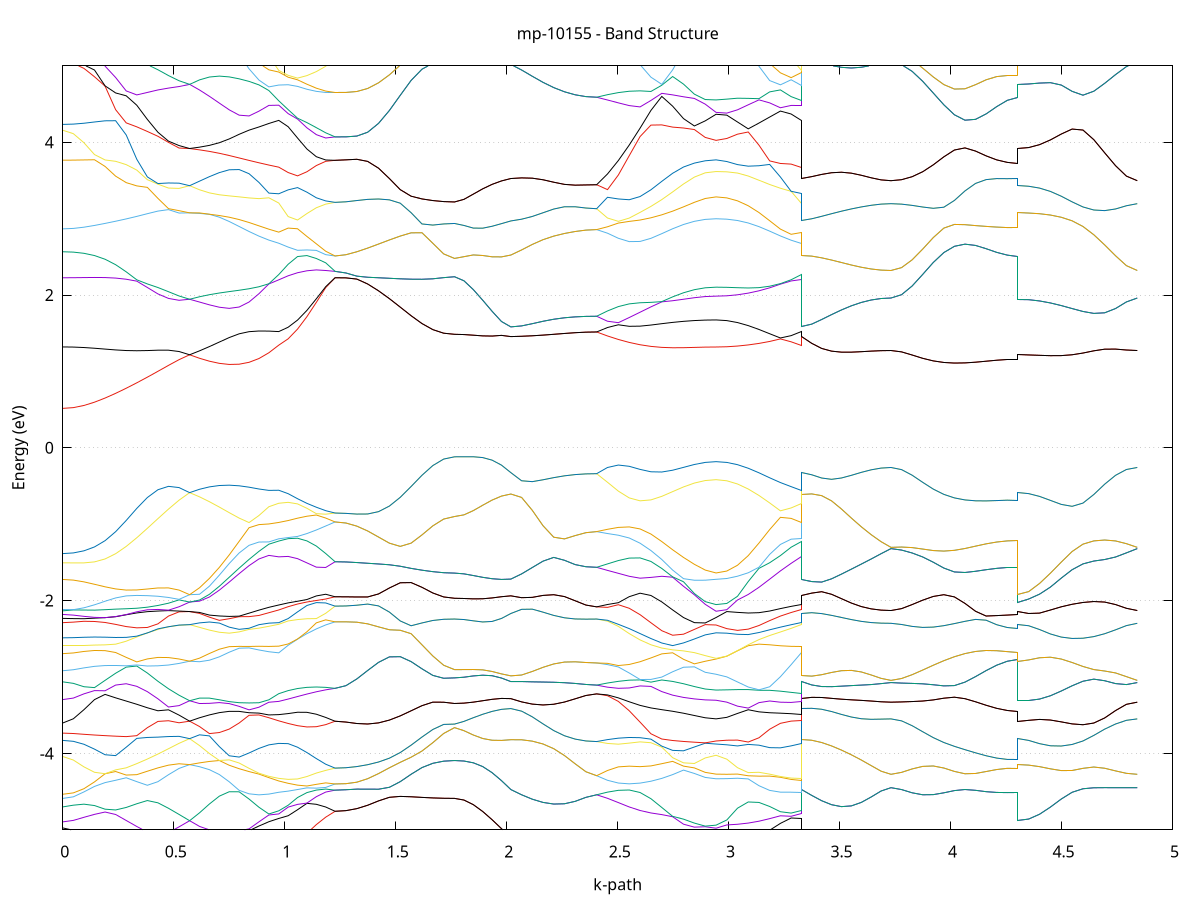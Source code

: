set title 'mp-10155 - Band Structure'
set xlabel 'k-path'
set ylabel 'Energy (eV)'
set grid y
set yrange [-5:5]
set terminal png size 800,600
set output 'mp-10155_bands_gnuplot.png'
plot '-' using 1:2 with lines notitle, '-' using 1:2 with lines notitle, '-' using 1:2 with lines notitle, '-' using 1:2 with lines notitle, '-' using 1:2 with lines notitle, '-' using 1:2 with lines notitle, '-' using 1:2 with lines notitle, '-' using 1:2 with lines notitle, '-' using 1:2 with lines notitle, '-' using 1:2 with lines notitle, '-' using 1:2 with lines notitle, '-' using 1:2 with lines notitle, '-' using 1:2 with lines notitle, '-' using 1:2 with lines notitle, '-' using 1:2 with lines notitle, '-' using 1:2 with lines notitle, '-' using 1:2 with lines notitle, '-' using 1:2 with lines notitle, '-' using 1:2 with lines notitle, '-' using 1:2 with lines notitle, '-' using 1:2 with lines notitle, '-' using 1:2 with lines notitle, '-' using 1:2 with lines notitle, '-' using 1:2 with lines notitle, '-' using 1:2 with lines notitle, '-' using 1:2 with lines notitle, '-' using 1:2 with lines notitle, '-' using 1:2 with lines notitle, '-' using 1:2 with lines notitle, '-' using 1:2 with lines notitle, '-' using 1:2 with lines notitle, '-' using 1:2 with lines notitle, '-' using 1:2 with lines notitle, '-' using 1:2 with lines notitle, '-' using 1:2 with lines notitle, '-' using 1:2 with lines notitle, '-' using 1:2 with lines notitle, '-' using 1:2 with lines notitle, '-' using 1:2 with lines notitle, '-' using 1:2 with lines notitle, '-' using 1:2 with lines notitle, '-' using 1:2 with lines notitle, '-' using 1:2 with lines notitle, '-' using 1:2 with lines notitle, '-' using 1:2 with lines notitle, '-' using 1:2 with lines notitle, '-' using 1:2 with lines notitle, '-' using 1:2 with lines notitle, '-' using 1:2 with lines notitle, '-' using 1:2 with lines notitle, '-' using 1:2 with lines notitle, '-' using 1:2 with lines notitle, '-' using 1:2 with lines notitle, '-' using 1:2 with lines notitle, '-' using 1:2 with lines notitle, '-' using 1:2 with lines notitle, '-' using 1:2 with lines notitle, '-' using 1:2 with lines notitle, '-' using 1:2 with lines notitle, '-' using 1:2 with lines notitle, '-' using 1:2 with lines notitle, '-' using 1:2 with lines notitle, '-' using 1:2 with lines notitle, '-' using 1:2 with lines notitle, '-' using 1:2 with lines notitle, '-' using 1:2 with lines notitle, '-' using 1:2 with lines notitle, '-' using 1:2 with lines notitle, '-' using 1:2 with lines notitle, '-' using 1:2 with lines notitle, '-' using 1:2 with lines notitle, '-' using 1:2 with lines notitle, '-' using 1:2 with lines notitle, '-' using 1:2 with lines notitle, '-' using 1:2 with lines notitle, '-' using 1:2 with lines notitle, '-' using 1:2 with lines notitle, '-' using 1:2 with lines notitle, '-' using 1:2 with lines notitle, '-' using 1:2 with lines notitle, '-' using 1:2 with lines notitle, '-' using 1:2 with lines notitle, '-' using 1:2 with lines notitle, '-' using 1:2 with lines notitle, '-' using 1:2 with lines notitle, '-' using 1:2 with lines notitle, '-' using 1:2 with lines notitle, '-' using 1:2 with lines notitle, '-' using 1:2 with lines notitle, '-' using 1:2 with lines notitle, '-' using 1:2 with lines notitle, '-' using 1:2 with lines notitle, '-' using 1:2 with lines notitle, '-' using 1:2 with lines notitle, '-' using 1:2 with lines notitle, '-' using 1:2 with lines notitle
0.000000 -14.315237
0.047622 -14.307237
0.095245 -14.283537
0.142867 -14.244137
0.190490 -14.189437
0.238112 -14.119837
0.285734 -14.035837
0.333357 -13.938337
0.380979 -13.828237
0.428601 -13.706737
0.476224 -13.575237
0.523846 -13.435637
0.571469 -13.289937
0.571469 -13.289937
0.616097 -13.286337
0.660726 -13.269937
0.705355 -13.241037
0.749984 -13.200037
0.794613 -13.147637
0.839242 -13.084537
0.883871 -13.012037
0.928500 -12.932137
0.973129 -12.854637
0.973129 -12.854637
1.015430 -12.801337
1.057732 -12.825837
1.100033 -12.850137
1.142335 -12.867737
1.184637 -12.878137
1.226938 -12.881337
1.226938 -12.881337
1.275861 -12.874137
1.324784 -12.852737
1.373707 -12.817437
1.422631 -12.769037
1.471554 -12.708737
1.520477 -12.638437
1.569400 -12.560937
1.618323 -12.481237
1.667246 -12.407137
1.716169 -12.351537
1.765093 -12.330237
1.765093 -12.330237
1.807394 -12.328437
1.849696 -12.322937
1.891997 -12.314337
1.934299 -12.303637
1.976600 -12.293137
2.018902 -12.289537
2.018902 -12.289537
2.067210 -12.303437
2.115517 -12.341537
2.163824 -12.388237
2.212132 -12.433937
2.260439 -12.473037
2.308747 -12.502537
2.357054 -12.520837
2.405362 -12.527037
2.405362 -12.527037
2.454285 -12.621637
2.503208 -12.730437
2.552131 -12.837737
2.601054 -12.938637
2.649977 -13.030237
2.698901 -13.110437
2.747824 -13.177837
2.796747 -13.231237
2.845670 -13.269837
2.894593 -13.293337
2.943516 -13.301137
2.943516 -13.301137
2.991824 -13.293437
3.040131 -13.270537
3.088439 -13.232737
3.136746 -13.180737
3.185053 -13.115537
3.233361 -13.038337
3.281668 -12.950737
3.329976 -12.854637
3.329976 -12.289537
3.374605 -12.314837
3.419234 -12.360837
3.463863 -12.412837
3.508491 -12.462937
3.553120 -12.507037
3.597749 -12.542937
3.642378 -12.569237
3.687007 -12.585337
3.731636 -12.590737
3.731636 -12.590737
3.779258 -12.636137
3.826881 -12.730137
3.874503 -12.835037
3.922125 -12.938437
3.969748 -13.035337
4.017370 -13.122837
4.064993 -13.199237
4.112615 -13.263137
4.160237 -13.313637
4.207860 -13.350237
4.255482 -13.372337
4.303104 -13.379737
4.303104 -13.289937
4.352028 -13.282137
4.400951 -13.258937
4.449874 -13.220637
4.498797 -13.167737
4.547720 -13.101037
4.596643 -13.021537
4.645566 -12.931137
4.694489 -12.832337
4.743413 -12.730037
4.792336 -12.636637
4.841259 -12.590737
e
0.000000 -12.166237
0.047622 -12.168837
0.095245 -12.182437
0.142867 -12.217337
0.190490 -12.276337
0.238112 -12.356937
0.285734 -12.456937
0.333357 -12.573537
0.380979 -12.703737
0.428601 -12.844137
0.476224 -12.991037
0.523846 -13.140737
0.571469 -13.289937
0.571469 -13.289937
0.616097 -13.280437
0.660726 -13.257837
0.705355 -13.222237
0.749984 -13.173737
0.794613 -13.112737
0.839242 -13.039837
0.883871 -12.955737
0.928500 -12.861537
0.973129 -12.758737
0.973129 -12.758737
1.015430 -12.795137
1.057732 -12.824237
1.100033 -12.847937
1.142335 -12.865937
1.184637 -12.877237
1.226938 -12.881337
1.226938 -12.881337
1.275861 -12.874137
1.324784 -12.852737
1.373707 -12.817437
1.422631 -12.769037
1.471554 -12.708737
1.520477 -12.638437
1.569400 -12.560937
1.618323 -12.481237
1.667246 -12.407137
1.716169 -12.351537
1.765093 -12.330237
1.765093 -12.330237
1.807394 -12.328437
1.849696 -12.322937
1.891997 -12.314337
1.934299 -12.303637
1.976600 -12.293137
2.018902 -12.289537
2.018902 -12.289537
2.067210 -12.303437
2.115517 -12.341537
2.163824 -12.388237
2.212132 -12.433937
2.260439 -12.473037
2.308747 -12.502537
2.357054 -12.520837
2.405362 -12.527037
2.405362 -12.527037
2.454285 -12.533637
2.503208 -12.634037
2.552131 -12.741737
2.601054 -12.843437
2.649977 -12.935237
2.698901 -13.015237
2.747824 -13.082237
2.796747 -13.135137
2.845670 -13.173337
2.894593 -13.196437
2.943516 -13.204137
2.943516 -13.204137
2.991824 -13.196437
3.040131 -13.173137
3.088439 -13.134437
3.136746 -13.080737
3.185053 -13.012537
3.233361 -12.930337
3.281668 -12.835437
3.329976 -12.758737
3.329976 -12.289537
3.374605 -12.314837
3.419234 -12.360837
3.463863 -12.412837
3.508491 -12.462937
3.553120 -12.507037
3.597749 -12.542937
3.642378 -12.569237
3.687007 -12.585337
3.731636 -12.590737
3.731636 -12.590737
3.779258 -12.636137
3.826881 -12.730137
3.874503 -12.835037
3.922125 -12.938437
3.969748 -13.035337
4.017370 -13.122837
4.064993 -13.199237
4.112615 -13.263137
4.160237 -13.313637
4.207860 -13.350237
4.255482 -13.372337
4.303104 -13.379737
4.303104 -13.289937
4.352028 -13.282137
4.400951 -13.258937
4.449874 -13.220637
4.498797 -13.167737
4.547720 -13.101037
4.596643 -13.021537
4.645566 -12.931137
4.694489 -12.832337
4.743413 -12.730037
4.792336 -12.636637
4.841259 -12.590737
e
0.000000 -12.068237
0.047622 -12.069737
0.095245 -12.068837
0.142867 -12.056137
0.190490 -12.030237
0.238112 -11.995037
0.285734 -11.954037
0.333357 -11.910937
0.380979 -11.869137
0.428601 -11.832437
0.476224 -11.806037
0.523846 -11.789137
0.571469 -11.782337
0.571469 -11.782337
0.616097 -11.836537
0.660726 -11.900537
0.705355 -11.977137
0.749984 -12.068937
0.794613 -12.177337
0.839242 -12.301737
0.883871 -12.439437
0.928500 -12.586137
0.973129 -12.729237
0.973129 -12.729237
1.015430 -12.667737
1.057732 -12.523737
1.100033 -12.374537
1.142335 -12.228537
1.184637 -12.089137
1.226938 -11.959737
1.226938 -11.959737
1.275861 -11.954337
1.324784 -11.938337
1.373707 -11.912637
1.422631 -11.878437
1.471554 -11.838237
1.520477 -11.795237
1.569400 -11.754037
1.618323 -11.721137
1.667246 -11.703537
1.716169 -11.702037
1.765093 -11.704837
1.765093 -11.704837
1.807394 -11.712637
1.849696 -11.738337
1.891997 -11.785537
1.934299 -11.854237
1.976600 -11.937937
2.018902 -12.024637
2.018902 -12.024637
2.067210 -12.086037
2.115517 -12.144337
2.163824 -12.198937
2.212132 -12.247637
2.260439 -12.287937
2.308747 -12.317937
2.357054 -12.336437
2.405362 -12.342637
2.405362 -12.342637
2.454285 -12.348437
2.503208 -12.265437
2.552131 -12.181837
2.601054 -12.112237
2.649977 -12.060237
2.698901 -12.024937
2.747824 -12.003637
2.796747 -11.992337
2.845670 -11.987237
2.894593 -11.985437
2.943516 -11.985037
2.943516 -11.985037
2.991824 -11.999537
3.040131 -12.041637
3.088439 -12.109137
3.136746 -12.200637
3.185053 -12.314937
3.233361 -12.449237
3.281668 -12.598937
3.329976 -12.729237
3.329976 -12.024637
3.374605 -12.062237
3.419234 -12.102037
3.463863 -12.145137
3.508491 -12.188437
3.553120 -12.227937
3.597749 -12.261137
3.642378 -12.285937
3.687007 -12.301237
3.731636 -12.306337
3.731636 -12.306337
3.779258 -12.263437
3.826881 -12.177237
3.874503 -12.086237
3.922125 -12.003637
3.969748 -11.934337
4.017370 -11.879737
4.064993 -11.839037
4.112615 -11.810437
4.160237 -11.791337
4.207860 -11.779437
4.255482 -11.773037
4.303104 -11.771037
4.303104 -11.782337
4.352028 -11.784237
4.400951 -11.790837
4.449874 -11.804037
4.498797 -11.827137
4.547720 -11.863837
4.596643 -11.917137
4.645566 -11.988137
4.694489 -12.074537
4.743413 -12.170437
4.792336 -12.261137
4.841259 -12.306337
e
0.000000 -12.022237
0.047622 -12.019137
0.095245 -12.009937
0.142867 -11.994737
0.190490 -11.974337
0.238112 -11.949337
0.285734 -11.920737
0.333357 -11.890137
0.380979 -11.859237
0.428601 -11.830337
0.476224 -11.804337
0.523846 -11.787237
0.571469 -11.782337
0.571469 -11.782337
0.616097 -11.735037
0.660726 -11.692637
0.705355 -11.654137
0.749984 -11.619337
0.794613 -11.588737
0.839242 -11.563737
0.883871 -11.546037
0.928500 -11.537737
0.973129 -11.540537
0.973129 -11.540537
1.015430 -11.560137
1.057732 -11.600237
1.100033 -11.661537
1.142335 -11.743137
1.184637 -11.843437
1.226938 -11.959737
1.226938 -11.959737
1.275861 -11.954337
1.324784 -11.938337
1.373707 -11.912637
1.422631 -11.878437
1.471554 -11.838237
1.520477 -11.795237
1.569400 -11.754037
1.618323 -11.721137
1.667246 -11.703537
1.716169 -11.702037
1.765093 -11.704837
1.765093 -11.704837
1.807394 -11.712637
1.849696 -11.738337
1.891997 -11.785537
1.934299 -11.854237
1.976600 -11.937937
2.018902 -12.024637
2.018902 -12.024637
2.067210 -12.086037
2.115517 -12.144337
2.163824 -12.198937
2.212132 -12.247637
2.260439 -12.287937
2.308747 -12.317937
2.357054 -12.336437
2.405362 -12.342637
2.405362 -12.342637
2.454285 -12.239137
2.503208 -12.125137
2.552131 -12.017037
2.601054 -11.921837
2.649977 -11.843537
2.698901 -11.783937
2.747824 -11.742037
2.796747 -11.715137
2.845670 -11.699237
2.894593 -11.691237
2.943516 -11.688737
2.943516 -11.688737
2.991824 -11.681637
3.040131 -11.662737
3.088439 -11.637037
3.136746 -11.608637
3.185053 -11.581437
3.233361 -11.558837
3.281668 -11.544137
3.329976 -11.540537
3.329976 -12.024637
3.374605 -12.062237
3.419234 -12.102037
3.463863 -12.145137
3.508491 -12.188437
3.553120 -12.227937
3.597749 -12.261137
3.642378 -12.285937
3.687007 -12.301237
3.731636 -12.306337
3.731636 -12.306337
3.779258 -12.263437
3.826881 -12.177237
3.874503 -12.086237
3.922125 -12.003637
3.969748 -11.934337
4.017370 -11.879737
4.064993 -11.839037
4.112615 -11.810437
4.160237 -11.791337
4.207860 -11.779437
4.255482 -11.773037
4.303104 -11.771037
4.303104 -11.782337
4.352028 -11.784237
4.400951 -11.790837
4.449874 -11.804037
4.498797 -11.827137
4.547720 -11.863837
4.596643 -11.917137
4.645566 -11.988137
4.694489 -12.074537
4.743413 -12.170437
4.792336 -12.261137
4.841259 -12.306337
e
0.000000 -9.600637
0.047622 -9.601237
0.095245 -9.603137
0.142867 -9.606237
0.190490 -9.610537
0.238112 -9.616037
0.285734 -9.622537
0.333357 -9.629837
0.380979 -9.660437
0.428601 -9.698937
0.476224 -9.715937
0.523846 -9.709637
0.571469 -9.682737
0.571469 -9.682737
0.616097 -9.794237
0.660726 -9.925237
0.705355 -10.045837
0.749984 -10.147837
0.794613 -10.226237
0.839242 -10.278837
0.883871 -10.306137
0.928500 -10.310737
0.973129 -10.360937
0.973129 -10.360937
1.015430 -10.410437
1.057732 -10.450137
1.100033 -10.479737
1.142335 -10.498937
1.184637 -10.507937
1.226938 -10.506837
1.226938 -10.506837
1.275861 -10.522937
1.324784 -10.569937
1.373707 -10.644437
1.422631 -10.740837
1.471554 -10.852937
1.520477 -10.973137
1.569400 -11.093037
1.618323 -11.202037
1.667246 -11.287637
1.716169 -11.339137
1.765093 -11.355437
1.765093 -11.355437
1.807394 -11.356137
1.849696 -11.354237
1.891997 -11.341337
1.934299 -11.311637
1.976600 -11.263937
2.018902 -11.199637
2.018902 -11.199637
2.067210 -11.124037
2.115517 -11.007037
2.163824 -10.865037
2.212132 -10.712437
2.260439 -10.561837
2.308747 -10.426737
2.357054 -10.326537
2.405362 -10.287737
2.405362 -10.287737
2.454285 -10.288037
2.503208 -10.288437
2.552131 -10.284637
2.601054 -10.270337
2.649977 -10.240837
2.698901 -10.195637
2.747824 -10.138937
2.796747 -10.078237
2.845670 -10.023837
2.894593 -9.985737
2.943516 -9.972037
2.943516 -9.972037
2.991824 -10.007037
3.040131 -10.090137
3.088439 -10.186137
3.136746 -10.271637
3.185053 -10.334237
3.233361 -10.369437
3.281668 -10.377337
3.329976 -10.360937
3.329976 -11.199637
3.374605 -11.136237
3.419234 -11.032137
3.463863 -10.900137
3.508491 -10.751537
3.553120 -10.595237
3.597749 -10.437937
3.642378 -10.285037
3.687007 -10.141537
3.731636 -10.024237
3.731636 -10.024237
3.779258 -10.038137
3.826881 -10.042437
3.874503 -10.025537
3.922125 -9.985837
3.969748 -9.924337
4.017370 -9.844737
4.064993 -9.753437
4.112615 -9.659037
4.160237 -9.571737
4.207860 -9.501337
4.255482 -9.456237
4.303104 -9.440837
4.303104 -9.682737
4.352028 -9.730737
4.400951 -9.809837
4.449874 -9.896037
4.498797 -9.979637
4.547720 -10.051737
4.596643 -10.104437
4.645566 -10.132637
4.694489 -10.134837
4.743413 -10.112737
4.792336 -10.070437
4.841259 -10.024237
e
0.000000 -9.102337
0.047622 -9.122537
0.095245 -9.178637
0.142867 -9.259137
0.190490 -9.351237
0.238112 -9.444137
0.285734 -9.529837
0.333357 -9.603137
0.380979 -9.637237
0.428601 -9.644337
0.476224 -9.650337
0.523846 -9.657637
0.571469 -9.682737
0.571469 -9.682737
0.616097 -9.713137
0.660726 -9.770637
0.705355 -9.837237
0.749984 -9.912037
0.794613 -9.994137
0.839242 -10.082237
0.883871 -10.174437
0.928500 -10.268437
0.973129 -10.296037
0.973129 -10.296037
1.015430 -10.354337
1.057732 -10.403737
1.100033 -10.443937
1.142335 -10.474637
1.184637 -10.495637
1.226938 -10.506837
1.226938 -10.506837
1.275861 -10.522937
1.324784 -10.569937
1.373707 -10.644437
1.422631 -10.740837
1.471554 -10.852937
1.520477 -10.973137
1.569400 -11.093037
1.618323 -11.202037
1.667246 -11.287637
1.716169 -11.339137
1.765093 -11.355437
1.765093 -11.355437
1.807394 -11.356137
1.849696 -11.354237
1.891997 -11.341337
1.934299 -11.311637
1.976600 -11.263937
2.018902 -11.199637
2.018902 -11.199637
2.067210 -11.124037
2.115517 -11.007037
2.163824 -10.865037
2.212132 -10.712437
2.260439 -10.561837
2.308747 -10.426737
2.357054 -10.326537
2.405362 -10.287737
2.405362 -10.287737
2.454285 -10.286537
2.503208 -10.278537
2.552131 -10.256037
2.601054 -10.213537
2.649977 -10.149537
2.698901 -10.066937
2.747824 -9.972737
2.796747 -9.876937
2.845670 -9.791737
2.894593 -9.731037
2.943516 -9.708637
2.943516 -9.708637
2.991824 -9.722837
3.040131 -9.762637
3.088439 -9.822937
3.136746 -9.899237
3.185053 -9.988237
3.233361 -10.086537
3.281668 -10.190537
3.329976 -10.296037
3.329976 -11.199637
3.374605 -11.136237
3.419234 -11.032137
3.463863 -10.900137
3.508491 -10.751537
3.553120 -10.595237
3.597749 -10.437937
3.642378 -10.285037
3.687007 -10.141537
3.731636 -10.024237
3.731636 -10.024237
3.779258 -10.038137
3.826881 -10.042437
3.874503 -10.025537
3.922125 -9.985837
3.969748 -9.924337
4.017370 -9.844737
4.064993 -9.753437
4.112615 -9.659037
4.160237 -9.571737
4.207860 -9.501337
4.255482 -9.456237
4.303104 -9.440837
4.303104 -9.682737
4.352028 -9.730737
4.400951 -9.809837
4.449874 -9.896037
4.498797 -9.979637
4.547720 -10.051737
4.596643 -10.104437
4.645566 -10.132637
4.694489 -10.134837
4.743413 -10.112737
4.792336 -10.070437
4.841259 -10.024237
e
0.000000 -8.880737
0.047622 -8.888837
0.095245 -8.913037
0.142867 -9.001937
0.190490 -9.110637
0.238112 -9.222537
0.285734 -9.328337
0.333357 -9.421637
0.380979 -9.498037
0.428601 -9.556237
0.476224 -9.596637
0.523846 -9.621137
0.571469 -9.630037
0.571469 -9.630037
0.616097 -9.609837
0.660726 -9.573937
0.705355 -9.542637
0.749984 -9.516137
0.794613 -9.493737
0.839242 -9.474937
0.883871 -9.458937
0.928500 -9.445037
0.973129 -9.432337
0.973129 -9.432337
1.015430 -9.424737
1.057732 -9.416637
1.100033 -9.407537
1.142335 -9.397037
1.184637 -9.384737
1.226938 -9.370237
1.226938 -9.370237
1.275861 -9.379337
1.324784 -9.406237
1.373707 -9.449737
1.422631 -9.507537
1.471554 -9.576237
1.520477 -9.651337
1.569400 -9.727337
1.618323 -9.797537
1.667246 -9.854837
1.716169 -9.892637
1.765093 -9.905837
1.765093 -9.905837
1.807394 -9.896837
1.849696 -9.871237
1.891997 -9.832737
1.934299 -9.785737
1.976600 -9.734637
2.018902 -9.682437
2.018902 -9.682437
2.067210 -9.646837
2.115517 -9.620337
2.163824 -9.608037
2.212132 -9.613237
2.260439 -9.636737
2.308747 -9.674437
2.357054 -9.713737
2.405362 -9.731837
2.405362 -9.731837
2.454285 -9.736837
2.503208 -9.719137
2.552131 -9.684337
2.601054 -9.640137
2.649977 -9.593737
2.698901 -9.550737
2.747824 -9.515037
2.796747 -9.488537
2.845670 -9.471537
2.894593 -9.462637
2.943516 -9.459937
2.943516 -9.459937
2.991824 -9.456237
3.040131 -9.447437
3.088439 -9.437937
3.136746 -9.430637
3.185053 -9.426837
3.233361 -9.426337
3.281668 -9.428537
3.329976 -9.432337
3.329976 -9.682437
3.374605 -9.658437
3.419234 -9.642037
3.463863 -9.637637
3.508491 -9.648937
3.553120 -9.679037
3.597749 -9.730037
3.642378 -9.802537
3.687007 -9.896037
3.731636 -9.996437
3.731636 -9.996437
3.779258 -9.966037
3.826881 -9.912737
3.874503 -9.848637
3.922125 -9.777637
3.969748 -9.703037
4.017370 -9.627937
4.064993 -9.555737
4.112615 -9.489537
4.160237 -9.432537
4.207860 -9.387737
4.255482 -9.358437
4.303104 -9.348137
4.303104 -9.630037
4.352028 -9.600037
4.400951 -9.572837
4.449874 -9.565837
4.498797 -9.579537
4.547720 -9.612137
4.596643 -9.660837
4.645566 -9.722137
4.694489 -9.792137
4.743413 -9.866337
4.792336 -9.939837
4.841259 -9.996437
e
0.000000 -8.820237
0.047622 -8.843537
0.095245 -8.908237
0.142867 -8.953637
0.190490 -9.010137
0.238112 -9.081637
0.285734 -9.165737
0.333357 -9.258837
0.380979 -9.356037
0.428601 -9.451337
0.476224 -9.537837
0.523846 -9.605437
0.571469 -9.630037
0.571469 -9.630037
0.616097 -9.522037
0.660726 -9.410137
0.705355 -9.319337
0.749984 -9.254737
0.794613 -9.216537
0.839242 -9.201237
0.883871 -9.202637
0.928500 -9.213537
0.973129 -9.227037
0.973129 -9.227037
1.015430 -9.257737
1.057732 -9.285737
1.100033 -9.311037
1.142335 -9.333537
1.184637 -9.353237
1.226938 -9.370237
1.226938 -9.370237
1.275861 -9.379337
1.324784 -9.406237
1.373707 -9.449737
1.422631 -9.507537
1.471554 -9.576237
1.520477 -9.651337
1.569400 -9.727337
1.618323 -9.797537
1.667246 -9.854837
1.716169 -9.892637
1.765093 -9.905837
1.765093 -9.905837
1.807394 -9.896837
1.849696 -9.871237
1.891997 -9.832737
1.934299 -9.785737
1.976600 -9.734637
2.018902 -9.682437
2.018902 -9.682437
2.067210 -9.646837
2.115517 -9.620337
2.163824 -9.608037
2.212132 -9.613237
2.260439 -9.636737
2.308747 -9.674437
2.357054 -9.713737
2.405362 -9.731837
2.405362 -9.731837
2.454285 -9.704137
2.503208 -9.658537
2.552131 -9.602037
2.601054 -9.541637
2.649977 -9.483337
2.698901 -9.431837
2.747824 -9.390937
2.796747 -9.363237
2.845670 -9.349037
2.894593 -9.345037
2.943516 -9.344937
2.943516 -9.344937
2.991824 -9.318537
3.040131 -9.260737
3.088439 -9.204837
3.136746 -9.169937
3.185053 -9.160837
3.233361 -9.173337
3.281668 -9.198737
3.329976 -9.227037
3.329976 -9.682437
3.374605 -9.658437
3.419234 -9.642037
3.463863 -9.637637
3.508491 -9.648937
3.553120 -9.679037
3.597749 -9.730037
3.642378 -9.802537
3.687007 -9.896037
3.731636 -9.996437
3.731636 -9.996437
3.779258 -9.966037
3.826881 -9.912737
3.874503 -9.848637
3.922125 -9.777637
3.969748 -9.703037
4.017370 -9.627937
4.064993 -9.555737
4.112615 -9.489537
4.160237 -9.432537
4.207860 -9.387737
4.255482 -9.358437
4.303104 -9.348137
4.303104 -9.630037
4.352028 -9.600037
4.400951 -9.572837
4.449874 -9.565837
4.498797 -9.579537
4.547720 -9.612137
4.596643 -9.660837
4.645566 -9.722137
4.694489 -9.792137
4.743413 -9.866337
4.792336 -9.939837
4.841259 -9.996437
e
0.000000 -7.265937
0.047622 -7.238437
0.095245 -7.160837
0.142867 -7.045637
0.190490 -6.907037
0.238112 -6.759337
0.285734 -6.617037
0.333357 -6.496837
0.380979 -6.415237
0.428601 -6.377237
0.476224 -6.367537
0.523846 -6.366637
0.571469 -6.364237
0.571469 -6.364237
0.616097 -6.379137
0.660726 -6.414937
0.705355 -6.480837
0.749984 -6.557637
0.794613 -6.629937
0.839242 -6.690637
0.883871 -6.736637
0.928500 -6.766537
0.973129 -6.780237
0.973129 -6.780237
1.015430 -6.810437
1.057732 -6.846637
1.100033 -6.875337
1.142335 -6.893437
1.184637 -6.900537
1.226938 -6.896637
1.226938 -6.896637
1.275861 -6.892637
1.324784 -6.882837
1.373707 -6.876037
1.422631 -6.890137
1.471554 -6.938937
1.520477 -7.005037
1.569400 -7.069137
1.618323 -7.122737
1.667246 -7.162237
1.716169 -7.186337
1.765093 -7.194437
1.765093 -7.194437
1.807394 -7.181837
1.849696 -7.144637
1.891997 -7.084637
1.934299 -7.005137
1.976600 -6.910937
2.018902 -6.808337
2.018902 -6.808337
2.067210 -6.742037
2.115517 -6.677737
2.163824 -6.620437
2.212132 -6.573837
2.260439 -6.539237
2.308747 -6.516437
2.357054 -6.503937
2.405362 -6.500037
2.405362 -6.500037
2.454285 -6.536137
2.503208 -6.555937
2.552131 -6.559137
2.601054 -6.546537
2.649977 -6.520137
2.698901 -6.482737
2.747824 -6.438237
2.796747 -6.391737
2.845670 -6.349637
2.894593 -6.372237
2.943516 -6.384037
2.943516 -6.384037
2.991824 -6.396137
3.040131 -6.430637
3.088439 -6.482137
3.136746 -6.549637
3.185053 -6.620537
3.233361 -6.680437
3.281668 -6.733037
3.329976 -6.780237
3.329976 -6.808337
3.374605 -6.742237
3.419234 -6.674337
3.463863 -6.608337
3.508491 -6.547737
3.553120 -6.495437
3.597749 -6.452037
3.642378 -6.417437
3.687007 -6.392737
3.731636 -6.383137
3.731636 -6.383137
3.779258 -6.400137
3.826881 -6.440937
3.874503 -6.492637
3.922125 -6.548637
3.969748 -6.604437
4.017370 -6.656337
4.064993 -6.701037
4.112615 -6.736137
4.160237 -6.760837
4.207860 -6.775737
4.255482 -6.782937
4.303104 -6.785037
4.303104 -6.364237
4.352028 -6.366637
4.400951 -6.373737
4.449874 -6.385237
4.498797 -6.399137
4.547720 -6.412437
4.596643 -6.422137
4.645566 -6.425737
4.694489 -6.421537
4.743413 -6.409337
4.792336 -6.392537
4.841259 -6.383137
e
0.000000 -6.330337
0.047622 -6.329237
0.095245 -6.325837
0.142867 -6.319737
0.190490 -6.311137
0.238112 -6.301537
0.285734 -6.294337
0.333357 -6.294937
0.380979 -6.306037
0.428601 -6.324037
0.476224 -6.342337
0.523846 -6.356337
0.571469 -6.364237
0.571469 -6.364237
0.616097 -6.353537
0.660726 -6.351637
0.705355 -6.382437
0.749984 -6.445337
0.794613 -6.518337
0.839242 -6.590437
0.883871 -6.656637
0.928500 -6.713737
0.973129 -6.759537
0.973129 -6.759537
1.015430 -6.807737
1.057732 -6.829237
1.100033 -6.844037
1.142335 -6.863037
1.184637 -6.882937
1.226938 -6.896637
1.226938 -6.896637
1.275861 -6.892637
1.324784 -6.882837
1.373707 -6.876037
1.422631 -6.890137
1.471554 -6.938937
1.520477 -7.005037
1.569400 -7.069137
1.618323 -7.122737
1.667246 -7.162237
1.716169 -7.186337
1.765093 -7.194437
1.765093 -7.194437
1.807394 -7.181837
1.849696 -7.144637
1.891997 -7.084637
1.934299 -7.005137
1.976600 -6.910937
2.018902 -6.808337
2.018902 -6.808337
2.067210 -6.742037
2.115517 -6.677737
2.163824 -6.620437
2.212132 -6.573837
2.260439 -6.539237
2.308747 -6.516437
2.357054 -6.503937
2.405362 -6.500037
2.405362 -6.500037
2.454285 -6.449437
2.503208 -6.388637
2.552131 -6.326237
2.601054 -6.276137
2.649977 -6.248837
2.698901 -6.244737
2.747824 -6.262337
2.796747 -6.298537
2.845670 -6.340337
2.894593 -6.319337
2.943516 -6.307837
2.943516 -6.307837
2.991824 -6.334037
3.040131 -6.396237
3.088439 -6.472437
3.136746 -6.544337
3.185053 -6.610437
3.233361 -6.675037
3.281668 -6.727037
3.329976 -6.759537
3.329976 -6.808337
3.374605 -6.742237
3.419234 -6.674337
3.463863 -6.608337
3.508491 -6.547737
3.553120 -6.495437
3.597749 -6.452037
3.642378 -6.417437
3.687007 -6.392737
3.731636 -6.383137
3.731636 -6.383137
3.779258 -6.400137
3.826881 -6.440937
3.874503 -6.492637
3.922125 -6.548637
3.969748 -6.604437
4.017370 -6.656337
4.064993 -6.701037
4.112615 -6.736137
4.160237 -6.760837
4.207860 -6.775737
4.255482 -6.782937
4.303104 -6.785037
4.303104 -6.364237
4.352028 -6.366637
4.400951 -6.373737
4.449874 -6.385237
4.498797 -6.399137
4.547720 -6.412437
4.596643 -6.422137
4.645566 -6.425737
4.694489 -6.421537
4.743413 -6.409337
4.792336 -6.392537
4.841259 -6.383137
e
0.000000 -6.314837
0.047622 -6.307637
0.095245 -6.304837
0.142867 -6.300437
0.190490 -6.294437
0.238112 -6.287437
0.285734 -6.280237
0.333357 -6.273537
0.380979 -6.265637
0.428601 -6.251037
0.476224 -6.229137
0.523846 -6.204037
0.571469 -6.177237
0.571469 -6.177237
0.616097 -6.200837
0.660726 -6.217337
0.705355 -6.226537
0.749984 -6.205737
0.794613 -6.170237
0.839242 -6.164937
0.883871 -6.259937
0.928500 -6.355537
0.973129 -6.439637
0.973129 -6.439637
1.015430 -6.542837
1.057732 -6.616937
1.100033 -6.652537
1.142335 -6.641137
1.184637 -6.586937
1.226938 -6.499637
1.226938 -6.499637
1.275861 -6.520437
1.324784 -6.574737
1.373707 -6.642537
1.422631 -6.695337
1.471554 -6.712937
1.520477 -6.708437
1.569400 -6.698537
1.618323 -6.689537
1.667246 -6.683237
1.716169 -6.679637
1.765093 -6.678437
1.765093 -6.678437
1.807394 -6.672737
1.849696 -6.655537
1.891997 -6.627037
1.934299 -6.587637
1.976600 -6.538037
2.018902 -6.479637
2.018902 -6.479637
2.067210 -6.427437
2.115517 -6.367237
2.163824 -6.301537
2.212132 -6.235437
2.260439 -6.175037
2.308747 -6.124937
2.357054 -6.088237
2.405362 -6.072837
2.405362 -6.072837
2.454285 -6.093237
2.503208 -6.100237
2.552131 -6.090237
2.601054 -6.098937
2.649977 -6.135737
2.698901 -6.172037
2.747824 -6.206537
2.796747 -6.237537
2.845670 -6.262537
2.894593 -6.279237
2.943516 -6.285437
2.943516 -6.285437
2.991824 -6.276437
3.040131 -6.246337
3.088439 -6.189737
3.136746 -6.117737
3.185053 -6.152637
3.233361 -6.263137
3.281668 -6.361837
3.329976 -6.439637
3.329976 -6.479637
3.374605 -6.449237
3.419234 -6.416637
3.463863 -6.382437
3.508491 -6.347137
3.553120 -6.312537
3.597749 -6.281937
3.642378 -6.260737
3.687007 -6.252337
3.731636 -6.251737
3.731636 -6.251737
3.779258 -6.247837
3.826881 -6.249237
3.874503 -6.267837
3.922125 -6.298937
3.969748 -6.334737
4.017370 -6.370237
4.064993 -6.402337
4.112615 -6.428637
4.160237 -6.446537
4.207860 -6.454037
4.255482 -6.452437
4.303104 -6.449637
4.303104 -6.177237
4.352028 -6.171637
4.400951 -6.156437
4.449874 -6.137037
4.498797 -6.121137
4.547720 -6.114537
4.596643 -6.118637
4.645566 -6.132437
4.694489 -6.156937
4.743413 -6.193937
4.792336 -6.233337
4.841259 -6.251737
e
0.000000 -6.308337
0.047622 -6.289437
0.095245 -6.222937
0.142867 -6.139237
0.190490 -6.068537
0.238112 -6.028137
0.285734 -6.012637
0.333357 -6.042337
0.380979 -6.069037
0.428601 -6.094037
0.476224 -6.120837
0.523846 -6.149137
0.571469 -6.177237
0.571469 -6.177237
0.616097 -6.185937
0.660726 -6.216337
0.705355 -6.192937
0.749984 -6.140937
0.794613 -6.110937
0.839242 -6.127837
0.883871 -6.081337
0.928500 -6.032637
0.973129 -5.983337
0.973129 -5.983337
1.015430 -5.950737
1.057732 -5.968037
1.100033 -6.103037
1.142335 -6.251337
1.184637 -6.385837
1.226938 -6.499637
1.226938 -6.499637
1.275861 -6.520437
1.324784 -6.574737
1.373707 -6.642537
1.422631 -6.695337
1.471554 -6.712937
1.520477 -6.708437
1.569400 -6.698537
1.618323 -6.689537
1.667246 -6.683237
1.716169 -6.679637
1.765093 -6.678437
1.765093 -6.678437
1.807394 -6.672737
1.849696 -6.655537
1.891997 -6.627037
1.934299 -6.587637
1.976600 -6.538037
2.018902 -6.479637
2.018902 -6.479637
2.067210 -6.427437
2.115517 -6.367237
2.163824 -6.301537
2.212132 -6.235437
2.260439 -6.175037
2.308747 -6.124937
2.357054 -6.088237
2.405362 -6.072837
2.405362 -6.072837
2.454285 -6.041737
2.503208 -6.030637
2.552131 -6.062637
2.601054 -6.059937
2.649977 -6.026337
2.698901 -6.030237
2.747824 -6.056837
2.796747 -6.078537
2.845670 -6.090337
2.894593 -6.095637
2.943516 -6.097137
2.943516 -6.097137
2.991824 -6.084537
3.040131 -6.059637
3.088439 -6.035237
3.136746 -6.014537
3.185053 -5.997737
3.233361 -5.985337
3.281668 -5.979437
3.329976 -5.983337
3.329976 -6.479637
3.374605 -6.449237
3.419234 -6.416637
3.463863 -6.382437
3.508491 -6.347137
3.553120 -6.312537
3.597749 -6.281937
3.642378 -6.260737
3.687007 -6.252337
3.731636 -6.251737
3.731636 -6.251737
3.779258 -6.247837
3.826881 -6.249237
3.874503 -6.267837
3.922125 -6.298937
3.969748 -6.334737
4.017370 -6.370237
4.064993 -6.402337
4.112615 -6.428637
4.160237 -6.446537
4.207860 -6.454037
4.255482 -6.452437
4.303104 -6.449637
4.303104 -6.177237
4.352028 -6.171637
4.400951 -6.156437
4.449874 -6.137037
4.498797 -6.121137
4.547720 -6.114537
4.596643 -6.118637
4.645566 -6.132437
4.694489 -6.156937
4.743413 -6.193937
4.792336 -6.233337
4.841259 -6.251737
e
0.000000 -6.012837
0.047622 -6.009537
0.095245 -6.000737
0.142867 -5.990137
0.190490 -5.983837
0.238112 -5.990137
0.285734 -6.008337
0.333357 -5.984437
0.380979 -5.936037
0.428601 -5.862937
0.476224 -5.784537
0.523846 -5.724537
0.571469 -5.702637
0.571469 -5.702637
0.616097 -5.699137
0.660726 -5.669137
0.705355 -5.692637
0.749984 -5.785737
0.794613 -5.843037
0.839242 -5.793437
0.883871 -5.687637
0.928500 -5.576737
0.973129 -5.559337
0.973129 -5.559337
1.015430 -5.722637
1.057732 -5.826837
1.100033 -5.796437
1.142335 -5.731037
1.184637 -5.653837
1.226938 -5.568837
1.226938 -5.568837
1.275861 -5.559337
1.324784 -5.536837
1.373707 -5.513937
1.422631 -5.499037
1.471554 -5.494637
1.520477 -5.498837
1.569400 -5.508137
1.618323 -5.519237
1.667246 -5.529237
1.716169 -5.535937
1.765093 -5.538337
1.765093 -5.538337
1.807394 -5.542537
1.849696 -5.554537
1.891997 -5.573237
1.934299 -5.596937
1.976600 -5.623237
2.018902 -5.649437
2.018902 -5.649437
2.067210 -5.660037
2.115517 -5.677937
2.163824 -5.711337
2.212132 -5.764937
2.260439 -5.829237
2.308747 -5.889137
2.357054 -5.934237
2.405362 -5.952637
2.405362 -5.952637
2.454285 -5.983137
2.503208 -5.983837
2.552131 -5.931337
2.601054 -5.889137
2.649977 -5.878137
2.698901 -5.819737
2.747824 -5.726337
2.796747 -5.621637
2.845670 -5.580837
2.894593 -5.565237
2.943516 -5.560637
2.943516 -5.560637
2.991824 -5.545737
3.040131 -5.607837
3.088439 -5.788437
3.136746 -5.932837
3.185053 -5.915337
3.233361 -5.775437
3.281668 -5.618637
3.329976 -5.559337
3.329976 -5.649437
3.374605 -5.679237
3.419234 -5.725237
3.463863 -5.786237
3.508491 -5.857137
3.553120 -5.930337
3.597749 -5.997937
3.642378 -6.051537
3.687007 -6.084037
3.731636 -6.094237
3.731636 -6.094237
3.779258 -6.093737
3.826881 -6.087237
3.874503 -6.070837
3.922125 -6.051037
3.969748 -6.036837
4.017370 -6.035337
4.064993 -6.050637
4.112615 -6.084037
4.160237 -6.132137
4.207860 -6.186337
4.255482 -6.232437
4.303104 -6.251537
4.303104 -5.702637
4.352028 -5.711137
4.400951 -5.732737
4.449874 -5.760837
4.498797 -5.793937
4.547720 -5.837737
4.596643 -5.896637
4.645566 -5.964437
4.694489 -6.026437
4.743413 -6.068237
4.792336 -6.088437
4.841259 -6.094237
e
0.000000 -5.272437
0.047622 -5.307537
0.095245 -5.400937
0.142867 -5.520537
0.190490 -5.636137
0.238112 -5.727537
0.285734 -5.785037
0.333357 -5.812337
0.380979 -5.815737
0.428601 -5.796637
0.476224 -5.760137
0.523846 -5.721237
0.571469 -5.702637
0.571469 -5.702637
0.616097 -5.650137
0.660726 -5.550137
0.705355 -5.495037
0.749984 -5.442537
0.794613 -5.363537
0.839242 -5.275237
0.883871 -5.304437
0.928500 -5.431837
0.973129 -5.482737
0.973129 -5.482737
1.015430 -5.332937
1.057732 -5.222937
1.100033 -5.289337
1.142335 -5.383737
1.184637 -5.478137
1.226938 -5.568837
1.226938 -5.568837
1.275861 -5.559337
1.324784 -5.536837
1.373707 -5.513937
1.422631 -5.499037
1.471554 -5.494637
1.520477 -5.498837
1.569400 -5.508137
1.618323 -5.519237
1.667246 -5.529237
1.716169 -5.535937
1.765093 -5.538337
1.765093 -5.538337
1.807394 -5.542537
1.849696 -5.554537
1.891997 -5.573237
1.934299 -5.596937
1.976600 -5.623237
2.018902 -5.649437
2.018902 -5.649437
2.067210 -5.660037
2.115517 -5.677937
2.163824 -5.711337
2.212132 -5.764937
2.260439 -5.829237
2.308747 -5.889137
2.357054 -5.934237
2.405362 -5.952637
2.405362 -5.952637
2.454285 -5.924337
2.503208 -5.902537
2.552131 -5.890937
2.601054 -5.865637
2.649977 -5.793537
2.698901 -5.721737
2.747824 -5.658637
2.796747 -5.611137
2.845670 -5.515437
2.894593 -5.416037
2.943516 -5.355037
2.943516 -5.355037
2.991824 -5.427437
3.040131 -5.503237
3.088439 -5.440537
3.136746 -5.365437
3.185053 -5.285137
3.233361 -5.369737
3.281668 -5.469637
3.329976 -5.482737
3.329976 -5.649437
3.374605 -5.679237
3.419234 -5.725237
3.463863 -5.786237
3.508491 -5.857137
3.553120 -5.930337
3.597749 -5.997937
3.642378 -6.051537
3.687007 -6.084037
3.731636 -6.094237
3.731636 -6.094237
3.779258 -6.093737
3.826881 -6.087237
3.874503 -6.070837
3.922125 -6.051037
3.969748 -6.036837
4.017370 -6.035337
4.064993 -6.050637
4.112615 -6.084037
4.160237 -6.132137
4.207860 -6.186337
4.255482 -6.232437
4.303104 -6.251537
4.303104 -5.702637
4.352028 -5.711137
4.400951 -5.732737
4.449874 -5.760837
4.498797 -5.793937
4.547720 -5.837737
4.596643 -5.896637
4.645566 -5.964437
4.694489 -6.026437
4.743413 -6.068237
4.792336 -6.088437
4.841259 -6.094237
e
0.000000 -5.241037
0.047622 -5.258937
0.095245 -5.293237
0.142867 -5.311737
0.190490 -5.289937
0.238112 -5.224237
0.285734 -5.196637
0.333357 -5.189437
0.380979 -5.159337
0.428601 -5.123537
0.476224 -5.171037
0.523846 -5.218137
0.571469 -5.237437
0.571469 -5.237437
0.616097 -5.344837
0.660726 -5.454837
0.705355 -5.424137
0.749984 -5.287437
0.794613 -5.155037
0.839242 -5.193237
0.883871 -5.182737
0.928500 -5.103737
0.973129 -5.078237
0.973129 -5.078237
1.015430 -5.103037
1.057732 -5.149937
1.100033 -5.046137
1.142335 -4.932237
1.184637 -4.834937
1.226938 -4.757937
1.226938 -4.757937
1.275861 -4.749437
1.324784 -4.723337
1.373707 -4.678937
1.422631 -4.621937
1.471554 -4.575037
1.520477 -4.563037
1.569400 -4.567937
1.618323 -4.576037
1.667246 -4.583037
1.716169 -4.587537
1.765093 -4.589137
1.765093 -4.589137
1.807394 -4.610637
1.849696 -4.671137
1.891997 -4.760537
1.934299 -4.868337
1.976600 -4.985337
2.018902 -5.103837
2.018902 -5.103837
2.067210 -5.210537
2.115517 -5.309037
2.163824 -5.382137
2.212132 -5.416837
2.260439 -5.419337
2.308747 -5.406637
2.357054 -5.393637
2.405362 -5.388537
2.405362 -5.388537
2.454285 -5.392537
2.503208 -5.397137
2.552131 -5.400237
2.601054 -5.397237
2.649977 -5.383437
2.698901 -5.357437
2.747824 -5.322237
2.796747 -5.285437
2.845670 -5.259837
2.894593 -5.262837
2.943516 -5.288837
2.943516 -5.288837
2.991824 -5.297137
3.040131 -5.256637
3.088439 -5.226437
3.136746 -5.231637
3.185053 -5.282337
3.233361 -5.204837
3.281668 -5.130937
3.329976 -5.078237
3.329976 -5.103837
3.374605 -5.134937
3.419234 -5.147037
3.463863 -5.142337
3.508491 -5.129037
3.553120 -5.117737
3.597749 -5.115037
3.642378 -5.118937
3.687007 -5.124137
3.731636 -5.126337
3.731636 -5.126337
3.779258 -5.122537
3.826881 -5.117237
3.874503 -5.123337
3.922125 -5.150437
3.969748 -5.196437
4.017370 -5.252237
4.064993 -5.309937
4.112615 -5.364837
4.160237 -5.413237
4.207860 -5.451437
4.255482 -5.475937
4.303104 -5.484337
4.303104 -5.237437
4.352028 -5.243037
4.400951 -5.261737
4.449874 -5.292137
4.498797 -5.323037
4.547720 -5.336637
4.596643 -5.321737
4.645566 -5.281737
4.694489 -5.229337
4.743413 -5.177937
4.792336 -5.140237
4.841259 -5.126337
e
0.000000 -4.975837
0.047622 -5.006337
0.095245 -5.057937
0.142867 -5.105737
0.190490 -5.148237
0.238112 -5.181037
0.285734 -5.141237
0.333357 -5.083237
0.380979 -5.075837
0.428601 -5.111437
0.476224 -5.167037
0.523846 -5.217337
0.571469 -5.237437
0.571469 -5.237437
0.616097 -5.155037
0.660726 -5.100137
0.705355 -5.071237
0.749984 -5.071537
0.794613 -5.103037
0.839242 -5.011737
0.883871 -4.950737
0.928500 -4.894637
0.973129 -4.851837
0.973129 -4.851837
1.015430 -4.816237
1.057732 -4.737737
1.100033 -4.654137
1.142335 -4.666537
1.184637 -4.701837
1.226938 -4.757937
1.226938 -4.757937
1.275861 -4.749437
1.324784 -4.723337
1.373707 -4.678937
1.422631 -4.621937
1.471554 -4.575037
1.520477 -4.563037
1.569400 -4.567937
1.618323 -4.576037
1.667246 -4.583037
1.716169 -4.587537
1.765093 -4.589137
1.765093 -4.589137
1.807394 -4.610637
1.849696 -4.671137
1.891997 -4.760537
1.934299 -4.868337
1.976600 -4.985337
2.018902 -5.103837
2.018902 -5.103837
2.067210 -5.210537
2.115517 -5.309037
2.163824 -5.382137
2.212132 -5.416837
2.260439 -5.419337
2.308747 -5.406637
2.357054 -5.393637
2.405362 -5.388537
2.405362 -5.388537
2.454285 -5.385137
2.503208 -5.381337
2.552131 -5.375337
2.601054 -5.364837
2.649977 -5.347137
2.698901 -5.319437
2.747824 -5.281537
2.796747 -5.244637
2.845670 -5.237637
2.894593 -5.260237
2.943516 -5.273137
2.943516 -5.273137
2.991824 -5.277437
3.040131 -5.250237
3.088439 -5.185937
3.136746 -5.098937
3.185053 -5.005337
3.233361 -4.916237
3.281668 -4.845737
3.329976 -4.851837
3.329976 -5.103837
3.374605 -5.134937
3.419234 -5.147037
3.463863 -5.142337
3.508491 -5.129037
3.553120 -5.117737
3.597749 -5.115037
3.642378 -5.118937
3.687007 -5.124137
3.731636 -5.126337
3.731636 -5.126337
3.779258 -5.122537
3.826881 -5.117237
3.874503 -5.123337
3.922125 -5.150437
3.969748 -5.196437
4.017370 -5.252237
4.064993 -5.309937
4.112615 -5.364837
4.160237 -5.413237
4.207860 -5.451437
4.255482 -5.475937
4.303104 -5.484337
4.303104 -5.237437
4.352028 -5.243037
4.400951 -5.261737
4.449874 -5.292137
4.498797 -5.323037
4.547720 -5.336637
4.596643 -5.321737
4.645566 -5.281737
4.694489 -5.229337
4.743413 -5.177937
4.792336 -5.140237
4.841259 -5.126337
e
0.000000 -4.896637
0.047622 -4.877237
0.095245 -4.836737
0.142867 -4.798237
0.190490 -4.767637
0.238112 -4.799837
0.285734 -4.878237
0.333357 -4.956937
0.380979 -5.031737
0.428601 -5.087037
0.476224 -5.036337
0.523846 -4.961837
0.571469 -4.881237
0.571469 -4.881237
0.616097 -4.956037
0.660726 -5.001637
0.705355 -5.023537
0.749984 -5.026437
0.794613 -5.013737
0.839242 -4.988237
0.883871 -4.895937
0.928500 -4.806537
0.973129 -4.792637
0.973129 -4.792637
1.015430 -4.703337
1.057732 -4.667437
1.100033 -4.650537
1.142335 -4.566937
1.184637 -4.506337
1.226938 -4.481337
1.226938 -4.481337
1.275861 -4.475837
1.324784 -4.467837
1.373707 -4.468337
1.422631 -4.469037
1.471554 -4.443837
1.520477 -4.369937
1.569400 -4.273237
1.618323 -4.185937
1.667246 -4.129737
1.716169 -4.101837
1.765093 -4.093537
1.765093 -4.093537
1.807394 -4.100037
1.849696 -4.123337
1.891997 -4.172437
1.934299 -4.252537
1.976600 -4.356737
2.018902 -4.473537
2.018902 -4.473537
2.067210 -4.541837
2.115517 -4.599737
2.163824 -4.641837
2.212132 -4.663337
2.260439 -4.659537
2.308747 -4.627837
2.357054 -4.575537
2.405362 -4.542037
2.405362 -4.542037
2.454285 -4.587937
2.503208 -4.644137
2.552131 -4.701137
2.601054 -4.747837
2.649977 -4.779837
2.698901 -4.801337
2.747824 -4.829237
2.796747 -4.926837
2.845670 -4.965637
2.894593 -4.960337
2.943516 -4.979337
2.943516 -4.979337
2.991824 -4.936637
3.040131 -4.927937
3.088439 -4.912337
3.136746 -4.887737
3.185053 -4.854237
3.233361 -4.816937
3.281668 -4.823437
3.329976 -4.792637
3.329976 -4.473537
3.374605 -4.550137
3.419234 -4.619537
3.463863 -4.671837
3.508491 -4.697137
3.553120 -4.687337
3.597749 -4.641937
3.642378 -4.570737
3.687007 -4.492537
3.731636 -4.448837
3.731636 -4.448837
3.779258 -4.473637
3.826881 -4.515937
3.874503 -4.541837
3.922125 -4.539937
3.969748 -4.516237
4.017370 -4.487037
4.064993 -4.472937
4.112615 -4.483537
4.160237 -4.501237
4.207860 -4.511237
4.255482 -4.513337
4.303104 -4.513137
4.303104 -4.881237
4.352028 -4.859537
4.400951 -4.796737
4.449874 -4.703137
4.498797 -4.597637
4.547720 -4.509237
4.596643 -4.463237
4.645566 -4.450037
4.694489 -4.448637
4.743413 -4.449237
4.792336 -4.449137
4.841259 -4.448837
e
0.000000 -4.700537
0.047622 -4.678037
0.095245 -4.664737
0.142867 -4.682837
0.190490 -4.730437
0.238112 -4.740537
0.285734 -4.707837
0.333357 -4.659437
0.380979 -4.617337
0.428601 -4.647037
0.476224 -4.718537
0.523846 -4.799037
0.571469 -4.881237
0.571469 -4.881237
0.616097 -4.778137
0.660726 -4.662337
0.705355 -4.559837
0.749984 -4.501937
0.794613 -4.503037
0.839242 -4.597637
0.883871 -4.705037
0.928500 -4.793337
0.973129 -4.751737
0.973129 -4.751737
1.015430 -4.678837
1.057732 -4.577937
1.100033 -4.513237
1.142335 -4.480337
1.184637 -4.467037
1.226938 -4.481337
1.226938 -4.481337
1.275861 -4.475837
1.324784 -4.467837
1.373707 -4.468337
1.422631 -4.469037
1.471554 -4.443837
1.520477 -4.369937
1.569400 -4.273237
1.618323 -4.185937
1.667246 -4.129737
1.716169 -4.101837
1.765093 -4.093537
1.765093 -4.093537
1.807394 -4.100037
1.849696 -4.123337
1.891997 -4.172437
1.934299 -4.252537
1.976600 -4.356737
2.018902 -4.473537
2.018902 -4.473537
2.067210 -4.541837
2.115517 -4.599737
2.163824 -4.641837
2.212132 -4.663337
2.260439 -4.659537
2.308747 -4.627837
2.357054 -4.575537
2.405362 -4.542037
2.405362 -4.542037
2.454285 -4.507237
2.503208 -4.483637
2.552131 -4.479237
2.601054 -4.512037
2.649977 -4.593237
2.698901 -4.707937
2.747824 -4.824137
2.796747 -4.860837
2.845670 -4.912337
2.894593 -4.952137
2.943516 -4.939437
2.943516 -4.939437
2.991824 -4.871637
3.040131 -4.717437
3.088439 -4.635937
3.136746 -4.642137
3.185053 -4.695037
3.233361 -4.763737
3.281668 -4.781337
3.329976 -4.751737
3.329976 -4.473537
3.374605 -4.550137
3.419234 -4.619537
3.463863 -4.671837
3.508491 -4.697137
3.553120 -4.687337
3.597749 -4.641937
3.642378 -4.570737
3.687007 -4.492537
3.731636 -4.448837
3.731636 -4.448837
3.779258 -4.473637
3.826881 -4.515937
3.874503 -4.541837
3.922125 -4.539937
3.969748 -4.516237
4.017370 -4.487037
4.064993 -4.472937
4.112615 -4.483537
4.160237 -4.501237
4.207860 -4.511237
4.255482 -4.513337
4.303104 -4.513137
4.303104 -4.881237
4.352028 -4.859537
4.400951 -4.796737
4.449874 -4.703137
4.498797 -4.597637
4.547720 -4.509237
4.596643 -4.463237
4.645566 -4.450037
4.694489 -4.448637
4.743413 -4.449237
4.792336 -4.449137
4.841259 -4.448837
e
0.000000 -4.589337
0.047622 -4.568637
0.095245 -4.504337
0.142867 -4.432437
0.190490 -4.382437
0.238112 -4.352037
0.285734 -4.319137
0.333357 -4.369837
0.380979 -4.417437
0.428601 -4.370437
0.476224 -4.279237
0.523846 -4.196837
0.571469 -4.146937
0.571469 -4.146937
0.616097 -4.174337
0.660726 -4.213237
0.705355 -4.276937
0.749984 -4.371937
0.794613 -4.483637
0.839242 -4.529237
0.883871 -4.542737
0.928500 -4.532837
0.973129 -4.509037
0.973129 -4.509037
1.015430 -4.494037
1.057732 -4.473237
1.100033 -4.451337
1.142335 -4.455037
1.184637 -4.445737
1.226938 -4.400037
1.226938 -4.400037
1.275861 -4.396437
1.324784 -4.377237
1.373707 -4.331437
1.422631 -4.264537
1.471554 -4.188537
1.520477 -4.116937
1.569400 -4.050137
1.618323 -3.969237
1.667246 -3.859837
1.716169 -3.739237
1.765093 -3.662837
1.765093 -3.662837
1.807394 -3.702737
1.849696 -3.759537
1.891997 -3.805137
1.934299 -3.827937
1.976600 -3.830237
2.018902 -3.821037
2.018902 -3.821037
2.067210 -3.821837
2.115517 -3.839837
2.163824 -3.876937
2.212132 -3.938637
2.260439 -4.028337
2.308747 -4.136637
2.357054 -4.240437
2.405362 -4.291937
2.405362 -4.291937
2.454285 -4.352237
2.503208 -4.388237
2.552131 -4.398637
2.601054 -4.389037
2.649977 -4.364437
2.698901 -4.327337
2.747824 -4.277837
2.796747 -4.218737
2.845670 -4.262737
2.894593 -4.314637
2.943516 -4.332537
2.943516 -4.332537
2.991824 -4.330537
3.040131 -4.325337
3.088439 -4.334337
3.136746 -4.422937
3.185053 -4.484537
3.233361 -4.507237
3.281668 -4.508137
3.329976 -4.509037
3.329976 -3.821037
3.374605 -3.828137
3.419234 -3.857637
3.463863 -3.902337
3.508491 -3.956837
3.553120 -4.018637
3.597749 -4.086637
3.642378 -4.160037
3.687007 -4.233037
3.731636 -4.273837
3.731636 -4.273837
3.779258 -4.248537
3.826881 -4.203537
3.874503 -4.170337
3.922125 -4.164837
3.969748 -4.191537
4.017370 -4.236037
4.064993 -4.266837
4.112615 -4.262837
4.160237 -4.237537
4.207860 -4.211437
4.255482 -4.195737
4.303104 -4.191637
4.303104 -4.146937
4.352028 -4.153637
4.400951 -4.173537
4.449874 -4.202137
4.498797 -4.225237
4.547720 -4.223837
4.596643 -4.195737
4.645566 -4.178537
4.694489 -4.194537
4.743413 -4.229137
4.792336 -4.261037
4.841259 -4.273837
e
0.000000 -4.534937
0.047622 -4.517037
0.095245 -4.462337
0.142867 -4.373137
0.190490 -4.266737
0.238112 -4.237237
0.285734 -4.283737
0.333357 -4.278437
0.380979 -4.233537
0.428601 -4.189837
0.476224 -4.154037
0.523846 -4.135737
0.571469 -4.146937
0.571469 -4.146937
0.616097 -4.124237
0.660726 -4.105437
0.705355 -4.093337
0.749984 -4.155437
0.794613 -4.200537
0.839242 -4.238137
0.883871 -4.271037
0.928500 -4.317237
0.973129 -4.361037
0.973129 -4.361037
1.015430 -4.391737
1.057732 -4.415837
1.100033 -4.427037
1.142335 -4.405337
1.184637 -4.386037
1.226938 -4.400037
1.226938 -4.400037
1.275861 -4.396437
1.324784 -4.377237
1.373707 -4.331437
1.422631 -4.264537
1.471554 -4.188537
1.520477 -4.116937
1.569400 -4.050137
1.618323 -3.969237
1.667246 -3.859837
1.716169 -3.739237
1.765093 -3.662837
1.765093 -3.662837
1.807394 -3.702737
1.849696 -3.759537
1.891997 -3.805137
1.934299 -3.827937
1.976600 -3.830237
2.018902 -3.821037
2.018902 -3.821037
2.067210 -3.821837
2.115517 -3.839837
2.163824 -3.876937
2.212132 -3.938637
2.260439 -4.028337
2.308747 -4.136637
2.357054 -4.240437
2.405362 -4.291937
2.405362 -4.291937
2.454285 -4.224037
2.503208 -4.176537
2.552131 -4.167137
2.601054 -4.173637
2.649977 -4.164037
2.698901 -4.135037
2.747824 -4.104437
2.796747 -4.166637
2.845670 -4.189937
2.894593 -4.248437
2.943516 -4.271537
2.943516 -4.271537
2.991824 -4.273637
3.040131 -4.270837
3.088439 -4.293037
3.136746 -4.298037
3.185053 -4.297237
3.233361 -4.312837
3.281668 -4.340837
3.329976 -4.361037
3.329976 -3.821037
3.374605 -3.828137
3.419234 -3.857637
3.463863 -3.902337
3.508491 -3.956837
3.553120 -4.018637
3.597749 -4.086637
3.642378 -4.160037
3.687007 -4.233037
3.731636 -4.273837
3.731636 -4.273837
3.779258 -4.248537
3.826881 -4.203537
3.874503 -4.170337
3.922125 -4.164837
3.969748 -4.191537
4.017370 -4.236037
4.064993 -4.266837
4.112615 -4.262837
4.160237 -4.237537
4.207860 -4.211437
4.255482 -4.195737
4.303104 -4.191637
4.303104 -4.146937
4.352028 -4.153637
4.400951 -4.173537
4.449874 -4.202137
4.498797 -4.225237
4.547720 -4.223837
4.596643 -4.195737
4.645566 -4.178537
4.694489 -4.194537
4.743413 -4.229137
4.792336 -4.261037
4.841259 -4.273837
e
0.000000 -4.040837
0.047622 -4.087237
0.095245 -4.176237
0.142867 -4.247437
0.190490 -4.266237
0.238112 -4.215737
0.285734 -4.189037
0.333357 -4.134237
0.380979 -4.074137
0.428601 -4.008837
0.476224 -3.939037
0.523846 -3.868437
0.571469 -3.807137
0.571469 -3.807137
0.616097 -3.897637
0.660726 -4.002037
0.705355 -4.092537
0.749984 -4.084937
0.794613 -4.125937
0.839242 -4.195537
0.883871 -4.259537
0.928500 -4.300337
0.973129 -4.327037
0.973129 -4.327037
1.015430 -4.339937
1.057732 -4.334937
1.100033 -4.302937
1.142335 -4.257637
1.184637 -4.222637
1.226938 -4.192837
1.226938 -4.192837
1.275861 -4.187737
1.324784 -4.172737
1.373707 -4.148137
1.422631 -4.113037
1.471554 -4.062737
1.520477 -3.988937
1.569400 -3.892437
1.618323 -3.786237
1.667246 -3.687037
1.716169 -3.620837
1.765093 -3.616437
1.765093 -3.616437
1.807394 -3.581237
1.849696 -3.533137
1.891997 -3.488037
1.934299 -3.450237
1.976600 -3.423537
2.018902 -3.413437
2.018902 -3.413437
2.067210 -3.447137
2.115517 -3.521737
2.163824 -3.613837
2.212132 -3.701637
2.260439 -3.769137
2.308747 -3.813037
2.357054 -3.837337
2.405362 -3.845137
2.405362 -3.845137
2.454285 -3.869737
2.503208 -3.879537
2.552131 -3.865437
2.601054 -3.849237
2.649977 -3.860437
2.698901 -3.918037
2.747824 -4.055937
2.796747 -4.123637
2.845670 -4.132137
2.894593 -4.059737
2.943516 -4.024537
2.943516 -4.024537
2.991824 -4.075737
3.040131 -4.187137
3.088439 -4.251637
3.136746 -4.247437
3.185053 -4.271837
3.233361 -4.302537
3.281668 -4.323337
3.329976 -4.327037
3.329976 -3.413437
3.374605 -3.409937
3.419234 -3.422437
3.463863 -3.452237
3.508491 -3.490037
3.553120 -3.524037
3.597749 -3.546337
3.642378 -3.554137
3.687007 -3.551537
3.731636 -3.548437
3.731636 -3.548437
3.779258 -3.574137
3.826881 -3.637437
3.874503 -3.716437
3.922125 -3.793637
3.969748 -3.857537
4.017370 -3.907737
4.064993 -3.951337
4.112615 -3.992737
4.160237 -4.030937
4.207860 -4.061437
4.255482 -4.078837
4.303104 -4.083537
4.303104 -3.807137
4.352028 -3.830137
4.400951 -3.872537
4.449874 -3.900537
4.498797 -3.903737
4.547720 -3.883237
4.596643 -3.837537
4.645566 -3.764337
4.694489 -3.682437
4.743413 -3.615237
4.792336 -3.567237
4.841259 -3.548437
e
0.000000 -3.830037
0.047622 -3.842037
0.095245 -3.880537
0.142867 -3.944337
0.190490 -4.017737
0.238112 -4.029137
0.285734 -3.919237
0.333357 -3.803737
0.380979 -3.791537
0.428601 -3.787237
0.476224 -3.779537
0.523846 -3.777037
0.571469 -3.807137
0.571469 -3.807137
0.616097 -3.756937
0.660726 -3.771037
0.705355 -3.911337
0.749984 -4.031237
0.794613 -4.048237
0.839242 -3.994637
0.883871 -3.934837
0.928500 -3.888437
0.973129 -3.869237
0.973129 -3.869237
1.015430 -3.872437
1.057732 -3.919137
1.100033 -3.989137
1.142335 -4.067937
1.184637 -4.141737
1.226938 -4.192837
1.226938 -4.192837
1.275861 -4.187737
1.324784 -4.172737
1.373707 -4.148137
1.422631 -4.113037
1.471554 -4.062737
1.520477 -3.988937
1.569400 -3.892437
1.618323 -3.786237
1.667246 -3.687037
1.716169 -3.620837
1.765093 -3.616437
1.765093 -3.616437
1.807394 -3.581237
1.849696 -3.533137
1.891997 -3.488037
1.934299 -3.450237
1.976600 -3.423537
2.018902 -3.413437
2.018902 -3.413437
2.067210 -3.447137
2.115517 -3.521737
2.163824 -3.613837
2.212132 -3.701637
2.260439 -3.769137
2.308747 -3.813037
2.357054 -3.837337
2.405362 -3.845137
2.405362 -3.845137
2.454285 -3.819737
2.503208 -3.800737
2.552131 -3.791737
2.601054 -3.794437
2.649977 -3.813437
2.698901 -3.904837
2.747824 -3.960537
2.796747 -3.966237
2.845670 -3.916337
2.894593 -3.866937
2.943516 -3.877637
2.943516 -3.877637
2.991824 -3.887637
3.040131 -3.902537
3.088439 -3.882537
3.136746 -3.892537
3.185053 -3.924837
3.233361 -3.927437
3.281668 -3.901637
3.329976 -3.869237
3.329976 -3.413437
3.374605 -3.409937
3.419234 -3.422437
3.463863 -3.452237
3.508491 -3.490037
3.553120 -3.524037
3.597749 -3.546337
3.642378 -3.554137
3.687007 -3.551537
3.731636 -3.548437
3.731636 -3.548437
3.779258 -3.574137
3.826881 -3.637437
3.874503 -3.716437
3.922125 -3.793637
3.969748 -3.857537
4.017370 -3.907737
4.064993 -3.951337
4.112615 -3.992737
4.160237 -4.030937
4.207860 -4.061437
4.255482 -4.078837
4.303104 -4.083537
4.303104 -3.807137
4.352028 -3.830137
4.400951 -3.872537
4.449874 -3.900537
4.498797 -3.903737
4.547720 -3.883237
4.596643 -3.837537
4.645566 -3.764337
4.694489 -3.682437
4.743413 -3.615237
4.792336 -3.567237
4.841259 -3.548437
e
0.000000 -3.734737
0.047622 -3.739837
0.095245 -3.750137
0.142867 -3.759637
0.190490 -3.767637
0.238112 -3.774837
0.285734 -3.780437
0.333357 -3.768037
0.380979 -3.663637
0.428601 -3.581537
0.476224 -3.572537
0.523846 -3.599337
0.571469 -3.578337
0.571469 -3.578337
0.616097 -3.648437
0.660726 -3.740837
0.705355 -3.727037
0.749984 -3.681837
0.794613 -3.602237
0.839242 -3.501437
0.883871 -3.496837
0.928500 -3.533037
0.973129 -3.573937
0.973129 -3.573937
1.015430 -3.608237
1.057732 -3.637237
1.100033 -3.654037
1.142335 -3.650737
1.184637 -3.623637
1.226938 -3.579037
1.226938 -3.579037
1.275861 -3.589937
1.324784 -3.608837
1.373707 -3.615437
1.422631 -3.600737
1.471554 -3.564137
1.520477 -3.509137
1.569400 -3.442437
1.618323 -3.375437
1.667246 -3.329237
1.716169 -3.330237
1.765093 -3.346837
1.765093 -3.346837
1.807394 -3.342137
1.849696 -3.329137
1.891997 -3.310837
1.934299 -3.292337
1.976600 -3.280437
2.018902 -3.283437
2.018902 -3.283437
2.067210 -3.325737
2.115517 -3.354937
2.163824 -3.366137
2.212132 -3.356737
2.260439 -3.327837
2.308747 -3.285537
2.357054 -3.242137
2.405362 -3.221137
2.405362 -3.221137
2.454285 -3.244737
2.503208 -3.319637
2.552131 -3.441737
2.601054 -3.590737
2.649977 -3.743237
2.698901 -3.811837
2.747824 -3.831337
2.796747 -3.843737
2.845670 -3.853437
2.894593 -3.862237
2.943516 -3.837737
2.943516 -3.837737
2.991824 -3.827537
3.040131 -3.826137
3.088439 -3.851437
3.136746 -3.795537
3.185053 -3.683737
3.233361 -3.606437
3.281668 -3.577437
3.329976 -3.573937
3.329976 -3.283437
3.374605 -3.266537
3.419234 -3.268237
3.463863 -3.279637
3.508491 -3.290537
3.553120 -3.298837
3.597749 -3.306037
3.642378 -3.314637
3.687007 -3.324537
3.731636 -3.329637
3.731636 -3.329637
3.779258 -3.326437
3.826881 -3.321537
3.874503 -3.314737
3.922125 -3.300137
3.969748 -3.277437
4.017370 -3.264337
4.064993 -3.283937
4.112615 -3.324537
4.160237 -3.369937
4.207860 -3.410337
4.255482 -3.438337
4.303104 -3.448437
4.303104 -3.578337
4.352028 -3.567237
4.400951 -3.555337
4.449874 -3.563337
4.498797 -3.587537
4.547720 -3.613937
4.596643 -3.624937
4.645566 -3.602637
4.694489 -3.536137
4.743413 -3.439537
4.792336 -3.357837
4.841259 -3.329637
e
0.000000 -3.602137
0.047622 -3.546937
0.095245 -3.427937
0.142867 -3.296137
0.190490 -3.227637
0.238112 -3.272937
0.285734 -3.314837
0.333357 -3.357037
0.380979 -3.402637
0.428601 -3.442137
0.476224 -3.429537
0.523846 -3.499037
0.571469 -3.578337
0.571469 -3.578337
0.616097 -3.533737
0.660726 -3.496237
0.705355 -3.466537
0.749984 -3.449637
0.794613 -3.450237
0.839242 -3.467837
0.883871 -3.472737
0.928500 -3.496637
0.973129 -3.492537
0.973129 -3.492537
1.015430 -3.478937
1.057732 -3.461437
1.100033 -3.462637
1.142335 -3.487237
1.184637 -3.529337
1.226938 -3.579037
1.226938 -3.579037
1.275861 -3.589937
1.324784 -3.608837
1.373707 -3.615437
1.422631 -3.600737
1.471554 -3.564137
1.520477 -3.509137
1.569400 -3.442437
1.618323 -3.375437
1.667246 -3.329237
1.716169 -3.330237
1.765093 -3.346837
1.765093 -3.346837
1.807394 -3.342137
1.849696 -3.329137
1.891997 -3.310837
1.934299 -3.292337
1.976600 -3.280437
2.018902 -3.283437
2.018902 -3.283437
2.067210 -3.325737
2.115517 -3.354937
2.163824 -3.366137
2.212132 -3.356737
2.260439 -3.327837
2.308747 -3.285537
2.357054 -3.242137
2.405362 -3.221137
2.405362 -3.221137
2.454285 -3.234537
2.503208 -3.273337
2.552131 -3.324337
2.601054 -3.371437
2.649977 -3.404937
2.698901 -3.427637
2.747824 -3.448737
2.796747 -3.474237
2.845670 -3.504137
2.894593 -3.533837
2.943516 -3.548137
2.943516 -3.548137
2.991824 -3.528437
3.040131 -3.477037
3.088439 -3.428737
3.136746 -3.456137
3.185053 -3.467937
3.233361 -3.473537
3.281668 -3.480337
3.329976 -3.492537
3.329976 -3.283437
3.374605 -3.266537
3.419234 -3.268237
3.463863 -3.279637
3.508491 -3.290537
3.553120 -3.298837
3.597749 -3.306037
3.642378 -3.314637
3.687007 -3.324537
3.731636 -3.329637
3.731636 -3.329637
3.779258 -3.326437
3.826881 -3.321537
3.874503 -3.314737
3.922125 -3.300137
3.969748 -3.277437
4.017370 -3.264337
4.064993 -3.283937
4.112615 -3.324537
4.160237 -3.369937
4.207860 -3.410337
4.255482 -3.438337
4.303104 -3.448437
4.303104 -3.578337
4.352028 -3.567237
4.400951 -3.555337
4.449874 -3.563337
4.498797 -3.587537
4.547720 -3.613937
4.596643 -3.624937
4.645566 -3.602637
4.694489 -3.536137
4.743413 -3.439537
4.792336 -3.357837
4.841259 -3.329637
e
0.000000 -3.295537
0.047622 -3.276037
0.095245 -3.220637
0.142867 -3.178037
0.190490 -3.180337
0.238112 -3.105737
0.285734 -3.088237
0.333357 -3.122137
0.380979 -3.191637
0.428601 -3.285237
0.476224 -3.392937
0.523846 -3.374637
0.571469 -3.310837
0.571469 -3.310837
0.616097 -3.347437
0.660726 -3.344837
0.705355 -3.335037
0.749984 -3.348437
0.794613 -3.384237
0.839242 -3.430137
0.883871 -3.395437
0.928500 -3.330637
0.973129 -3.319337
0.973129 -3.319337
1.015430 -3.288737
1.057732 -3.255637
1.100033 -3.223237
1.142335 -3.193537
1.184637 -3.168137
1.226938 -3.148437
1.226938 -3.148437
1.275861 -3.113437
1.324784 -3.025537
1.373707 -2.914837
1.422631 -2.808537
1.471554 -2.736637
1.520477 -2.733837
1.569400 -2.798537
1.618323 -2.892637
1.667246 -2.979037
1.716169 -3.016537
1.765093 -3.011537
1.765093 -3.011537
1.807394 -3.002937
1.849696 -2.985937
1.891997 -2.976537
1.934299 -2.983137
1.976600 -3.013537
2.018902 -3.060237
2.018902 -3.060237
2.067210 -3.059737
2.115517 -3.063437
2.163824 -3.066037
2.212132 -3.069037
2.260439 -3.074737
2.308747 -3.084337
2.357054 -3.097737
2.405362 -3.106137
2.405362 -3.106137
2.454285 -3.133237
2.503208 -3.148137
2.552131 -3.143537
2.601054 -3.116837
2.649977 -3.123237
2.698901 -3.191037
2.747824 -3.237737
2.796747 -3.267337
2.845670 -3.286837
2.894593 -3.299637
2.943516 -3.304337
2.943516 -3.304337
2.991824 -3.329137
3.040131 -3.381637
3.088439 -3.407237
3.136746 -3.335637
3.185053 -3.314137
3.233361 -3.329837
3.281668 -3.332837
3.329976 -3.319337
3.329976 -3.060237
3.374605 -3.104137
3.419234 -3.124937
3.463863 -3.126637
3.508491 -3.120137
3.553120 -3.112737
3.597749 -3.106237
3.642378 -3.099037
3.687007 -3.086737
3.731636 -3.073037
3.731636 -3.073037
3.779258 -3.079737
3.826881 -3.083937
3.874503 -3.089337
3.922125 -3.101537
3.969748 -3.116237
4.017370 -3.112437
4.064993 -3.067237
4.112615 -2.994937
4.160237 -2.916337
4.207860 -2.845437
4.255482 -2.793937
4.303104 -2.773737
4.303104 -3.310837
4.352028 -3.307637
4.400951 -3.289137
4.449874 -3.245837
4.498797 -3.183537
4.547720 -3.115037
4.596643 -3.055537
4.645566 -3.028037
4.694489 -3.048937
4.743413 -3.086337
4.792336 -3.099237
4.841259 -3.073037
e
0.000000 -3.063437
0.047622 -3.083237
0.095245 -3.127337
0.142867 -3.138937
0.190490 -3.044137
0.238112 -2.950737
0.285734 -2.870737
0.333357 -2.856537
0.380979 -2.947837
0.428601 -3.055937
0.476224 -3.153937
0.523846 -3.238437
0.571469 -3.310837
0.571469 -3.310837
0.616097 -3.276437
0.660726 -3.276637
0.705355 -3.298237
0.749984 -3.322137
0.794613 -3.336537
0.839242 -3.339837
0.883871 -3.337037
0.928500 -3.298537
0.973129 -3.218437
0.973129 -3.218437
1.015430 -3.178137
1.057732 -3.150937
1.100033 -3.135537
1.142335 -3.130937
1.184637 -3.135637
1.226938 -3.148437
1.226938 -3.148437
1.275861 -3.113437
1.324784 -3.025537
1.373707 -2.914837
1.422631 -2.808537
1.471554 -2.736637
1.520477 -2.733837
1.569400 -2.798537
1.618323 -2.892637
1.667246 -2.979037
1.716169 -3.016537
1.765093 -3.011537
1.765093 -3.011537
1.807394 -3.002937
1.849696 -2.985937
1.891997 -2.976537
1.934299 -2.983137
1.976600 -3.013537
2.018902 -3.060237
2.018902 -3.060237
2.067210 -3.059737
2.115517 -3.063437
2.163824 -3.066037
2.212132 -3.069037
2.260439 -3.074737
2.308747 -3.084337
2.357054 -3.097737
2.405362 -3.106137
2.405362 -3.106137
2.454285 -3.078837
2.503208 -3.056937
2.552131 -3.041337
2.601054 -3.038137
2.649977 -3.067337
2.698901 -3.039237
2.747824 -3.057937
2.796747 -3.088137
2.845670 -3.124937
2.894593 -3.157437
2.943516 -3.171037
2.943516 -3.171037
2.991824 -3.168137
3.040131 -3.164937
3.088439 -3.164737
3.136746 -3.173737
3.185053 -3.174337
3.233361 -3.185437
3.281668 -3.201137
3.329976 -3.218437
3.329976 -3.060237
3.374605 -3.104137
3.419234 -3.124937
3.463863 -3.126637
3.508491 -3.120137
3.553120 -3.112737
3.597749 -3.106237
3.642378 -3.099037
3.687007 -3.086737
3.731636 -3.073037
3.731636 -3.073037
3.779258 -3.079737
3.826881 -3.083937
3.874503 -3.089337
3.922125 -3.101537
3.969748 -3.116237
4.017370 -3.112437
4.064993 -3.067237
4.112615 -2.994937
4.160237 -2.916337
4.207860 -2.845437
4.255482 -2.793937
4.303104 -2.773737
4.303104 -3.310837
4.352028 -3.307637
4.400951 -3.289137
4.449874 -3.245837
4.498797 -3.183537
4.547720 -3.115037
4.596643 -3.055537
4.645566 -3.028037
4.694489 -3.048937
4.743413 -3.086337
4.792336 -3.099237
4.841259 -3.073037
e
0.000000 -2.917937
0.047622 -2.904937
0.095245 -2.880737
0.142867 -2.860637
0.190490 -2.850137
0.238112 -2.849237
0.285734 -2.853537
0.333357 -2.842637
0.380979 -2.856337
0.428601 -2.853437
0.476224 -2.843437
0.523846 -2.822437
0.571469 -2.793137
0.571469 -2.793137
0.616097 -2.800037
0.660726 -2.780137
0.705355 -2.736037
0.749984 -2.675337
0.794613 -2.623037
0.839242 -2.619037
0.883871 -2.646237
0.928500 -2.669337
0.973129 -2.683637
0.973129 -2.683637
1.015430 -2.584837
1.057732 -2.504437
1.100033 -2.432137
1.142335 -2.370637
1.184637 -2.318437
1.226938 -2.277937
1.226938 -2.277937
1.275861 -2.277737
1.324784 -2.282637
1.373707 -2.304237
1.422631 -2.343737
1.471554 -2.381737
1.520477 -2.388237
1.569400 -2.433137
1.618323 -2.578537
1.667246 -2.724737
1.716169 -2.846237
1.765093 -2.903537
1.765093 -2.903537
1.807394 -2.903137
1.849696 -2.902237
1.891997 -2.906537
1.934299 -2.927737
1.976600 -2.959337
2.018902 -2.985037
2.018902 -2.985037
2.067210 -2.974137
2.115517 -2.927437
2.163824 -2.873337
2.212132 -2.829237
2.260439 -2.804537
2.308747 -2.801037
2.357054 -2.810337
2.405362 -2.816337
2.405362 -2.816337
2.454285 -2.837737
2.503208 -2.868737
2.552131 -2.947437
2.601054 -3.032837
2.649977 -3.031737
2.698901 -3.001137
2.747824 -2.931537
2.796747 -2.872137
2.845670 -2.867037
2.894593 -2.938437
2.943516 -2.964137
2.943516 -2.964137
2.991824 -2.998537
3.040131 -3.064937
3.088439 -3.131337
3.136746 -3.167737
3.185053 -3.127937
3.233361 -2.996637
3.281668 -2.838837
3.329976 -2.683637
3.329976 -2.985037
3.374605 -2.988837
3.419234 -2.969937
3.463863 -2.940637
3.508491 -2.917637
3.553120 -2.913537
3.597749 -2.933837
3.642378 -2.973437
3.687007 -3.017737
3.731636 -3.044537
3.731636 -3.044537
3.779258 -3.019837
3.826881 -2.969837
3.874503 -2.909237
3.922125 -2.846137
3.969748 -2.786637
4.017370 -2.734737
4.064993 -2.693537
4.112615 -2.665737
4.160237 -2.653237
4.207860 -2.655937
4.255482 -2.667937
4.303104 -2.675437
4.303104 -2.793137
4.352028 -2.776637
4.400951 -2.748237
4.449874 -2.740937
4.498797 -2.764937
4.547720 -2.810237
4.596643 -2.862137
4.645566 -2.902937
4.694489 -2.921637
4.743413 -2.946837
4.792336 -2.995137
4.841259 -3.044537
e
0.000000 -2.694237
0.047622 -2.685237
0.095245 -2.665637
0.142867 -2.653037
0.190490 -2.655037
0.238112 -2.679437
0.285734 -2.742937
0.333357 -2.802537
0.380979 -2.763437
0.428601 -2.743737
0.476224 -2.745437
0.523846 -2.764337
0.571469 -2.793137
0.571469 -2.793137
0.616097 -2.753337
0.660726 -2.692237
0.705355 -2.636237
0.749984 -2.602937
0.794613 -2.599237
0.839242 -2.600237
0.883871 -2.597637
0.928500 -2.599737
0.973129 -2.596337
0.973129 -2.596337
1.015430 -2.567637
1.057732 -2.502637
1.100033 -2.408037
1.142335 -2.291237
1.184637 -2.251837
1.226938 -2.277937
1.226938 -2.277937
1.275861 -2.277737
1.324784 -2.282637
1.373707 -2.304237
1.422631 -2.343737
1.471554 -2.381737
1.520477 -2.388237
1.569400 -2.433137
1.618323 -2.578537
1.667246 -2.724737
1.716169 -2.846237
1.765093 -2.903537
1.765093 -2.903537
1.807394 -2.903137
1.849696 -2.902237
1.891997 -2.906537
1.934299 -2.927737
1.976600 -2.959337
2.018902 -2.985037
2.018902 -2.985037
2.067210 -2.974137
2.115517 -2.927437
2.163824 -2.873337
2.212132 -2.829237
2.260439 -2.804537
2.308747 -2.801037
2.357054 -2.810337
2.405362 -2.816337
2.405362 -2.816337
2.454285 -2.821337
2.503208 -2.850137
2.552131 -2.836137
2.601054 -2.800237
2.649977 -2.750537
2.698901 -2.697237
2.747824 -2.683237
2.796747 -2.768437
2.845670 -2.828037
2.894593 -2.794037
2.943516 -2.764837
2.943516 -2.764837
2.991824 -2.727837
3.040131 -2.656837
3.088439 -2.590437
3.136746 -2.569937
3.185053 -2.578437
3.233361 -2.591237
3.281668 -2.598737
3.329976 -2.596337
3.329976 -2.985037
3.374605 -2.988837
3.419234 -2.969937
3.463863 -2.940637
3.508491 -2.917637
3.553120 -2.913537
3.597749 -2.933837
3.642378 -2.973437
3.687007 -3.017737
3.731636 -3.044537
3.731636 -3.044537
3.779258 -3.019837
3.826881 -2.969837
3.874503 -2.909237
3.922125 -2.846137
3.969748 -2.786637
4.017370 -2.734737
4.064993 -2.693537
4.112615 -2.665737
4.160237 -2.653237
4.207860 -2.655937
4.255482 -2.667937
4.303104 -2.675437
4.303104 -2.793137
4.352028 -2.776637
4.400951 -2.748237
4.449874 -2.740937
4.498797 -2.764937
4.547720 -2.810237
4.596643 -2.862137
4.645566 -2.902937
4.694489 -2.921637
4.743413 -2.946837
4.792336 -2.995137
4.841259 -3.044537
e
0.000000 -2.589037
0.047622 -2.589037
0.095245 -2.587637
0.142867 -2.582237
0.190490 -2.579237
0.238112 -2.570337
0.285734 -2.531337
0.333357 -2.475937
0.380979 -2.423137
0.428601 -2.377737
0.476224 -2.342337
0.523846 -2.323637
0.571469 -2.314737
0.571469 -2.314737
0.616097 -2.349937
0.660726 -2.386137
0.705355 -2.414237
0.749984 -2.426237
0.794613 -2.409537
0.839242 -2.377037
0.883871 -2.360537
0.928500 -2.336337
0.973129 -2.310037
0.973129 -2.310037
1.015430 -2.266237
1.057732 -2.248337
1.100033 -2.237337
1.142335 -2.235237
1.184637 -2.166337
1.226938 -2.072337
1.226938 -2.072337
1.275861 -2.070137
1.324784 -2.060437
1.373707 -2.045437
1.422631 -2.069337
1.471554 -2.150437
1.520477 -2.266137
1.569400 -2.329237
1.618323 -2.292637
1.667246 -2.260137
1.716169 -2.244437
1.765093 -2.241337
1.765093 -2.241337
1.807394 -2.247837
1.849696 -2.264637
1.891997 -2.279537
1.934299 -2.272837
1.976600 -2.233637
2.018902 -2.168937
2.018902 -2.168837
2.067210 -2.114337
2.115517 -2.112037
2.163824 -2.151237
2.212132 -2.193937
2.260439 -2.225037
2.308747 -2.240337
2.357054 -2.242837
2.405362 -2.241437
2.405362 -2.241437
2.454285 -2.268737
2.503208 -2.337637
2.552131 -2.431737
2.601054 -2.514537
2.649977 -2.578137
2.698901 -2.620937
2.747824 -2.644637
2.796747 -2.658237
2.845670 -2.681037
2.894593 -2.720137
2.943516 -2.755937
2.943516 -2.755937
2.991824 -2.726837
3.040131 -2.654637
3.088439 -2.577837
3.136746 -2.510637
3.185053 -2.456937
3.233361 -2.410937
3.281668 -2.363537
3.329976 -2.310037
3.329976 -2.168937
3.374605 -2.158337
3.419234 -2.170037
3.463863 -2.193337
3.508491 -2.220837
3.553120 -2.248337
3.597749 -2.271737
3.642378 -2.287537
3.687007 -2.295137
3.731636 -2.297137
3.731636 -2.297137
3.779258 -2.312537
3.826881 -2.337637
3.874503 -2.350937
3.922125 -2.346837
3.969748 -2.328137
4.017370 -2.300937
4.064993 -2.271237
4.112615 -2.246037
4.160237 -2.256437
4.207860 -2.315537
4.255482 -2.352137
4.303104 -2.363437
4.303104 -2.314737
4.352028 -2.329037
4.400951 -2.378437
4.449874 -2.436637
4.498797 -2.477437
4.547720 -2.495437
4.596643 -2.492537
4.645566 -2.471337
4.694489 -2.433537
4.743413 -2.382437
4.792336 -2.327237
4.841259 -2.297137
e
0.000000 -2.487237
0.047622 -2.485037
0.095245 -2.480037
0.142867 -2.476937
0.190490 -2.478837
0.238112 -2.482737
0.285734 -2.481337
0.333357 -2.465537
0.380979 -2.422937
0.428601 -2.369837
0.476224 -2.342037
0.523846 -2.320337
0.571469 -2.314737
0.571469 -2.314737
0.616097 -2.291637
0.660726 -2.280137
0.705355 -2.294237
0.749984 -2.347437
0.794613 -2.376237
0.839242 -2.362037
0.883871 -2.315237
0.928500 -2.295137
0.973129 -2.288637
0.973129 -2.288637
1.015430 -2.235237
1.057732 -2.147637
1.100033 -2.063937
1.142335 -2.026137
1.184637 -2.030737
1.226938 -2.072337
1.226938 -2.072337
1.275861 -2.070137
1.324784 -2.060437
1.373707 -2.045437
1.422631 -2.069337
1.471554 -2.150437
1.520477 -2.266137
1.569400 -2.329237
1.618323 -2.292637
1.667246 -2.260137
1.716169 -2.244437
1.765093 -2.241337
1.765093 -2.241337
1.807394 -2.247837
1.849696 -2.264637
1.891997 -2.279537
1.934299 -2.272837
1.976600 -2.233637
2.018902 -2.168837
2.018902 -2.168937
2.067210 -2.114337
2.115517 -2.112037
2.163824 -2.151237
2.212132 -2.193937
2.260439 -2.225037
2.308747 -2.240337
2.357054 -2.242837
2.405362 -2.241437
2.405362 -2.241437
2.454285 -2.257437
2.503208 -2.310337
2.552131 -2.366437
2.601054 -2.431537
2.649977 -2.496437
2.698901 -2.555037
2.747824 -2.589137
2.796747 -2.553937
2.845670 -2.502637
2.894593 -2.448837
2.943516 -2.421737
2.943516 -2.421737
2.991824 -2.426337
3.040131 -2.441237
3.088439 -2.444537
3.136746 -2.417837
3.185053 -2.382137
3.233361 -2.347537
3.281668 -2.315737
3.329976 -2.288637
3.329976 -2.168937
3.374605 -2.158337
3.419234 -2.170037
3.463863 -2.193337
3.508491 -2.220837
3.553120 -2.248337
3.597749 -2.271737
3.642378 -2.287537
3.687007 -2.295137
3.731636 -2.297137
3.731636 -2.297137
3.779258 -2.312537
3.826881 -2.337637
3.874503 -2.350937
3.922125 -2.346837
3.969748 -2.328137
4.017370 -2.300937
4.064993 -2.271237
4.112615 -2.246037
4.160237 -2.256437
4.207860 -2.315537
4.255482 -2.352137
4.303104 -2.363437
4.303104 -2.314737
4.352028 -2.329037
4.400951 -2.378437
4.449874 -2.436637
4.498797 -2.477437
4.547720 -2.495437
4.596643 -2.492537
4.645566 -2.471337
4.694489 -2.433537
4.743413 -2.382437
4.792336 -2.327237
4.841259 -2.297137
e
0.000000 -2.288737
0.047622 -2.281637
0.095245 -2.270637
0.142867 -2.273237
0.190490 -2.286137
0.238112 -2.311337
0.285734 -2.339937
0.333357 -2.356437
0.380979 -2.351537
0.428601 -2.304437
0.476224 -2.202437
0.523846 -2.147037
0.571469 -2.143237
0.571469 -2.143237
0.616097 -2.167737
0.660726 -2.216437
0.705355 -2.258537
0.749984 -2.237037
0.794613 -2.210437
0.839242 -2.209737
0.883871 -2.194337
0.928500 -2.158437
0.973129 -2.122437
0.973129 -2.122437
1.015430 -2.079637
1.057732 -2.044637
1.100033 -2.018337
1.142335 -1.998437
1.184637 -1.979337
1.226938 -1.949837
1.226938 -1.949837
1.275861 -1.950437
1.324784 -1.952637
1.373707 -1.952237
1.422631 -1.912837
1.471554 -1.834637
1.520477 -1.766537
1.569400 -1.764037
1.618323 -1.825937
1.667246 -1.900237
1.716169 -1.952037
1.765093 -1.969337
1.765093 -1.969337
1.807394 -1.972337
1.849696 -1.977237
1.891997 -1.975937
1.934299 -1.965037
1.976600 -1.949137
2.018902 -1.937537
2.018902 -1.937537
2.067210 -1.961737
2.115517 -1.957437
2.163824 -1.932037
2.212132 -1.922837
2.260439 -1.947137
2.308747 -2.002237
2.357054 -2.058337
2.405362 -2.081837
2.405362 -2.081837
2.454285 -2.088537
2.503208 -2.053637
2.552131 -2.100337
2.601054 -2.184137
2.649977 -2.289737
2.698901 -2.393837
2.747824 -2.453337
2.796747 -2.439637
2.845670 -2.377037
2.894593 -2.314537
2.943516 -2.319337
2.943516 -2.319337
2.991824 -2.367037
3.040131 -2.389637
3.088439 -2.373437
3.136746 -2.326037
3.185053 -2.261937
3.233361 -2.202637
3.281668 -2.155837
3.329976 -2.122437
3.329976 -1.937537
3.374605 -1.901937
3.419234 -1.883437
3.463863 -1.917337
3.508491 -1.974637
3.553120 -2.032237
3.597749 -2.078037
3.642378 -2.108237
3.687007 -2.124637
3.731636 -2.129837
3.731636 -2.129837
3.779258 -2.105037
3.826881 -2.052037
3.874503 -1.994337
3.922125 -1.945637
3.969748 -1.922637
4.017370 -1.951637
4.064993 -2.036637
4.112615 -2.139537
4.160237 -2.201937
4.207860 -2.196237
4.255482 -2.189537
4.303104 -2.187437
4.303104 -2.143237
4.352028 -2.168637
4.400951 -2.163837
4.449874 -2.123337
4.498797 -2.081237
4.547720 -2.048137
4.596643 -2.024337
4.645566 -2.012137
4.694489 -2.019037
4.743413 -2.051737
4.792336 -2.100637
4.841259 -2.129837
e
0.000000 -2.232737
0.047622 -2.235537
0.095245 -2.237037
0.142867 -2.229737
0.190490 -2.223337
0.238112 -2.210937
0.285734 -2.185337
0.333357 -2.161337
0.380979 -2.144637
0.428601 -2.136637
0.476224 -2.131037
0.523846 -2.136937
0.571469 -2.143237
0.571469 -2.143237
0.616097 -2.154937
0.660726 -2.189637
0.705355 -2.201137
0.749984 -2.206937
0.794613 -2.203537
0.839242 -2.164437
0.883871 -2.124637
0.928500 -2.087937
0.973129 -2.057437
0.973129 -2.057437
1.015430 -2.029937
1.057732 -2.008537
1.100033 -1.985737
1.142335 -1.938837
1.184637 -1.916737
1.226938 -1.949837
1.226938 -1.949837
1.275861 -1.950437
1.324784 -1.952637
1.373707 -1.952237
1.422631 -1.912837
1.471554 -1.834637
1.520477 -1.766537
1.569400 -1.764037
1.618323 -1.825937
1.667246 -1.900237
1.716169 -1.952037
1.765093 -1.969337
1.765093 -1.969337
1.807394 -1.972337
1.849696 -1.977237
1.891997 -1.975937
1.934299 -1.965037
1.976600 -1.949137
2.018902 -1.937537
2.018902 -1.937537
2.067210 -1.961737
2.115517 -1.957437
2.163824 -1.932037
2.212132 -1.922837
2.260439 -1.947137
2.308747 -2.002237
2.357054 -2.058337
2.405362 -2.081837
2.405362 -2.081837
2.454285 -2.051037
2.503208 -2.027437
2.552131 -1.948637
2.601054 -1.902937
2.649977 -1.932937
2.698901 -2.016937
2.747824 -2.121937
2.796747 -2.221737
2.845670 -2.288537
2.894593 -2.292637
2.943516 -2.221537
2.943516 -2.221537
2.991824 -2.143537
3.040131 -2.154137
3.088439 -2.162437
3.136746 -2.157937
3.185053 -2.136337
3.233361 -2.104637
3.281668 -2.075437
3.329976 -2.057437
3.329976 -1.937537
3.374605 -1.901937
3.419234 -1.883437
3.463863 -1.917337
3.508491 -1.974637
3.553120 -2.032237
3.597749 -2.078037
3.642378 -2.108237
3.687007 -2.124637
3.731636 -2.129837
3.731636 -2.129837
3.779258 -2.105037
3.826881 -2.052037
3.874503 -1.994337
3.922125 -1.945637
3.969748 -1.922637
4.017370 -1.951637
4.064993 -2.036637
4.112615 -2.139537
4.160237 -2.201937
4.207860 -2.196237
4.255482 -2.189537
4.303104 -2.187437
4.303104 -2.143237
4.352028 -2.168637
4.400951 -2.163837
4.449874 -2.123337
4.498797 -2.081237
4.547720 -2.048137
4.596643 -2.024337
4.645566 -2.012137
4.694489 -2.019037
4.743413 -2.051737
4.792336 -2.100637
4.841259 -2.129837
e
0.000000 -2.181137
0.047622 -2.190037
0.095245 -2.206037
0.142867 -2.219337
0.190490 -2.222837
0.238112 -2.208837
0.285734 -2.182737
0.333357 -2.146537
0.380979 -2.120337
0.428601 -2.115637
0.476224 -2.125237
0.523846 -2.080537
0.571469 -2.019337
0.571469 -2.019337
0.616097 -2.006937
0.660726 -1.952837
0.705355 -1.862837
0.749984 -1.757237
0.794613 -1.647337
0.839242 -1.542437
0.883871 -1.454737
0.928500 -1.408037
0.973129 -1.427037
0.973129 -1.427037
1.015430 -1.421637
1.057732 -1.450737
1.100033 -1.506237
1.142335 -1.562137
1.184637 -1.566237
1.226938 -1.491137
1.226938 -1.491137
1.275861 -1.494037
1.324784 -1.501737
1.373707 -1.511337
1.422631 -1.520437
1.471554 -1.530937
1.520477 -1.550137
1.569400 -1.578137
1.618323 -1.601737
1.667246 -1.621037
1.716169 -1.634837
1.765093 -1.640037
1.765093 -1.640037
1.807394 -1.649737
1.849696 -1.671837
1.891997 -1.695237
1.934299 -1.713437
1.976600 -1.722837
2.018902 -1.718437
2.018902 -1.718437
2.067210 -1.650537
2.115517 -1.566737
2.163824 -1.483537
2.212132 -1.434337
2.260439 -1.472237
2.308747 -1.528637
2.357054 -1.556637
2.405362 -1.564137
2.405362 -1.564137
2.454285 -1.604437
2.503208 -1.642837
2.552131 -1.681537
2.601054 -1.706537
2.649977 -1.696237
2.698901 -1.681537
2.747824 -1.693737
2.796747 -1.812437
2.845670 -1.923737
2.894593 -2.048537
2.943516 -2.139237
2.943516 -2.139237
2.991824 -2.118837
3.040131 -1.992137
3.088439 -1.919637
3.136746 -1.825837
3.185053 -1.719337
3.233361 -1.611337
3.281668 -1.512237
3.329976 -1.427037
3.329976 -1.718437
3.374605 -1.751037
3.419234 -1.757537
3.463863 -1.714837
3.508491 -1.653237
3.553120 -1.588137
3.597749 -1.522237
3.642378 -1.455337
3.687007 -1.385937
3.731636 -1.319237
3.731636 -1.319237
3.779258 -1.338537
3.826881 -1.376537
3.874503 -1.428737
3.922125 -1.497537
3.969748 -1.573837
4.017370 -1.624737
4.064993 -1.631837
4.112615 -1.616037
4.160237 -1.595537
4.207860 -1.577837
4.255482 -1.566237
4.303104 -1.562237
4.303104 -2.019337
4.352028 -1.979237
4.400951 -1.915637
4.449874 -1.823137
4.498797 -1.705737
4.547720 -1.595637
4.596643 -1.519537
4.645566 -1.482137
4.694489 -1.462137
4.743413 -1.429337
4.792336 -1.375137
4.841259 -1.319237
e
0.000000 -2.134037
0.047622 -2.122037
0.095245 -2.123537
0.142867 -2.124837
0.190490 -2.118837
0.238112 -2.111637
0.285734 -2.106537
0.333357 -2.099937
0.380979 -2.086137
0.428601 -2.063737
0.476224 -2.033937
0.523846 -1.990337
0.571469 -2.019337
0.571469 -2.019337
0.616097 -1.992537
0.660726 -1.917437
0.705355 -1.812337
0.749984 -1.694037
0.794613 -1.574937
0.839242 -1.460837
0.883871 -1.354937
0.928500 -1.261637
0.973129 -1.220337
0.973129 -1.220337
1.015430 -1.188837
1.057732 -1.183437
1.100033 -1.218437
1.142335 -1.285637
1.184637 -1.383537
1.226938 -1.491137
1.226938 -1.491137
1.275861 -1.494037
1.324784 -1.501737
1.373707 -1.511337
1.422631 -1.520437
1.471554 -1.530937
1.520477 -1.550137
1.569400 -1.578137
1.618323 -1.601737
1.667246 -1.621037
1.716169 -1.634837
1.765093 -1.640037
1.765093 -1.640037
1.807394 -1.649737
1.849696 -1.671837
1.891997 -1.695237
1.934299 -1.713437
1.976600 -1.722837
2.018902 -1.718437
2.018902 -1.718437
2.067210 -1.650537
2.115517 -1.566737
2.163824 -1.483537
2.212132 -1.434337
2.260439 -1.472237
2.308747 -1.528637
2.357054 -1.556637
2.405362 -1.564137
2.405362 -1.564137
2.454285 -1.519637
2.503208 -1.475637
2.552131 -1.443437
2.601054 -1.441137
2.649977 -1.487337
2.698901 -1.579137
2.747824 -1.688737
2.796747 -1.753437
2.845670 -1.907537
2.894593 -2.013337
2.943516 -2.052037
2.943516 -2.052037
2.991824 -2.037137
3.040131 -1.943137
3.088439 -1.750337
3.136746 -1.577737
3.185053 -1.504237
3.233361 -1.410637
3.281668 -1.301037
3.329976 -1.220337
3.329976 -1.718437
3.374605 -1.751037
3.419234 -1.757537
3.463863 -1.714837
3.508491 -1.653237
3.553120 -1.588137
3.597749 -1.522237
3.642378 -1.455337
3.687007 -1.385937
3.731636 -1.319237
3.731636 -1.319237
3.779258 -1.338537
3.826881 -1.376537
3.874503 -1.428737
3.922125 -1.497537
3.969748 -1.573837
4.017370 -1.624737
4.064993 -1.631837
4.112615 -1.616037
4.160237 -1.595537
4.207860 -1.577837
4.255482 -1.566237
4.303104 -1.562237
4.303104 -2.019337
4.352028 -1.979237
4.400951 -1.915637
4.449874 -1.823137
4.498797 -1.705737
4.547720 -1.595637
4.596643 -1.519537
4.645566 -1.482137
4.694489 -1.462137
4.743413 -1.429337
4.792336 -1.375137
4.841259 -1.319237
e
0.000000 -2.116437
0.047622 -2.118637
0.095245 -2.094237
0.142867 -2.054937
0.190490 -2.008237
0.238112 -1.965037
0.285734 -1.938437
0.333357 -1.932237
0.380979 -1.935237
0.428601 -1.942937
0.476224 -1.958837
0.523846 -1.983737
0.571469 -1.922437
0.571469 -1.922437
0.616097 -1.917137
0.660726 -1.810937
0.705355 -1.666837
0.749984 -1.514237
0.794613 -1.376637
0.839242 -1.276437
0.883871 -1.233337
0.928500 -1.231637
0.973129 -1.190837
0.973129 -1.190837
1.015430 -1.174837
1.057732 -1.159737
1.100033 -1.122337
1.142335 -1.075737
1.184637 -1.023337
1.226938 -0.970237
1.226938 -0.970237
1.275861 -0.984337
1.324784 -1.024937
1.373707 -1.088437
1.422631 -1.168037
1.471554 -1.247937
1.520477 -1.290237
1.569400 -1.247937
1.618323 -1.140137
1.667246 -1.021637
1.716169 -0.932537
1.765093 -0.899337
1.765093 -0.899337
1.807394 -0.877537
1.849696 -0.821837
1.891997 -0.751537
1.934299 -0.684137
1.976600 -0.631837
2.018902 -0.604637
2.018902 -0.604637
2.067210 -0.649137
2.115517 -0.818637
2.163824 -1.019837
2.212132 -1.170137
2.260439 -1.192137
2.308747 -1.148937
2.357054 -1.110837
2.405362 -1.096737
2.405362 -1.096737
2.454285 -1.122037
2.503208 -1.144037
2.552131 -1.180237
2.601054 -1.248437
2.649977 -1.344637
2.698901 -1.461837
2.747824 -1.600337
2.796747 -1.712837
2.845670 -1.733237
2.894593 -1.732837
2.943516 -1.721237
2.943516 -1.721237
2.991824 -1.710537
3.040131 -1.680637
3.088439 -1.635737
3.136746 -1.562937
3.185053 -1.394837
3.233361 -1.264837
3.281668 -1.195837
3.329976 -1.190837
3.329976 -0.604637
3.374605 -0.603237
3.419234 -0.625937
3.463863 -0.694437
3.508491 -0.801237
3.553120 -0.919537
3.597749 -1.033437
3.642378 -1.136937
3.687007 -1.228637
3.731636 -1.302937
3.731636 -1.302937
3.779258 -1.298937
3.826881 -1.306037
3.874503 -1.325237
3.922125 -1.344837
3.969748 -1.351737
4.017370 -1.341737
4.064993 -1.317937
4.112615 -1.287137
4.160237 -1.257037
4.207860 -1.233237
4.255482 -1.218437
4.303104 -1.213537
4.303104 -1.922437
4.352028 -1.882237
4.400951 -1.775537
4.449874 -1.641137
4.498797 -1.496037
4.547720 -1.357337
4.596643 -1.260937
4.645566 -1.218437
4.694489 -1.206937
4.743413 -1.218737
4.792336 -1.254637
4.841259 -1.302937
e
0.000000 -1.723237
0.047622 -1.731637
0.095245 -1.754637
0.142867 -1.786337
0.190490 -1.819437
0.238112 -1.847037
0.285734 -1.862137
0.333357 -1.860437
0.380979 -1.848237
0.428601 -1.834437
0.476224 -1.833937
0.523846 -1.862237
0.571469 -1.922437
0.571469 -1.922437
0.616097 -1.831937
0.660726 -1.708937
0.705355 -1.565037
0.749984 -1.401637
0.794613 -1.224237
0.839242 -1.045737
0.883871 -1.005237
0.928500 -0.996637
0.973129 -0.976837
0.973129 -0.976837
1.015430 -0.951937
1.057732 -0.920937
1.100033 -0.895337
1.142335 -0.879437
1.184637 -0.919337
1.226938 -0.970237
1.226938 -0.970237
1.275861 -0.984337
1.324784 -1.024937
1.373707 -1.088437
1.422631 -1.168037
1.471554 -1.247937
1.520477 -1.290237
1.569400 -1.247937
1.618323 -1.140137
1.667246 -1.021637
1.716169 -0.932537
1.765093 -0.899337
1.765093 -0.899337
1.807394 -0.877537
1.849696 -0.821837
1.891997 -0.751537
1.934299 -0.684137
1.976600 -0.631837
2.018902 -0.604637
2.018902 -0.604637
2.067210 -0.649137
2.115517 -0.818637
2.163824 -1.019837
2.212132 -1.170137
2.260439 -1.192137
2.308747 -1.148937
2.357054 -1.110837
2.405362 -1.096737
2.405362 -1.096637
2.454285 -1.066637
2.503208 -1.041737
2.552131 -1.035337
2.601054 -1.061737
2.649977 -1.128737
2.698901 -1.227037
2.747824 -1.334437
2.796747 -1.435037
2.845670 -1.524737
2.894593 -1.600137
2.943516 -1.638137
2.943516 -1.638137
2.991824 -1.613037
3.040131 -1.537037
3.088439 -1.411037
3.136746 -1.246637
3.185053 -1.070237
3.233361 -0.909937
3.281668 -0.923637
3.329976 -0.976837
3.329976 -0.604637
3.374605 -0.603237
3.419234 -0.625937
3.463863 -0.694437
3.508491 -0.801237
3.553120 -0.919537
3.597749 -1.033437
3.642378 -1.136937
3.687007 -1.228637
3.731636 -1.302937
3.731636 -1.302937
3.779258 -1.298937
3.826881 -1.306037
3.874503 -1.325237
3.922125 -1.344837
3.969748 -1.351737
4.017370 -1.341737
4.064993 -1.317937
4.112615 -1.287137
4.160237 -1.257037
4.207860 -1.233237
4.255482 -1.218437
4.303104 -1.213537
4.303104 -1.922437
4.352028 -1.882237
4.400951 -1.775537
4.449874 -1.641137
4.498797 -1.496037
4.547720 -1.357337
4.596643 -1.260937
4.645566 -1.218437
4.694489 -1.206937
4.743413 -1.218737
4.792336 -1.254637
4.841259 -1.302937
e
0.000000 -1.505037
0.047622 -1.506437
0.095245 -1.506137
0.142867 -1.493037
0.190490 -1.454637
0.238112 -1.385837
0.285734 -1.290537
0.333357 -1.177137
0.380979 -1.053737
0.428601 -0.927037
0.476224 -0.802137
0.523846 -0.685437
0.571469 -0.586637
0.571469 -0.586637
0.616097 -0.641537
0.660726 -0.705437
0.705355 -0.775537
0.749984 -0.848737
0.794613 -0.919837
0.839242 -0.978437
0.883871 -0.885937
0.928500 -0.771137
0.973129 -0.725637
0.973129 -0.725637
1.015430 -0.713737
1.057732 -0.733937
1.100033 -0.791637
1.142335 -0.861937
1.184637 -0.868837
1.226938 -0.853537
1.226938 -0.853537
1.275861 -0.858137
1.324784 -0.867237
1.373707 -0.866137
1.422631 -0.835537
1.471554 -0.762437
1.520477 -0.648037
1.569400 -0.506437
1.618323 -0.359537
1.667246 -0.232137
1.716169 -0.147137
1.765093 -0.117637
1.765093 -0.117637
1.807394 -0.116637
1.849696 -0.116837
1.891997 -0.127637
1.934299 -0.161137
1.976600 -0.226537
2.018902 -0.324737
2.018902 -0.324737
2.067210 -0.431237
2.115517 -0.442637
2.163824 -0.418337
2.212132 -0.390237
2.260439 -0.366537
2.308747 -0.350237
2.357054 -0.341237
2.405362 -0.338437
2.405362 -0.338437
2.454285 -0.450837
2.503208 -0.566737
2.552131 -0.655437
2.601054 -0.693837
2.649977 -0.681637
2.698901 -0.635137
2.747824 -0.573437
2.796747 -0.511937
2.845670 -0.461237
2.894593 -0.428337
2.943516 -0.416937
2.943516 -0.416937
2.991824 -0.431437
3.040131 -0.473337
3.088439 -0.539137
3.136746 -0.623737
3.185053 -0.721237
3.233361 -0.824937
3.281668 -0.786937
3.329976 -0.725637
3.329976 -0.324737
3.374605 -0.352837
3.419234 -0.395237
3.463863 -0.412337
3.508491 -0.394837
3.553120 -0.360037
3.597749 -0.321337
3.642378 -0.287837
3.687007 -0.265237
3.731636 -0.257337
3.731636 -0.257337
3.779258 -0.285237
3.826881 -0.358237
3.874503 -0.451537
3.922125 -0.540237
3.969748 -0.609337
4.017370 -0.655537
4.064993 -0.682037
4.112615 -0.693637
4.160237 -0.694937
4.207860 -0.690537
4.255482 -0.685337
4.303104 -0.683037
4.303104 -0.586637
4.352028 -0.599537
4.400951 -0.635837
4.449874 -0.687937
4.498797 -0.740637
4.547720 -0.765737
4.596643 -0.723437
4.645566 -0.610737
4.694489 -0.475837
4.743413 -0.359837
4.792336 -0.283737
4.841259 -0.257337
e
0.000000 -1.384637
0.047622 -1.375837
0.095245 -1.348237
0.142867 -1.297237
0.190490 -1.215337
0.238112 -1.097737
0.285734 -0.950837
0.333357 -0.793237
0.380979 -0.650837
0.428601 -0.548737
0.476224 -0.504237
0.523846 -0.520437
0.571469 -0.586637
0.571469 -0.586637
0.616097 -0.542637
0.660726 -0.511237
0.705355 -0.493337
0.749984 -0.488937
0.794613 -0.497037
0.839242 -0.515237
0.883871 -0.538937
0.928500 -0.557137
0.973129 -0.555337
0.973129 -0.555337
1.015430 -0.600137
1.057732 -0.666237
1.100033 -0.726837
1.142335 -0.777537
1.184637 -0.822737
1.226938 -0.853537
1.226938 -0.853537
1.275861 -0.858137
1.324784 -0.867237
1.373707 -0.866137
1.422631 -0.835537
1.471554 -0.762437
1.520477 -0.648037
1.569400 -0.506437
1.618323 -0.359537
1.667246 -0.232137
1.716169 -0.147137
1.765093 -0.117637
1.765093 -0.117637
1.807394 -0.116637
1.849696 -0.116837
1.891997 -0.127637
1.934299 -0.161137
1.976600 -0.226537
2.018902 -0.324737
2.018902 -0.324737
2.067210 -0.431237
2.115517 -0.442637
2.163824 -0.418337
2.212132 -0.390237
2.260439 -0.366537
2.308747 -0.350237
2.357054 -0.341237
2.405362 -0.338437
2.405362 -0.338437
2.454285 -0.257337
2.503208 -0.225437
2.552131 -0.241837
2.601054 -0.282237
2.649977 -0.313637
2.698901 -0.316637
2.747824 -0.293137
2.796747 -0.255837
2.845670 -0.218137
2.894593 -0.190937
2.943516 -0.181037
2.943516 -0.181037
2.991824 -0.191137
3.040131 -0.220537
3.088439 -0.267337
3.136746 -0.326937
3.185053 -0.392337
3.233361 -0.454637
3.281668 -0.508037
3.329976 -0.555337
3.329976 -0.324737
3.374605 -0.352837
3.419234 -0.395237
3.463863 -0.412337
3.508491 -0.394837
3.553120 -0.360037
3.597749 -0.321337
3.642378 -0.287837
3.687007 -0.265237
3.731636 -0.257337
3.731636 -0.257337
3.779258 -0.285237
3.826881 -0.358237
3.874503 -0.451537
3.922125 -0.540237
3.969748 -0.609337
4.017370 -0.655537
4.064993 -0.682037
4.112615 -0.693637
4.160237 -0.694937
4.207860 -0.690537
4.255482 -0.685337
4.303104 -0.683037
4.303104 -0.586637
4.352028 -0.599537
4.400951 -0.635837
4.449874 -0.687937
4.498797 -0.740637
4.547720 -0.765737
4.596643 -0.723437
4.645566 -0.610737
4.694489 -0.475837
4.743413 -0.359837
4.792336 -0.283737
4.841259 -0.257337
e
0.000000 0.516463
0.047622 0.526263
0.095245 0.554563
0.142867 0.597663
0.190490 0.651663
0.238112 0.713263
0.285734 0.780063
0.333357 0.850863
0.380979 0.924963
0.428601 1.001663
0.476224 1.079263
0.523846 1.154063
0.571469 1.218063
0.571469 1.218063
0.616097 1.172263
0.660726 1.133963
0.705355 1.105863
0.749984 1.091463
0.794613 1.094663
0.839242 1.119463
0.883871 1.168963
0.928500 1.244463
0.973129 1.344063
0.973129 1.344063
1.015430 1.426863
1.057732 1.554263
1.100033 1.717463
1.142335 1.903963
1.184637 2.097163
1.226938 2.226563
1.226938 2.226563
1.275861 2.224863
1.324784 2.208863
1.373707 2.144563
1.422631 2.055363
1.471554 1.952863
1.520477 1.841763
1.569400 1.729363
1.618323 1.626763
1.667246 1.547363
1.716169 1.500563
1.765093 1.486063
1.765093 1.486063
1.807394 1.482763
1.849696 1.474463
1.891997 1.465363
1.934299 1.462963
1.976600 1.472063
2.018902 1.456063
2.018902 1.456063
2.067210 1.460363
2.115517 1.466763
2.163824 1.475463
2.212132 1.486063
2.260439 1.497063
2.308747 1.507063
2.357054 1.514163
2.405362 1.516663
2.405362 1.516663
2.454285 1.464363
2.503208 1.418563
2.552131 1.379863
2.601054 1.349363
2.649977 1.327763
2.698901 1.314963
2.747824 1.309963
2.796747 1.310863
2.845670 1.314563
2.894593 1.318363
2.943516 1.319863
2.943516 1.319863
2.991824 1.323063
3.040131 1.332363
3.088439 1.347063
3.136746 1.366863
3.185053 1.392563
3.233361 1.425863
3.281668 1.387863
3.329976 1.344063
3.329976 1.456063
3.374605 1.367563
3.419234 1.301163
3.463863 1.265663
3.508491 1.252463
3.553120 1.252363
3.597749 1.258463
3.642378 1.265963
3.687007 1.271663
3.731636 1.273863
3.731636 1.273863
3.779258 1.255963
3.826881 1.215063
3.874503 1.171763
3.922125 1.137963
3.969748 1.117463
4.017370 1.109563
4.064993 1.111763
4.112615 1.120963
4.160237 1.133863
4.207860 1.146763
4.255482 1.156363
4.303104 1.159863
4.303104 1.218063
4.352028 1.215963
4.400951 1.210863
4.449874 1.206263
4.498797 1.207163
4.547720 1.218063
4.596643 1.240663
4.645566 1.269963
4.694489 1.291463
4.743413 1.292363
4.792336 1.280463
4.841259 1.273863
e
0.000000 1.320863
0.047622 1.318863
0.095245 1.312963
0.142867 1.303663
0.190490 1.292463
0.238112 1.281563
0.285734 1.273663
0.333357 1.270863
0.380979 1.273263
0.428601 1.278263
0.476224 1.278063
0.523846 1.260863
0.571469 1.218063
0.571469 1.218063
0.616097 1.269563
0.660726 1.325563
0.705355 1.384763
0.749984 1.443563
0.794613 1.492463
0.839242 1.520463
0.883871 1.529263
0.928500 1.528063
0.973129 1.521763
0.973129 1.521763
1.015430 1.578763
1.057732 1.672263
1.100033 1.799363
1.142335 1.951063
1.184637 2.109563
1.226938 2.226563
1.226938 2.226563
1.275861 2.224863
1.324784 2.208863
1.373707 2.144563
1.422631 2.055363
1.471554 1.952863
1.520477 1.841763
1.569400 1.729363
1.618323 1.626763
1.667246 1.547363
1.716169 1.500563
1.765093 1.486063
1.765093 1.486063
1.807394 1.482763
1.849696 1.474463
1.891997 1.465363
1.934299 1.462963
1.976600 1.472063
2.018902 1.456063
2.018902 1.456063
2.067210 1.460363
2.115517 1.466763
2.163824 1.475463
2.212132 1.486063
2.260439 1.497063
2.308747 1.507063
2.357054 1.514163
2.405362 1.516663
2.405362 1.516663
2.454285 1.574963
2.503208 1.610763
2.552131 1.590863
2.601054 1.592963
2.649977 1.607263
2.698901 1.625163
2.747824 1.641963
2.796747 1.655763
2.845670 1.665963
2.894593 1.672163
2.943516 1.674263
2.943516 1.674263
2.991824 1.665463
3.040131 1.639863
3.088439 1.599963
3.136746 1.549463
3.185053 1.493463
3.233361 1.437963
3.281668 1.468563
3.329976 1.521763
3.329976 1.456063
3.374605 1.367563
3.419234 1.301163
3.463863 1.265663
3.508491 1.252463
3.553120 1.252363
3.597749 1.258463
3.642378 1.265963
3.687007 1.271663
3.731636 1.273863
3.731636 1.273863
3.779258 1.255963
3.826881 1.215063
3.874503 1.171763
3.922125 1.137963
3.969748 1.117463
4.017370 1.109563
4.064993 1.111763
4.112615 1.120963
4.160237 1.133863
4.207860 1.146763
4.255482 1.156363
4.303104 1.159863
4.303104 1.218063
4.352028 1.215963
4.400951 1.210863
4.449874 1.206263
4.498797 1.207163
4.547720 1.218063
4.596643 1.240663
4.645566 1.269963
4.694489 1.291463
4.743413 1.292363
4.792336 1.280463
4.841259 1.273863
e
0.000000 2.226163
0.047622 2.226963
0.095245 2.228663
0.142867 2.230163
0.190490 2.228863
0.238112 2.222063
0.285734 2.207063
0.333357 2.181963
0.380979 2.099163
0.428601 2.014863
0.476224 1.955963
0.523846 1.931163
0.571469 1.944963
0.571469 1.944963
0.616097 1.908463
0.660726 1.871663
0.705355 1.840563
0.749984 1.825663
0.794613 1.843263
0.839242 1.908663
0.883871 2.017663
0.928500 2.145363
0.973129 2.199163
0.973129 2.199163
1.015430 2.252163
1.057732 2.292063
1.100033 2.317563
1.142335 2.329063
1.184637 2.321363
1.226938 2.309963
1.226938 2.309963
1.275861 2.288863
1.324784 2.247663
1.373707 2.232963
1.422631 2.226363
1.471554 2.219363
1.520477 2.212563
1.569400 2.207463
1.618323 2.206463
1.667246 2.212663
1.716169 2.227863
1.765093 2.239663
1.765093 2.239663
1.807394 2.186863
1.849696 2.071363
1.891997 1.932463
1.934299 1.787663
1.976600 1.653563
2.018902 1.583163
2.018902 1.583163
2.067210 1.595963
2.115517 1.625163
2.163824 1.656763
2.212132 1.683263
2.260439 1.702363
2.308747 1.714263
2.357054 1.720563
2.405362 1.722463
2.405362 1.722463
2.454285 1.657063
2.503208 1.638363
2.552131 1.705563
2.601054 1.775163
2.649977 1.845163
2.698901 1.910863
2.747824 1.925563
2.796747 1.944963
2.845670 1.965063
2.894593 1.980163
2.943516 1.985763
2.943516 1.985763
2.991824 1.990163
3.040131 2.003363
3.088439 2.025163
3.136746 2.055563
3.185053 2.094663
3.233361 2.142563
3.281668 2.184463
3.329976 2.199163
3.329976 1.583163
3.374605 1.619263
3.419234 1.679663
3.463863 1.743863
3.508491 1.805063
3.553120 1.859163
3.597749 1.903063
3.642378 1.935163
3.687007 1.954563
3.731636 1.961063
3.731636 1.961063
3.779258 2.004463
3.826881 2.118363
3.874503 2.270063
3.922125 2.426363
3.969748 2.556163
4.017370 2.637963
4.064993 2.666263
4.112615 2.649463
4.160237 2.606663
4.207860 2.558863
4.255482 2.522863
4.303104 2.509563
4.303104 1.944963
4.352028 1.939263
4.400951 1.922763
4.449874 1.896563
4.498797 1.862263
4.547720 1.823063
4.596643 1.784963
4.645566 1.759763
4.694489 1.767663
4.743413 1.823463
4.792336 1.909863
4.841259 1.961063
e
0.000000 2.566763
0.047622 2.561963
0.095245 2.546463
0.142867 2.517063
0.190490 2.468663
0.238112 2.397163
0.285734 2.303963
0.333357 2.199663
0.380979 2.145663
0.428601 2.098663
0.476224 2.043763
0.523846 1.987963
0.571469 1.944963
0.571469 1.944963
0.616097 1.977463
0.660726 2.004663
0.705355 2.026663
0.749984 2.045163
0.794613 2.062763
0.839242 2.082463
0.883871 2.108463
0.928500 2.147663
0.973129 2.268163
0.973129 2.268163
1.015430 2.402963
1.057732 2.503963
1.100033 2.516763
1.142335 2.478563
1.184637 2.421763
1.226938 2.309963
1.226938 2.309963
1.275861 2.288863
1.324784 2.247663
1.373707 2.232963
1.422631 2.226363
1.471554 2.219363
1.520477 2.212563
1.569400 2.207463
1.618323 2.206463
1.667246 2.212663
1.716169 2.227863
1.765093 2.239663
1.765093 2.239663
1.807394 2.186863
1.849696 2.071363
1.891997 1.932463
1.934299 1.787663
1.976600 1.653563
2.018902 1.583163
2.018902 1.583163
2.067210 1.595963
2.115517 1.625163
2.163824 1.656763
2.212132 1.683263
2.260439 1.702363
2.308747 1.714263
2.357054 1.720563
2.405362 1.722463
2.405362 1.722463
2.454285 1.791763
2.503208 1.848963
2.552131 1.884363
2.601054 1.899063
2.649977 1.904263
2.698901 1.913963
2.747824 1.976263
2.796747 2.029863
2.845670 2.070163
2.894593 2.094863
2.943516 2.103063
2.943516 2.103063
2.991824 2.100963
3.040131 2.096063
3.088439 2.092463
3.136746 2.096863
3.185053 2.115563
3.233361 2.149563
3.281668 2.200063
3.329976 2.268163
3.329976 1.583163
3.374605 1.619263
3.419234 1.679663
3.463863 1.743863
3.508491 1.805063
3.553120 1.859163
3.597749 1.903063
3.642378 1.935163
3.687007 1.954563
3.731636 1.961063
3.731636 1.961063
3.779258 2.004463
3.826881 2.118363
3.874503 2.270063
3.922125 2.426363
3.969748 2.556163
4.017370 2.637963
4.064993 2.666263
4.112615 2.649463
4.160237 2.606663
4.207860 2.558863
4.255482 2.522863
4.303104 2.509563
4.303104 1.944963
4.352028 1.939263
4.400951 1.922763
4.449874 1.896563
4.498797 1.862263
4.547720 1.823063
4.596643 1.784963
4.645566 1.759763
4.694489 1.767663
4.743413 1.823463
4.792336 1.909863
4.841259 1.961063
e
0.000000 2.866463
0.047622 2.872263
0.095245 2.888263
0.142867 2.911163
0.190490 2.937763
0.238112 2.966263
0.285734 2.996663
0.333357 3.029563
0.380979 3.064963
0.428601 3.099063
0.476224 3.118263
0.523846 3.073563
0.571469 3.075963
0.571469 3.075963
0.616097 3.068563
0.660726 3.056863
0.705355 3.019263
0.749984 2.962763
0.794613 2.897663
0.839242 2.831963
0.883871 2.771363
0.928500 2.719463
0.973129 2.678263
0.973129 2.678263
1.015430 2.627963
1.057732 2.585663
1.100033 2.590463
1.142335 2.584563
1.184637 2.528763
1.226938 2.511463
1.226938 2.511463
1.275861 2.527963
1.324784 2.566463
1.373707 2.614663
1.422631 2.667463
1.471554 2.721163
1.520477 2.771963
1.569400 2.814363
1.618323 2.815763
1.667246 2.677863
1.716169 2.538463
1.765093 2.479363
1.765093 2.479363
1.807394 2.502163
1.849696 2.525163
1.891997 2.517763
1.934299 2.500563
1.976600 2.499463
2.018902 2.523663
2.018902 2.523663
2.067210 2.590363
2.115517 2.662663
2.163824 2.724863
2.212132 2.771563
2.260439 2.805963
2.308747 2.831863
2.357054 2.849963
2.405362 2.856863
2.405362 2.856863
2.454285 2.809663
2.503208 2.743163
2.552131 2.699463
2.601054 2.701663
2.649977 2.742463
2.698901 2.803563
2.747824 2.867763
2.796747 2.923563
2.845670 2.965063
2.894593 2.990263
2.943516 2.998663
2.943516 2.998663
2.991824 2.993263
3.040131 2.975763
3.088439 2.943463
3.136746 2.895763
3.185053 2.836463
3.233361 2.773763
3.281668 2.717863
3.329976 2.678263
3.329976 2.523663
3.374605 2.509563
3.419234 2.487263
3.463863 2.458163
3.508491 2.425563
3.553120 2.393063
3.597749 2.364063
3.642378 2.341163
3.687007 2.326463
3.731636 2.321463
3.731636 2.321463
3.779258 2.358963
3.826881 2.460763
3.874503 2.601363
3.922125 2.752163
3.969748 2.876163
4.017370 2.924363
4.064993 2.921163
4.112615 2.909163
4.160237 2.898663
4.207860 2.889663
4.255482 2.883363
4.303104 2.881063
4.303104 3.075963
4.352028 3.073463
4.400951 3.064763
4.449874 3.047463
4.498797 3.018263
4.547720 2.971763
4.596643 2.897563
4.645566 2.789063
4.694489 2.656063
4.743413 2.514363
4.792336 2.384863
4.841259 2.321463
e
0.000000 3.765363
0.047622 3.766263
0.095245 3.768663
0.142867 3.771063
0.190490 3.683463
0.238112 3.556363
0.285734 3.471563
0.333357 3.429063
0.380979 3.409563
0.428601 3.265663
0.476224 3.131063
0.523846 3.104663
0.571469 3.075963
0.571469 3.075963
0.616097 3.075063
0.660726 3.058063
0.705355 3.041063
0.749984 3.018863
0.794613 2.988263
0.839242 2.949663
0.883871 2.905963
0.928500 2.862163
0.973129 2.823463
0.973129 2.823463
1.015430 2.876563
1.057732 2.867763
1.100033 2.767063
1.142335 2.670763
1.184637 2.573563
1.226938 2.511463
1.226938 2.511463
1.275861 2.527963
1.324784 2.566463
1.373707 2.614663
1.422631 2.667463
1.471554 2.721163
1.520477 2.771963
1.569400 2.814363
1.618323 2.815763
1.667246 2.677863
1.716169 2.538463
1.765093 2.479363
1.765093 2.479363
1.807394 2.502163
1.849696 2.525163
1.891997 2.517763
1.934299 2.500563
1.976600 2.499463
2.018902 2.523663
2.018902 2.523663
2.067210 2.590363
2.115517 2.662663
2.163824 2.724863
2.212132 2.771563
2.260439 2.805963
2.308747 2.831863
2.357054 2.849963
2.405362 2.856863
2.405362 2.856863
2.454285 2.893663
2.503208 2.942163
2.552131 2.964063
2.601054 2.981863
2.649977 3.011163
2.698901 3.050163
2.747824 3.098263
2.796747 3.154463
2.845670 3.213863
2.894593 3.264063
2.943516 3.284763
2.943516 3.284763
2.991824 3.271863
3.040131 3.233263
3.088439 3.168963
3.136746 3.080263
3.185053 2.972563
3.233361 2.863263
3.281668 2.795163
3.329976 2.823463
3.329976 2.523663
3.374605 2.509563
3.419234 2.487263
3.463863 2.458163
3.508491 2.425563
3.553120 2.393063
3.597749 2.364063
3.642378 2.341163
3.687007 2.326463
3.731636 2.321463
3.731636 2.321463
3.779258 2.358963
3.826881 2.460763
3.874503 2.601363
3.922125 2.752163
3.969748 2.876163
4.017370 2.924363
4.064993 2.921163
4.112615 2.909163
4.160237 2.898663
4.207860 2.889763
4.255482 2.883363
4.303104 2.881063
4.303104 3.075963
4.352028 3.073463
4.400951 3.064763
4.449874 3.047463
4.498797 3.018263
4.547720 2.971763
4.596643 2.897563
4.645566 2.789063
4.694489 2.656063
4.743413 2.514363
4.792336 2.384863
4.841259 2.321463
e
0.000000 4.157363
0.047622 4.112263
0.095245 3.993763
0.142867 3.838563
0.190490 3.768363
0.238112 3.750563
0.285734 3.707163
0.333357 3.635763
0.380979 3.510363
0.428601 3.451863
0.476224 3.400663
0.523846 3.395863
0.571469 3.431563
0.571469 3.431563
0.616097 3.378163
0.660726 3.337463
0.705355 3.312763
0.749984 3.298263
0.794613 3.285463
0.839242 3.271363
0.883871 3.262263
0.928500 3.273063
0.973129 3.204463
0.973129 3.204463
1.015430 3.027263
1.057732 2.982163
1.100033 3.066863
1.142335 3.142563
1.184637 3.190263
1.226938 3.213463
1.226938 3.213463
1.275861 3.220663
1.324784 3.237163
1.373707 3.252463
1.422631 3.257363
1.471554 3.246263
1.520477 3.202463
1.569400 3.077963
1.618323 2.930663
1.667246 2.915863
1.716169 2.930763
1.765093 2.936963
1.765093 2.936963
1.807394 2.911163
1.849696 2.876563
1.891997 2.875163
1.934299 2.900363
1.976600 2.934663
2.018902 2.970063
2.018902 2.970063
2.067210 2.992963
2.115517 3.028963
2.163824 3.077163
2.212132 3.125863
2.260439 3.155863
2.308747 3.155663
2.357054 3.139163
2.405362 3.130063
2.405362 3.130063
2.454285 3.008563
2.503208 2.964763
2.552131 3.007463
2.601054 3.081963
2.649977 3.160563
2.698901 3.249363
2.747824 3.349763
2.796747 3.453763
2.845670 3.543963
2.894593 3.600063
2.943516 3.616863
2.943516 3.616863
2.991824 3.612963
3.040131 3.596963
3.088439 3.558063
3.136746 3.502763
3.185053 3.447163
3.233361 3.398363
3.281668 3.357663
3.329976 3.204463
3.329976 2.970063
3.374605 2.998463
3.419234 3.030663
3.463863 3.064763
3.508491 3.097663
3.553120 3.127463
3.597749 3.153363
3.642378 3.174963
3.687007 3.190363
3.731636 3.196163
3.731636 3.196163
3.779258 3.190063
3.826881 3.173763
3.874503 3.152363
3.922125 3.135463
3.969748 3.149863
4.017370 3.238363
4.064993 3.363163
4.112615 3.461263
4.160237 3.511063
4.207860 3.524463
4.255482 3.523263
4.303104 3.521463
4.303104 3.431563
4.352028 3.424163
4.400951 3.400163
4.449874 3.356663
4.498797 3.293963
4.547720 3.219863
4.596643 3.153163
4.645566 3.113263
4.694489 3.105263
4.743413 3.126763
4.792336 3.168863
4.841259 3.196163
e
0.000000 4.233763
0.047622 4.237763
0.095245 4.249063
0.142867 4.265463
0.190490 4.280863
0.238112 4.282163
0.285734 4.095663
0.333357 3.777763
0.380979 3.546763
0.428601 3.459663
0.476224 3.467063
0.523846 3.464563
0.571469 3.431563
0.571469 3.431563
0.616097 3.490863
0.660726 3.549963
0.705355 3.602863
0.749984 3.639763
0.794613 3.642763
0.839242 3.588263
0.883871 3.474263
0.928500 3.334363
0.973129 3.325763
0.973129 3.325763
1.015430 3.376963
1.057732 3.406663
1.100033 3.346663
1.142335 3.273463
1.184637 3.232263
1.226938 3.213463
1.226938 3.213463
1.275861 3.220663
1.324784 3.237163
1.373707 3.252463
1.422631 3.257363
1.471554 3.246263
1.520477 3.202463
1.569400 3.077963
1.618323 2.930663
1.667246 2.915863
1.716169 2.930763
1.765093 2.936963
1.765093 2.936963
1.807394 2.911163
1.849696 2.876563
1.891997 2.875163
1.934299 2.900363
1.976600 2.934663
2.018902 2.970063
2.018902 2.970063
2.067210 2.992963
2.115517 3.028963
2.163824 3.077163
2.212132 3.125863
2.260439 3.155863
2.308747 3.155663
2.357054 3.139163
2.405362 3.130063
2.405362 3.130063
2.454285 3.279763
2.503208 3.257863
2.552131 3.247663
2.601054 3.289463
2.649977 3.377963
2.698901 3.488163
2.747824 3.594063
2.796747 3.676063
2.845670 3.727163
2.894593 3.757463
2.943516 3.769763
2.943516 3.769763
2.991824 3.747963
3.040131 3.707563
3.088439 3.687063
3.136746 3.692763
3.185053 3.709963
3.233361 3.545263
3.281668 3.358363
3.329976 3.325763
3.329976 2.970063
3.374605 2.998463
3.419234 3.030663
3.463863 3.064763
3.508491 3.097663
3.553120 3.127463
3.597749 3.153363
3.642378 3.174963
3.687007 3.190363
3.731636 3.196163
3.731636 3.196163
3.779258 3.190063
3.826881 3.173763
3.874503 3.152363
3.922125 3.135463
3.969748 3.149863
4.017370 3.238363
4.064993 3.363163
4.112615 3.461263
4.160237 3.511063
4.207860 3.524463
4.255482 3.523263
4.303104 3.521463
4.303104 3.431563
4.352028 3.424163
4.400951 3.400163
4.449874 3.356663
4.498797 3.293963
4.547720 3.219863
4.596643 3.153163
4.645566 3.113263
4.694489 3.105263
4.743413 3.126763
4.792336 3.168863
4.841259 3.196163
e
0.000000 5.036563
0.047622 5.031663
0.095245 4.967163
0.142867 4.857363
0.190490 4.734463
0.238112 4.426363
0.285734 4.253963
0.333357 4.201963
0.380979 4.141563
0.428601 4.078263
0.476224 3.998463
0.523846 3.924363
0.571469 3.918063
0.571469 3.918063
0.616097 3.900763
0.660726 3.880463
0.705355 3.855663
0.749984 3.826463
0.794613 3.794763
0.839242 3.762563
0.883871 3.731463
0.928500 3.701663
0.973129 3.674063
0.973129 3.674063
1.015430 3.603763
1.057732 3.560163
1.100033 3.614063
1.142335 3.695063
1.184637 3.750463
1.226938 3.763663
1.226938 3.763663
1.275861 3.769863
1.324784 3.777163
1.373707 3.749563
1.422631 3.660763
1.471554 3.525163
1.520477 3.379763
1.569400 3.293963
1.618323 3.258363
1.667246 3.236863
1.716169 3.223363
1.765093 3.218563
1.765093 3.218563
1.807394 3.252563
1.849696 3.321163
1.891997 3.390363
1.934299 3.448863
1.976600 3.493863
2.018902 3.525363
2.018902 3.525363
2.067210 3.533663
2.115517 3.529763
2.163824 3.509163
2.212132 3.476963
2.260439 3.448663
2.308747 3.438463
2.357054 3.441363
2.405362 3.443963
2.405362 3.443963
2.454285 3.380063
2.503208 3.571663
2.552131 3.823963
2.601054 4.074463
2.649977 4.224763
2.698901 4.227463
2.747824 4.198363
2.796747 4.186763
2.845670 4.166663
2.894593 4.063563
2.943516 4.024863
2.943516 4.024863
2.991824 4.049463
3.040131 4.105963
3.088439 4.134563
3.136746 3.961963
3.185053 3.756063
3.233361 3.722563
3.281668 3.714163
3.329976 3.674063
3.329976 3.525363
3.374605 3.550263
3.419234 3.579163
3.463863 3.601163
3.508491 3.607763
3.553120 3.595463
3.597749 3.568063
3.642378 3.534863
3.687007 3.507563
3.731636 3.496963
3.731636 3.496963
3.779258 3.510063
3.826881 3.549063
3.874503 3.614263
3.922125 3.704463
3.969748 3.809263
4.017370 3.898363
4.064993 3.926163
4.112615 3.884763
4.160237 3.821963
4.207860 3.769563
4.255482 3.736863
4.303104 3.725863
4.303104 3.918063
4.352028 3.930663
4.400951 3.968663
4.449874 4.030563
4.498797 4.107563
4.547720 4.172863
4.596643 4.159963
4.645566 4.033563
4.694489 3.861763
4.743413 3.693363
4.792336 3.556863
4.841259 3.496963
e
0.000000 5.053163
0.047622 5.034863
0.095245 5.012463
0.142867 4.945563
0.190490 4.738263
0.238112 4.645563
0.285734 4.608163
0.333357 4.484863
0.380979 4.299563
0.428601 4.131263
0.476224 4.014663
0.523846 3.956863
0.571469 3.918063
0.571469 3.918063
0.616097 3.935963
0.660726 3.959363
0.705355 3.993963
0.749984 4.043563
0.794613 4.104263
0.839242 4.158563
0.883871 4.200263
0.928500 4.245963
0.973129 4.286463
0.973129 4.286463
1.015430 4.203563
1.057732 4.055563
1.100033 3.911763
1.142335 3.811063
1.184637 3.768163
1.226938 3.763663
1.226938 3.763663
1.275861 3.769863
1.324784 3.777163
1.373707 3.749563
1.422631 3.660763
1.471554 3.525163
1.520477 3.379763
1.569400 3.293963
1.618323 3.258363
1.667246 3.236863
1.716169 3.223363
1.765093 3.218563
1.765093 3.218563
1.807394 3.252563
1.849696 3.321163
1.891997 3.390363
1.934299 3.448863
1.976600 3.493863
2.018902 3.525363
2.018902 3.525363
2.067210 3.533663
2.115517 3.529763
2.163824 3.509163
2.212132 3.476963
2.260439 3.448663
2.308747 3.438463
2.357054 3.441363
2.405362 3.443963
2.405362 3.443963
2.454285 3.584963
2.503208 3.761063
2.552131 3.963263
2.601054 4.184563
2.649977 4.416963
2.698901 4.600163
2.747824 4.472363
2.796747 4.309763
2.845670 4.213463
2.894593 4.280063
2.943516 4.366463
2.943516 4.366463
2.991824 4.355163
3.040131 4.265263
3.088439 4.175663
3.136746 4.251463
3.185053 4.330163
3.233361 4.408463
3.281668 4.369963
3.329976 4.286463
3.329976 3.525363
3.374605 3.550263
3.419234 3.579163
3.463863 3.601163
3.508491 3.607763
3.553120 3.595463
3.597749 3.568063
3.642378 3.534863
3.687007 3.507563
3.731636 3.496963
3.731636 3.496963
3.779258 3.510063
3.826881 3.549063
3.874503 3.614263
3.922125 3.704463
3.969748 3.809263
4.017370 3.898363
4.064993 3.926163
4.112615 3.884763
4.160237 3.821963
4.207860 3.769563
4.255482 3.736863
4.303104 3.725863
4.303104 3.918063
4.352028 3.930663
4.400951 3.968663
4.449874 4.030563
4.498797 4.107563
4.547720 4.172863
4.596643 4.159963
4.645566 4.033563
4.694489 3.861763
4.743413 3.693363
4.792336 3.556863
4.841259 3.496963
e
0.000000 5.209663
0.047622 5.208863
0.095245 5.227763
0.142867 5.138763
0.190490 4.996463
0.238112 4.847463
0.285734 4.672163
0.333357 4.619963
0.380979 4.652363
0.428601 4.684763
0.476224 4.709163
0.523846 4.729563
0.571469 4.757963
0.571469 4.757963
0.616097 4.684363
0.660726 4.601263
0.705355 4.512663
0.749984 4.424463
0.794613 4.354763
0.839242 4.344563
0.883871 4.407263
0.928500 4.482663
0.973129 4.485263
0.973129 4.485263
1.015430 4.374963
1.057732 4.303663
1.100033 4.189063
1.142335 4.099863
1.184637 4.055863
1.226938 4.070363
1.226938 4.070363
1.275861 4.070963
1.324784 4.081063
1.373707 4.131563
1.422631 4.247263
1.471554 4.416163
1.520477 4.614563
1.569400 4.809663
1.618323 4.956263
1.667246 5.034063
1.716169 5.064563
1.765093 5.071763
1.765093 5.071763
1.807394 5.073763
1.849696 5.075463
1.891997 5.070463
1.934299 5.058163
1.976600 5.041263
2.018902 5.018063
2.018902 5.018063
2.067210 4.946063
2.115517 4.863663
2.163824 4.784163
2.212132 4.715563
2.260439 4.660863
2.308747 4.621363
2.357054 4.597563
2.405362 4.589663
2.405362 4.589663
2.454285 4.553363
2.503208 4.515763
2.552131 4.480163
2.601054 4.462763
2.649977 4.547463
2.698901 4.640463
2.747824 4.620463
2.796747 4.595463
2.845670 4.573763
2.894593 4.499063
2.943516 4.391263
2.943516 4.391263
2.991824 4.381663
3.040131 4.424863
3.088439 4.490363
3.136746 4.554963
3.185053 4.515463
3.233361 4.451663
3.281668 4.481963
3.329976 4.485263
3.329976 5.018063
3.374605 5.032863
3.419234 5.026263
3.463863 5.003663
3.508491 4.980963
3.553120 4.972263
3.597749 4.981963
3.642378 5.005463
3.687007 5.032363
3.731636 5.045563
3.731636 5.045563
3.779258 5.015363
3.826881 4.928363
3.874503 4.797863
3.922125 4.644663
3.969748 4.490363
4.017370 4.359763
4.064993 4.288863
4.112615 4.300063
4.160237 4.371163
4.207860 4.466363
4.255482 4.548763
4.303104 4.582463
4.303104 4.757963
4.352028 4.763063
4.400951 4.774863
4.449874 4.780263
4.498797 4.748963
4.547720 4.666663
4.596643 4.616363
4.645566 4.668263
4.694489 4.771663
4.743413 4.885863
4.792336 4.990463
4.841259 5.045563
e
0.000000 5.353763
0.047622 5.332963
0.095245 5.273663
0.142867 5.200163
0.190490 5.130063
0.238112 5.099663
0.285734 5.083663
0.333357 5.060563
0.380979 5.016463
0.428601 4.949363
0.476224 4.872963
0.523846 4.805463
0.571469 4.757963
0.571469 4.757963
0.616097 4.816663
0.660726 4.854063
0.705355 4.866163
0.749984 4.855663
0.794613 4.830563
0.839242 4.796763
0.883871 4.751163
0.928500 4.677163
0.973129 4.542863
0.973129 4.542863
1.015430 4.427363
1.057732 4.314963
1.100033 4.257363
1.142335 4.191263
1.184637 4.123963
1.226938 4.070363
1.226938 4.070363
1.275861 4.070963
1.324784 4.081063
1.373707 4.131563
1.422631 4.247263
1.471554 4.416163
1.520477 4.614563
1.569400 4.809663
1.618323 4.956263
1.667246 5.034063
1.716169 5.064563
1.765093 5.071763
1.765093 5.071763
1.807394 5.073763
1.849696 5.075463
1.891997 5.070463
1.934299 5.058163
1.976600 5.041263
2.018902 5.018063
2.018902 5.018063
2.067210 4.946063
2.115517 4.863663
2.163824 4.784163
2.212132 4.715563
2.260439 4.660863
2.308747 4.621363
2.357054 4.597563
2.405362 4.589663
2.405362 4.589663
2.454285 4.622863
2.503208 4.650163
2.552131 4.667863
2.601054 4.673063
2.649977 4.664963
2.698901 4.746863
2.747824 4.860663
2.796747 4.761163
2.845670 4.629863
2.894593 4.559363
2.943516 4.554263
2.943516 4.554263
2.991824 4.564663
3.040131 4.576763
3.088439 4.574563
3.136746 4.570663
3.185053 4.659563
3.233361 4.685363
3.281668 4.597563
3.329976 4.542863
3.329976 5.018063
3.374605 5.032863
3.419234 5.026263
3.463863 5.003663
3.508491 4.980963
3.553120 4.972263
3.597749 4.981963
3.642378 5.005463
3.687007 5.032363
3.731636 5.045563
3.731636 5.045563
3.779258 5.015363
3.826881 4.928363
3.874503 4.797863
3.922125 4.644663
3.969748 4.490363
4.017370 4.359763
4.064993 4.288863
4.112615 4.300063
4.160237 4.371163
4.207860 4.466363
4.255482 4.548763
4.303104 4.582463
4.303104 4.757963
4.352028 4.763063
4.400951 4.774863
4.449874 4.780263
4.498797 4.748963
4.547720 4.666663
4.596643 4.616363
4.645566 4.668263
4.694489 4.771663
4.743413 4.885863
4.792336 4.990463
4.841259 5.045563
e
0.000000 5.568663
0.047622 5.488863
0.095245 5.333063
0.142867 5.280663
0.190490 5.360463
0.238112 5.458163
0.285734 5.561963
0.333357 5.653763
0.380979 5.628663
0.428601 5.597363
0.476224 5.594263
0.523846 5.609163
0.571469 5.634763
0.571469 5.634763
0.616097 5.615263
0.660726 5.580063
0.705355 5.487063
0.749984 5.342463
0.794613 5.149063
0.839242 4.961363
0.883871 4.814063
0.928500 4.724963
0.973129 4.748963
0.973129 4.748963
1.015430 4.753163
1.057732 4.731463
1.100033 4.693863
1.142335 4.666563
1.184637 4.651963
1.226938 4.651663
1.226938 4.651663
1.275861 4.652463
1.324784 4.664463
1.373707 4.704063
1.422631 4.778163
1.471554 4.882463
1.520477 5.009463
1.569400 5.157263
1.618323 5.331363
1.667246 5.506363
1.716169 5.622163
1.765093 5.659063
1.765093 5.659063
1.807394 5.656963
1.849696 5.651463
1.891997 5.639163
1.934299 5.612663
1.976600 5.569863
2.018902 5.515563
2.018902 5.515563
2.067210 5.446463
2.115517 5.386363
2.163824 5.353263
2.212132 5.353563
2.260439 5.381363
2.308747 5.420463
2.357054 5.452563
2.405362 5.464763
2.405362 5.464763
2.454285 5.400563
2.503208 5.298563
2.552131 5.167663
2.601054 5.015563
2.649977 4.852163
2.698901 4.758163
2.747824 4.947863
2.796747 5.191563
2.845670 5.372163
2.894593 5.427563
2.943516 5.442763
2.943516 5.442763
2.991824 5.417763
3.040131 5.342363
3.088439 5.205563
3.136746 4.994763
3.185053 4.807263
3.233361 4.752263
3.281668 4.817963
3.329976 4.748963
3.329976 5.515563
3.374605 5.495863
3.419234 5.462663
3.463863 5.424763
3.508491 5.383563
3.553120 5.338763
3.597749 5.292363
3.642378 5.247863
3.687007 5.211163
3.731636 5.195163
3.731636 5.195163
3.779258 5.162863
3.826881 5.079663
3.874503 4.970163
3.922125 4.854863
3.969748 4.754963
4.017370 4.696563
4.064993 4.700063
4.112615 4.754063
4.160237 4.817863
4.207860 4.859663
4.255482 4.873063
4.303104 4.873063
4.303104 5.634763
4.352028 5.598263
4.400951 5.498063
4.449874 5.363963
4.498797 5.250863
4.547720 5.209863
4.596643 5.225463
4.645566 5.255963
4.694489 5.274063
4.743413 5.265063
4.792336 5.227563
4.841259 5.195163
e
0.000000 5.740963
0.047622 5.801563
0.095245 5.882663
0.142867 5.926663
0.190490 5.919463
0.238112 5.864263
0.285734 5.779863
0.333357 5.693263
0.380979 5.711363
0.428601 5.723063
0.476224 5.701363
0.523846 5.667263
0.571469 5.634763
0.571469 5.634763
0.616097 5.627263
0.660726 5.585563
0.705355 5.558963
0.749984 5.536063
0.794613 5.323463
0.839242 5.161363
0.883871 5.033563
0.928500 4.948363
0.973129 4.919363
0.973129 4.919363
1.015430 4.851463
1.057732 4.817363
1.100033 4.759863
1.142335 4.708063
1.184637 4.670063
1.226938 4.651663
1.226938 4.651663
1.275861 4.652463
1.324784 4.664463
1.373707 4.704063
1.422631 4.778163
1.471554 4.882463
1.520477 5.009463
1.569400 5.157263
1.618323 5.331363
1.667246 5.506363
1.716169 5.622163
1.765093 5.659063
1.765093 5.659063
1.807394 5.656963
1.849696 5.651463
1.891997 5.639163
1.934299 5.612663
1.976600 5.569863
2.018902 5.515563
2.018902 5.515563
2.067210 5.446463
2.115517 5.386363
2.163824 5.353263
2.212132 5.353563
2.260439 5.381363
2.308747 5.420463
2.357054 5.452563
2.405362 5.464763
2.405362 5.464763
2.454285 5.484463
2.503208 5.459863
2.552131 5.397963
2.601054 5.308963
2.649977 5.203063
2.698901 5.098263
2.747824 5.104463
2.796747 5.258363
2.845670 5.410363
2.894593 5.567363
2.943516 5.625363
2.943516 5.625363
2.991824 5.616563
3.040131 5.564463
3.088439 5.370563
3.136746 5.178463
3.185053 5.031663
3.233361 4.909063
3.281668 4.846063
3.329976 4.919363
3.329976 5.515563
3.374605 5.495863
3.419234 5.462663
3.463863 5.424763
3.508491 5.383563
3.553120 5.338763
3.597749 5.292363
3.642378 5.247863
3.687007 5.211163
3.731636 5.195163
3.731636 5.195163
3.779258 5.162863
3.826881 5.079663
3.874503 4.970163
3.922125 4.854863
3.969748 4.754963
4.017370 4.696563
4.064993 4.700063
4.112615 4.754063
4.160237 4.817863
4.207860 4.859663
4.255482 4.873063
4.303104 4.873063
4.303104 5.634763
4.352028 5.598263
4.400951 5.498063
4.449874 5.363963
4.498797 5.250863
4.547720 5.209863
4.596643 5.225463
4.645566 5.255963
4.694489 5.274063
4.743413 5.265063
4.792336 5.227563
4.841259 5.195163
e
0.000000 5.972063
0.047622 5.989563
0.095245 6.049363
0.142867 6.156763
0.190490 6.299063
0.238112 6.399163
0.285734 6.425363
0.333357 6.436363
0.380979 6.463063
0.428601 6.520363
0.476224 6.596863
0.523846 6.668463
0.571469 6.719663
0.571469 6.719663
0.616097 6.493663
0.660726 6.169963
0.705355 5.832563
0.749984 5.538363
0.794613 5.501963
0.839242 5.431763
0.883871 5.304663
0.928500 5.126363
0.973129 4.940363
0.973129 4.940363
1.015430 4.876463
1.057732 4.839663
1.100033 4.872663
1.142335 4.924963
1.184637 4.994763
1.226938 5.082763
1.226938 5.082763
1.275861 5.102863
1.324784 5.157863
1.373707 5.237163
1.422631 5.330163
1.471554 5.426563
1.520477 5.517563
1.569400 5.601263
1.618323 5.687963
1.667246 5.791763
1.716169 5.899163
1.765093 5.946863
1.765093 5.946863
1.807394 5.962763
1.849696 6.006163
1.891997 6.061363
1.934299 6.098963
1.976600 6.101663
2.018902 6.085563
2.018902 6.085563
2.067210 6.104963
2.115517 6.124063
2.163824 6.152863
2.212132 6.197263
2.260439 6.262663
2.308747 6.352863
2.357054 6.461363
2.405362 6.530863
2.405362 6.530863
2.454285 6.377863
2.503208 6.270063
2.552131 6.212763
2.601054 6.209163
2.649977 6.259463
2.698901 6.357163
2.747824 6.489563
2.796747 6.640963
2.845670 6.572363
2.894593 6.509063
2.943516 6.486563
2.943516 6.486563
2.991824 6.216463
3.040131 5.853563
3.088439 5.675763
3.136746 5.589663
3.185053 5.470263
3.233361 5.297563
3.281668 5.091263
3.329976 4.940363
3.329976 6.085563
3.374605 6.035063
3.419234 5.993463
3.463863 5.980863
3.508491 6.000263
3.553120 6.045463
3.597749 6.105863
3.642378 6.167963
3.687007 6.215663
3.731636 6.233763
3.731636 6.233763
3.779258 6.251263
3.826881 6.286763
3.874503 6.307463
3.922125 6.294563
3.969748 6.254963
4.017370 6.208763
4.064993 6.173563
4.112615 6.159763
4.160237 6.168563
4.207860 6.189663
4.255482 6.207463
4.303104 6.213763
4.303104 6.719663
4.352028 6.731663
4.400951 6.763863
4.449874 6.807463
4.498797 6.793463
4.547720 6.645063
4.596643 6.514163
4.645566 6.407863
4.694489 6.328063
4.743413 6.273963
4.792336 6.243463
4.841259 6.233763
e
0.000000 6.211063
0.047622 6.234763
0.095245 6.291163
0.142867 6.356263
0.190490 6.422663
0.238112 6.552163
0.285734 6.663263
0.333357 6.686263
0.380979 6.714463
0.428601 6.738463
0.476224 6.751063
0.523846 6.746363
0.571469 6.719663
0.571469 6.719663
0.616097 6.800663
0.660726 6.804063
0.705355 6.778263
0.749984 6.726163
0.794613 6.630363
0.839242 6.485563
0.883871 6.321363
0.928500 6.172563
0.973129 6.055963
0.973129 6.055963
1.015430 5.825063
1.057732 5.625963
1.100033 5.456663
1.142335 5.312463
1.184637 5.188663
1.226938 5.082763
1.226938 5.082763
1.275861 5.102863
1.324784 5.157863
1.373707 5.237163
1.422631 5.330163
1.471554 5.426563
1.520477 5.517563
1.569400 5.601263
1.618323 5.687963
1.667246 5.791763
1.716169 5.899163
1.765093 5.946863
1.765093 5.946863
1.807394 5.962763
1.849696 6.006163
1.891997 6.061363
1.934299 6.098963
1.976600 6.101663
2.018902 6.085563
2.018902 6.085563
2.067210 6.104963
2.115517 6.124063
2.163824 6.152863
2.212132 6.197263
2.260439 6.262663
2.308747 6.352863
2.357054 6.461363
2.405362 6.530863
2.405362 6.530863
2.454285 6.712863
2.503208 6.728563
2.552131 6.728863
2.601054 6.740463
2.649977 6.753563
2.698901 6.751263
2.747824 6.727363
2.796747 6.660163
2.845670 6.796363
2.894593 6.938463
2.943516 7.010963
2.943516 7.010963
2.991824 7.149263
3.040131 7.108163
3.088439 7.047663
3.136746 6.935363
3.185053 6.753963
3.233361 6.525263
3.281668 6.282863
3.329976 6.055963
3.329976 6.085563
3.374605 6.035063
3.419234 5.993463
3.463863 5.980863
3.508491 6.000263
3.553120 6.045463
3.597749 6.105863
3.642378 6.167963
3.687007 6.215663
3.731636 6.233763
3.731636 6.233763
3.779258 6.251263
3.826881 6.286763
3.874503 6.307463
3.922125 6.294563
3.969748 6.254963
4.017370 6.208763
4.064993 6.173563
4.112615 6.159763
4.160237 6.168563
4.207860 6.189663
4.255482 6.207463
4.303104 6.213763
4.303104 6.719663
4.352028 6.731663
4.400951 6.763863
4.449874 6.807463
4.498797 6.793463
4.547720 6.645063
4.596643 6.514163
4.645566 6.407863
4.694489 6.328063
4.743413 6.273963
4.792336 6.243463
4.841259 6.233763
e
0.000000 6.876563
0.047622 6.888763
0.095245 6.830763
0.142867 6.750063
0.190490 6.686363
0.238112 6.658563
0.285734 6.766663
0.333357 7.005963
0.380979 7.240663
0.428601 7.422863
0.476224 7.407663
0.523846 7.371963
0.571469 7.366063
0.571469 7.366063
0.616097 7.315463
0.660726 7.349863
0.705355 7.407863
0.749984 7.293063
0.794613 7.152063
0.839242 7.038363
0.883871 6.956563
0.928500 6.884563
0.973129 6.711363
0.973129 6.711363
1.015430 6.529263
1.057732 6.374063
1.100033 6.258063
1.142335 6.188763
1.184637 6.168663
1.226938 6.195463
1.226938 6.195463
1.275861 6.194363
1.324784 6.190863
1.373707 6.185063
1.422631 6.177163
1.471554 6.168263
1.520477 6.162763
1.569400 6.169563
1.618323 6.200563
1.667246 6.269763
1.716169 6.390063
1.765093 6.488863
1.765093 6.488863
1.807394 6.501763
1.849696 6.526063
1.891997 6.547463
1.934299 6.595963
1.976600 6.684063
2.018902 6.780063
2.018902 6.780063
2.067210 6.845663
2.115517 6.920263
2.163824 6.988063
2.212132 7.032363
2.260439 7.030563
2.308747 6.966263
2.357054 6.857063
2.405362 6.783763
2.405362 6.783763
2.454285 6.754763
2.503208 6.905063
2.552131 6.979563
2.601054 7.054263
2.649977 7.086063
2.698901 6.981563
2.747824 6.895463
2.796747 6.896063
2.845670 6.993363
2.894593 7.114563
2.943516 7.171163
2.943516 7.171163
2.991824 7.282463
3.040131 7.463263
3.088439 7.376963
3.136746 7.185263
3.185053 7.014363
3.233361 6.880863
3.281668 6.782863
3.329976 6.711363
3.329976 6.780063
3.374605 6.839863
3.419234 6.900363
3.463863 6.959863
3.508491 7.022763
3.553120 7.086263
3.597749 7.142263
3.642378 7.184363
3.687007 7.210463
3.731636 7.219463
3.731636 7.219463
3.779258 7.175463
3.826881 7.082463
3.874503 6.991763
3.922125 6.921463
3.969748 6.864163
4.017370 6.808963
4.064993 6.753863
4.112615 6.704963
4.160237 6.672163
4.207860 6.663663
4.255482 6.675663
4.303104 6.685263
4.303104 7.366063
4.352028 7.295463
4.400951 7.140463
4.449874 6.967863
4.498797 6.865463
4.547720 6.915963
4.596643 6.973163
4.645566 7.034863
4.694489 7.099163
4.743413 7.159363
4.792336 7.203463
4.841259 7.219463
e
0.000000 6.915063
0.047622 6.893363
0.095245 6.924063
0.142867 6.980163
0.190490 7.054463
0.238112 7.146563
0.285734 7.255463
0.333357 7.373263
0.380979 7.462163
0.428601 7.471963
0.476224 7.419863
0.523846 7.386063
0.571469 7.366063
0.571469 7.366063
0.616097 7.473863
0.660726 7.500863
0.705355 7.425863
0.749984 7.417663
0.794613 7.341463
0.839242 7.211063
0.883871 7.054363
0.928500 6.899763
0.973129 6.857363
0.973129 6.857363
1.015430 6.730763
1.057732 6.600663
1.100033 6.473963
1.142335 6.358163
1.184637 6.261963
1.226938 6.195463
1.226938 6.195463
1.275861 6.194363
1.324784 6.190863
1.373707 6.185063
1.422631 6.177163
1.471554 6.168263
1.520477 6.162763
1.569400 6.169563
1.618323 6.200563
1.667246 6.269763
1.716169 6.390063
1.765093 6.488863
1.765093 6.488863
1.807394 6.501763
1.849696 6.526063
1.891997 6.547463
1.934299 6.595963
1.976600 6.684063
2.018902 6.780063
2.018902 6.780063
2.067210 6.845663
2.115517 6.920263
2.163824 6.988063
2.212132 7.032363
2.260439 7.030563
2.308747 6.966263
2.357054 6.857063
2.405362 6.783763
2.405362 6.783763
2.454285 6.837363
2.503208 6.921963
2.552131 7.088963
2.601054 7.173863
2.649977 7.124963
2.698901 7.170463
2.747824 7.233563
2.796747 7.305363
2.845670 7.347163
2.894593 7.357463
2.943516 7.341263
2.943516 7.341263
2.991824 7.385363
3.040131 7.516163
3.088439 7.431063
3.136746 7.326363
3.185053 7.215763
3.233361 7.098763
3.281668 6.976163
3.329976 6.857363
3.329976 6.780063
3.374605 6.839863
3.419234 6.900363
3.463863 6.959863
3.508491 7.022763
3.553120 7.086263
3.597749 7.142263
3.642378 7.184363
3.687007 7.210463
3.731636 7.219463
3.731636 7.219463
3.779258 7.175463
3.826881 7.082463
3.874503 6.991763
3.922125 6.921463
3.969748 6.864163
4.017370 6.808963
4.064993 6.753863
4.112615 6.704963
4.160237 6.672163
4.207860 6.663663
4.255482 6.675663
4.303104 6.685263
4.303104 7.366063
4.352028 7.295463
4.400951 7.140463
4.449874 6.967863
4.498797 6.865463
4.547720 6.915963
4.596643 6.973163
4.645566 7.034863
4.694489 7.099163
4.743413 7.159363
4.792336 7.203463
4.841259 7.219463
e
0.000000 7.630763
0.047622 7.622263
0.095245 7.657663
0.142867 7.792263
0.190490 7.853463
0.238112 7.868963
0.285734 7.804563
0.333357 7.673763
0.380979 7.561763
0.428601 7.499263
0.476224 7.651463
0.523846 7.815263
0.571469 7.984663
0.571469 7.984663
0.616097 7.910963
0.660726 7.854563
0.705355 7.810663
0.749984 7.820363
0.794613 7.908063
0.839242 7.862463
0.883871 7.832563
0.928500 7.818463
0.973129 7.799263
0.973129 7.799263
1.015430 7.655563
1.057732 7.472663
1.100033 7.305263
1.142335 7.181963
1.184637 7.118763
1.226938 7.121863
1.226938 7.121863
1.275861 7.120463
1.324784 7.116463
1.373707 7.110463
1.422631 7.102363
1.471554 7.091663
1.520477 7.078763
1.569400 7.056963
1.618323 7.003963
1.667246 6.915563
1.716169 6.817063
1.765093 6.750563
1.765093 6.750563
1.807394 6.739163
1.849696 6.743163
1.891997 6.810163
1.934299 6.932363
1.976600 7.086363
2.018902 7.252863
2.018902 7.252863
2.067210 7.413163
2.115517 7.584163
2.163824 7.751963
2.212132 7.869063
2.260439 7.919863
2.308747 7.946363
2.357054 7.967163
2.405362 7.975363
2.405362 7.975363
2.454285 7.849763
2.503208 7.619763
2.552131 7.405363
2.601054 7.226763
2.649977 7.178763
2.698901 7.190363
2.747824 7.250763
2.796747 7.365863
2.845670 7.543863
2.894593 7.746963
2.943516 7.682863
2.943516 7.682863
2.991824 7.662163
3.040131 7.623663
3.088439 7.696163
3.136746 7.848163
3.185053 7.886163
3.233361 7.905963
3.281668 7.880563
3.329976 7.799263
3.329976 7.252863
3.374605 7.326763
3.419234 7.446763
3.463863 7.598663
3.508491 7.751663
3.553120 7.861063
3.597749 7.856163
3.642378 7.768463
3.687007 7.688363
3.731636 7.656963
3.731636 7.656963
3.779258 7.674663
3.826881 7.708663
3.874503 7.742163
3.922125 7.748163
3.969748 7.662363
4.017370 7.520163
4.064993 7.376063
4.112615 7.247463
4.160237 7.140763
4.207860 7.058863
4.255482 7.004863
4.303104 6.985163
4.303104 7.984663
4.352028 7.972463
4.400951 7.924563
4.449874 7.865463
4.498797 7.821163
4.547720 7.794863
4.596643 7.774063
4.645566 7.745463
4.694489 7.708263
4.743413 7.675763
4.792336 7.659763
4.841259 7.656963
e
0.000000 7.779763
0.047622 7.784363
0.095245 7.798763
0.142867 7.823263
0.190490 7.992663
0.238112 7.948463
0.285734 7.830863
0.333357 7.761563
0.380979 7.746263
0.428601 7.832763
0.476224 7.960363
0.523846 8.102563
0.571469 7.984663
0.571469 7.984663
0.616097 8.116363
0.660726 8.061563
0.705355 8.001163
0.749984 7.954563
0.794613 7.908263
0.839242 8.029163
0.883871 8.104063
0.928500 8.042463
0.973129 7.946663
0.973129 7.946663
1.015430 7.826263
1.057732 7.653063
1.100033 7.471163
1.142335 7.309663
1.184637 7.188563
1.226938 7.121863
1.226938 7.121863
1.275861 7.120463
1.324784 7.116463
1.373707 7.110463
1.422631 7.102363
1.471554 7.091663
1.520477 7.078763
1.569400 7.056963
1.618323 7.003963
1.667246 6.915563
1.716169 6.817063
1.765093 6.750563
1.765093 6.750563
1.807394 6.739163
1.849696 6.743163
1.891997 6.810163
1.934299 6.932363
1.976600 7.086363
2.018902 7.252863
2.018902 7.252863
2.067210 7.413163
2.115517 7.584163
2.163824 7.751963
2.212132 7.869063
2.260439 7.919863
2.308747 7.946363
2.357054 7.967163
2.405362 7.975363
2.405362 7.975363
2.454285 7.956563
2.503208 7.959763
2.552131 8.008463
2.601054 8.093863
2.649977 8.188863
2.698901 8.254763
2.747824 8.248463
2.796747 8.109663
2.845670 7.915463
2.894593 7.747863
2.943516 7.904563
2.943516 7.904563
2.991824 7.898663
3.040131 7.884363
3.088439 7.871063
3.136746 7.878863
3.185053 7.972563
3.233361 7.951663
3.281668 7.947863
3.329976 7.946663
3.329976 7.252863
3.374605 7.326763
3.419234 7.446763
3.463863 7.598663
3.508491 7.751663
3.553120 7.861063
3.597749 7.856163
3.642378 7.768463
3.687007 7.688363
3.731636 7.656963
3.731636 7.656963
3.779258 7.674663
3.826881 7.708663
3.874503 7.742163
3.922125 7.748163
3.969748 7.662363
4.017370 7.520163
4.064993 7.376063
4.112615 7.247463
4.160237 7.140763
4.207860 7.058863
4.255482 7.004863
4.303104 6.985163
4.303104 7.984663
4.352028 7.972463
4.400951 7.924563
4.449874 7.865463
4.498797 7.821163
4.547720 7.794863
4.596643 7.774063
4.645566 7.745463
4.694489 7.708263
4.743413 7.675763
4.792336 7.659763
4.841259 7.656963
e
0.000000 8.346363
0.047622 8.422163
0.095245 8.488863
0.142867 8.324763
0.190490 8.166063
0.238112 8.228263
0.285734 8.186963
0.333357 8.232963
0.380979 8.330563
0.428601 8.481963
0.476224 8.343563
0.523846 8.164063
0.571469 8.258563
0.571469 8.258563
0.616097 8.163763
0.660726 8.381463
0.705355 8.593663
0.749984 8.594463
0.794613 8.509463
0.839242 8.401863
0.883871 8.339463
0.928500 8.411563
0.973129 8.519863
0.973129 8.519863
1.015430 8.451163
1.057732 8.424163
1.100033 8.422063
1.142335 8.433963
1.184637 8.454963
1.226938 8.483163
1.226938 8.483163
1.275861 8.479663
1.324784 8.426263
1.373707 8.229263
1.422631 7.975463
1.471554 7.751563
1.520477 7.580363
1.569400 7.467663
1.618323 7.407163
1.667246 7.320263
1.716169 7.139363
1.765093 7.032063
1.765093 7.032063
1.807394 7.067063
1.849696 7.150263
1.891997 7.257663
1.934299 7.384063
1.976600 7.536663
2.018902 7.728663
2.018902 7.728663
2.067210 7.859963
2.115517 7.981763
2.163824 8.075463
2.212132 8.157263
2.260439 8.200463
2.308747 8.199063
2.357054 8.196563
2.405362 8.198163
2.405362 8.198163
2.454285 8.133663
2.503208 8.198963
2.552131 8.260863
2.601054 8.314763
2.649977 8.366663
2.698901 8.387763
2.747824 8.352363
2.796747 8.293063
2.845670 8.209263
2.894593 8.105563
2.943516 8.005463
2.943516 8.005463
2.991824 7.901963
3.040131 7.912163
3.088439 8.060463
3.136746 8.011963
3.185053 8.045663
3.233361 8.243063
3.281668 8.442463
3.329976 8.519863
3.329976 7.728663
3.374605 7.884963
3.419234 8.013963
3.463863 8.067263
3.508491 8.072763
3.553120 8.061463
3.597749 8.088263
3.642378 8.166863
3.687007 8.245163
3.731636 8.279463
3.731636 8.279463
3.779258 8.304863
3.826881 8.289363
3.874503 8.169563
3.922125 8.060363
3.969748 8.065163
4.017370 8.150163
4.064993 8.237163
4.112615 8.264163
4.160237 8.203663
4.207860 8.099663
4.255482 8.009763
4.303104 7.974463
4.303104 8.258563
4.352028 8.298163
4.400951 8.385463
4.449874 8.458963
4.498797 8.493963
4.547720 8.492063
4.596643 8.465363
4.645566 8.430763
4.694489 8.397163
4.743413 8.355263
4.792336 8.304463
4.841259 8.279463
e
0.000000 8.563863
0.047622 8.562263
0.095245 8.541763
0.142867 8.470263
0.190490 8.347963
0.238112 8.314263
0.285734 8.570663
0.333357 8.697163
0.380979 8.637463
0.428601 8.507163
0.476224 8.579763
0.523846 8.420263
0.571469 8.258563
0.571469 8.258563
0.616097 8.384763
0.660726 8.512963
0.705355 8.602963
0.749984 8.597163
0.794613 8.547263
0.839242 8.541263
0.883871 8.581863
0.928500 8.644163
0.973129 8.623863
0.973129 8.623863
1.015430 8.675963
1.057732 8.658163
1.100033 8.609463
1.142335 8.560663
1.184637 8.518363
1.226938 8.483263
1.226938 8.483163
1.275861 8.479663
1.324784 8.426263
1.373707 8.229263
1.422631 7.975463
1.471554 7.751563
1.520477 7.580363
1.569400 7.467663
1.618323 7.407163
1.667246 7.320263
1.716169 7.139363
1.765093 7.032063
1.765093 7.032063
1.807394 7.067063
1.849696 7.150263
1.891997 7.257663
1.934299 7.384063
1.976600 7.536663
2.018902 7.728663
2.018902 7.728663
2.067210 7.859963
2.115517 7.981763
2.163824 8.075463
2.212132 8.157263
2.260439 8.200463
2.308747 8.199063
2.357054 8.196563
2.405362 8.198163
2.405362 8.198163
2.454285 8.439363
2.503208 8.652063
2.552131 8.696163
2.601054 8.666563
2.649977 8.578363
2.698901 8.468863
2.747824 8.362263
2.796747 8.298763
2.845670 8.256163
2.894593 8.229463
2.943516 8.186963
2.943516 8.186963
2.991824 8.160963
3.040131 8.123663
3.088439 8.263063
3.136746 8.542263
3.185053 8.698463
3.233361 8.752163
3.281668 8.662363
3.329976 8.623863
3.329976 7.728663
3.374605 7.884963
3.419234 8.013963
3.463863 8.067263
3.508491 8.072763
3.553120 8.061463
3.597749 8.088263
3.642378 8.166863
3.687007 8.245163
3.731636 8.279463
3.731636 8.279463
3.779258 8.304863
3.826881 8.289363
3.874503 8.169563
3.922125 8.060363
3.969748 8.065163
4.017370 8.150163
4.064993 8.237163
4.112615 8.264163
4.160237 8.203663
4.207860 8.099663
4.255482 8.009763
4.303104 7.974463
4.303104 8.258563
4.352028 8.298163
4.400951 8.385463
4.449874 8.458963
4.498797 8.493963
4.547720 8.492063
4.596643 8.465363
4.645566 8.430763
4.694489 8.397163
4.743413 8.355263
4.792336 8.304463
4.841259 8.279463
e
0.000000 8.894663
0.047622 8.765163
0.095245 8.695263
0.142867 8.875863
0.190490 8.953463
0.238112 8.936563
0.285734 8.908563
0.333357 8.908263
0.380979 8.856263
0.428601 8.729863
0.476224 8.695463
0.523846 8.808463
0.571469 8.898763
0.571469 8.898763
0.616097 8.868963
0.660726 8.811563
0.705355 8.746163
0.749984 8.709163
0.794613 8.708863
0.839242 8.718663
0.883871 8.738263
0.928500 8.744063
0.973129 8.695063
0.973129 8.695063
1.015430 8.785363
1.057732 8.917763
1.100033 9.008763
1.142335 9.044763
1.184637 9.084163
1.226938 9.129163
1.226938 9.129163
1.275861 9.004663
1.324784 8.796063
1.373707 8.719563
1.422631 8.723263
1.471554 8.717963
1.520477 8.597163
1.569400 8.322963
1.618323 8.036663
1.667246 7.851263
1.716169 7.826663
1.765093 7.842263
1.765093 7.842263
1.807394 7.855763
1.849696 7.896463
1.891997 7.964463
1.934299 8.059263
1.976600 8.179263
2.018902 8.321363
2.018902 8.321363
2.067210 8.470563
2.115517 8.616963
2.163824 8.721363
2.212132 8.703863
2.260439 8.778363
2.308747 8.935163
2.357054 8.954463
2.405362 8.952463
2.405362 8.952463
2.454285 8.829563
2.503208 8.730263
2.552131 8.715763
2.601054 8.716063
2.649977 8.688463
2.698901 8.605463
2.747824 8.517763
2.796747 8.432363
2.845670 8.344763
2.894593 8.247163
2.943516 8.219663
2.943516 8.219663
2.991824 8.354463
3.040131 8.560863
3.088439 8.795463
3.136746 8.841463
3.185053 8.839863
3.233361 8.772163
3.281668 8.746063
3.329976 8.695063
3.329976 8.321363
3.374605 8.355063
3.419234 8.405063
3.463863 8.479063
3.508491 8.469563
3.553120 8.440163
3.597749 8.478663
3.642378 8.548263
3.687007 8.597963
3.731636 8.613463
3.731636 8.613463
3.779258 8.586863
3.826881 8.604363
3.874503 8.728263
3.922125 8.855963
3.969748 8.937063
4.017370 8.952663
4.064993 8.905863
4.112615 8.865563
4.160237 8.879463
4.207860 8.920263
4.255482 8.954563
4.303104 8.967563
4.303104 8.898763
4.352028 8.930363
4.400951 9.005663
4.449874 9.084863
4.498797 9.137163
4.547720 9.128863
4.596643 9.031663
4.645566 8.892563
4.694489 8.760863
4.743413 8.666763
4.792336 8.623463
4.841259 8.613463
e
0.000000 8.929963
0.047622 8.994363
0.095245 9.020363
0.142867 9.037563
0.190490 9.183163
0.238112 9.329463
0.285734 9.316963
0.333357 9.223663
0.380979 8.981963
0.428601 8.831063
0.476224 8.805763
0.523846 9.011263
0.571469 8.898763
0.571469 8.898763
0.616097 8.891263
0.660726 8.860263
0.705355 8.881463
0.749984 9.047063
0.794613 9.127363
0.839242 9.048163
0.883871 8.900063
0.928500 8.771963
0.973129 8.826263
0.973129 8.826263
1.015430 8.899263
1.057732 8.965163
1.100033 9.062763
1.142335 9.167663
1.184637 9.171963
1.226938 9.129163
1.226938 9.129163
1.275861 9.004663
1.324784 8.796063
1.373707 8.719563
1.422631 8.723263
1.471554 8.718063
1.520477 8.597163
1.569400 8.322963
1.618323 8.036663
1.667246 7.851263
1.716169 7.826663
1.765093 7.842263
1.765093 7.842263
1.807394 7.855763
1.849696 7.896463
1.891997 7.964463
1.934299 8.059263
1.976600 8.179263
2.018902 8.321363
2.018902 8.321363
2.067210 8.470563
2.115517 8.616963
2.163824 8.721363
2.212132 8.703863
2.260439 8.778363
2.308747 8.935163
2.357054 8.954463
2.405362 8.952463
2.405362 8.952463
2.454285 9.051663
2.503208 9.123763
2.552131 9.127363
2.601054 9.017763
2.649977 9.043563
2.698901 9.164863
2.747824 9.247763
2.796747 9.205763
2.845670 9.052763
2.894593 8.889363
2.943516 8.821163
2.943516 8.821163
2.991824 8.821163
3.040131 8.822963
3.088439 8.829663
3.136746 9.030963
3.185053 9.105363
3.233361 8.989763
3.281668 8.823463
3.329976 8.826263
3.329976 8.321363
3.374605 8.355063
3.419234 8.405063
3.463863 8.479063
3.508491 8.469563
3.553120 8.440163
3.597749 8.478663
3.642378 8.548263
3.687007 8.597963
3.731636 8.613463
3.731636 8.613463
3.779258 8.586863
3.826881 8.604363
3.874503 8.728263
3.922125 8.855963
3.969748 8.937063
4.017370 8.952663
4.064993 8.905863
4.112615 8.865563
4.160237 8.879463
4.207860 8.920263
4.255482 8.954563
4.303104 8.967563
4.303104 8.898763
4.352028 8.930363
4.400951 9.005663
4.449874 9.084863
4.498797 9.137163
4.547720 9.128863
4.596643 9.031663
4.645566 8.892563
4.694489 8.760863
4.743413 8.666763
4.792336 8.623463
4.841259 8.613463
e
0.000000 9.193063
0.047622 9.189863
0.095245 9.164263
0.142867 9.172763
0.190490 9.235363
0.238112 9.411463
0.285734 9.390163
0.333357 9.258763
0.380979 9.337163
0.428601 9.267963
0.476224 9.137663
0.523846 9.034263
0.571469 9.367063
0.571469 9.367063
0.616097 9.250363
0.660726 9.175763
0.705355 9.164563
0.749984 9.212163
0.794613 9.240363
0.839242 9.213563
0.883871 9.176363
0.928500 9.159663
0.973129 9.125263
0.973129 9.125263
1.015430 9.183863
1.057732 9.247263
1.100033 9.348463
1.142335 9.395563
1.184637 9.450963
1.226938 9.516363
1.226938 9.516363
1.275861 9.502663
1.324784 9.491363
1.373707 9.437163
1.422631 9.271863
1.471554 9.039463
1.520477 8.878363
1.569400 8.855663
1.618323 8.864363
1.667246 8.861263
1.716169 8.827763
1.765093 8.802763
1.765093 8.802763
1.807394 8.812763
1.849696 8.841463
1.891997 8.884263
1.934299 8.931863
1.976600 8.967563
2.018902 8.970163
2.018902 8.970163
2.067210 8.974863
2.115517 8.911763
2.163824 8.834463
2.212132 8.888763
2.260439 8.947163
2.308747 9.013763
2.357054 9.231963
2.405362 9.375363
2.405362 9.375363
2.454285 9.308363
2.503208 9.291163
2.552131 9.290963
2.601054 9.393563
2.649977 9.420763
2.698901 9.431563
2.747824 9.431863
2.796747 9.433263
2.845670 9.441463
2.894593 9.452763
2.943516 9.458463
2.943516 9.458463
2.991824 9.444763
3.040131 9.415363
3.088439 9.397763
3.136746 9.311163
3.185053 9.112063
3.233361 9.018663
3.281668 9.051863
3.329976 9.125263
3.329976 8.970163
3.374605 8.908963
3.419234 8.827763
3.463863 8.773063
3.508491 8.847863
3.553120 8.999763
3.597749 9.151663
3.642378 9.268063
3.687007 9.313163
3.731636 9.314463
3.731636 9.314463
3.779258 9.340363
3.826881 9.391863
3.874503 9.427163
3.922125 9.408363
3.969748 9.334263
4.017370 9.265963
4.064993 9.262563
4.112615 9.319563
4.160237 9.418363
4.207860 9.541663
4.255482 9.658963
4.303104 9.721463
4.303104 9.367063
4.352028 9.391863
4.400951 9.458563
4.449874 9.523463
4.498797 9.509163
4.547720 9.444563
4.596643 9.424963
4.645566 9.437563
4.694489 9.438263
4.743413 9.397463
4.792336 9.339663
4.841259 9.314463
e
0.000000 9.205163
0.047622 9.215163
0.095245 9.281963
0.142867 9.378863
0.190490 9.459563
0.238112 9.429763
0.285734 9.604763
0.333357 9.573263
0.380979 9.494563
0.428601 9.612963
0.476224 9.753963
0.523846 9.678863
0.571469 9.367063
0.571469 9.367063
0.616097 9.512263
0.660726 9.631363
0.705355 9.488063
0.749984 9.352963
0.794613 9.308363
0.839242 9.327763
0.883871 9.316663
0.928500 9.237363
0.973129 9.169263
0.973129 9.169263
1.015430 9.184663
1.057732 9.349363
1.100033 9.431163
1.142335 9.450763
1.184637 9.517263
1.226938 9.516363
1.226938 9.516363
1.275861 9.502663
1.324784 9.491363
1.373707 9.437163
1.422631 9.271863
1.471554 9.039463
1.520477 8.878363
1.569400 8.855663
1.618323 8.864363
1.667246 8.861263
1.716169 8.827763
1.765093 8.802763
1.765093 8.802763
1.807394 8.812763
1.849696 8.841463
1.891997 8.884263
1.934299 8.931863
1.976600 8.967563
2.018902 8.970163
2.018902 8.970163
2.067210 8.974863
2.115517 8.911763
2.163824 8.834463
2.212132 8.888763
2.260439 8.947163
2.308747 9.013763
2.357054 9.231963
2.405362 9.375363
2.405362 9.375363
2.454285 9.447063
2.503208 9.324663
2.552131 9.385163
2.601054 9.597263
2.649977 9.855463
2.698901 9.969763
2.747824 10.006563
2.796747 9.981263
2.845670 9.887963
2.894593 9.799263
2.943516 9.763863
2.943516 9.763863
2.991824 9.723663
3.040131 9.628663
3.088439 9.495663
3.136746 9.429263
3.185053 9.388963
3.233361 9.278063
3.281668 9.212963
3.329976 9.169263
3.329976 8.970163
3.374605 8.908963
3.419234 8.827763
3.463863 8.773063
3.508491 8.847863
3.553120 8.999763
3.597749 9.151663
3.642378 9.268063
3.687007 9.313163
3.731636 9.314463
3.731636 9.314463
3.779258 9.340363
3.826881 9.391863
3.874503 9.427163
3.922125 9.408363
3.969748 9.334263
4.017370 9.265963
4.064993 9.262563
4.112615 9.319563
4.160237 9.418363
4.207860 9.541663
4.255482 9.658963
4.303104 9.721463
4.303104 9.367063
4.352028 9.391863
4.400951 9.458663
4.449874 9.523463
4.498797 9.509163
4.547720 9.444563
4.596643 9.424963
4.645566 9.437563
4.694489 9.438263
4.743413 9.397463
4.792336 9.339663
4.841259 9.314463
e
0.000000 9.986063
0.047622 10.044563
0.095245 10.015063
0.142867 9.889863
0.190490 9.765163
0.238112 9.720663
0.285734 9.734063
0.333357 9.688563
0.380979 9.780563
0.428601 9.880063
0.476224 9.960663
0.523846 9.958563
0.571469 10.001363
0.571469 10.001363
0.616097 9.902863
0.660726 9.765963
0.705355 9.889363
0.749984 9.845563
0.794613 9.886563
0.839242 9.978863
0.883871 9.841463
0.928500 9.753363
0.973129 9.674363
0.973129 9.674363
1.015430 9.604863
1.057732 9.513963
1.100033 9.559863
1.142335 9.775463
1.184637 9.929863
1.226938 10.000463
1.226938 10.000463
1.275861 10.031663
1.324784 9.954263
1.373707 9.853863
1.422631 9.842663
1.471554 9.905063
1.520477 9.999863
1.569400 10.100863
1.618323 9.851863
1.667246 9.610363
1.716169 9.475063
1.765093 9.436863
1.765093 9.436863
1.807394 9.435363
1.849696 9.430763
1.891997 9.423163
1.934299 9.415063
1.976600 9.413763
2.018902 9.430863
2.018902 9.430863
2.067210 9.401263
2.115517 9.433163
2.163824 9.528163
2.212132 9.653163
2.260439 9.765363
2.308747 9.812263
2.357054 9.757663
2.405362 9.674963
2.405362 9.674963
2.454285 9.545163
2.503208 9.668063
2.552131 9.822763
2.601054 9.958263
2.649977 10.033863
2.698901 10.081863
2.747824 10.163663
2.796747 10.276663
2.845670 10.351563
2.894593 10.382763
2.943516 10.396563
2.943516 10.396563
2.991824 10.380563
3.040131 10.169363
3.088439 9.938063
3.136746 9.730863
3.185053 9.795563
3.233361 9.698463
3.281668 9.659563
3.329976 9.674363
3.329976 9.430863
3.374605 9.538163
3.419234 9.673263
3.463863 9.773163
3.508491 9.795263
3.553120 9.763863
3.597749 9.708263
3.642378 9.661163
3.687007 9.663863
3.731636 9.681863
3.731636 9.681863
3.779258 9.701463
3.826881 9.760863
3.874503 9.854863
3.922125 9.990663
3.969748 10.177963
4.017370 10.295463
4.064993 10.252563
4.112615 10.153163
4.160237 10.044663
4.207860 9.945263
4.255482 9.864263
4.303104 9.819263
4.303104 10.001363
4.352028 10.004163
4.400951 10.007663
4.449874 10.008363
4.498797 10.026363
4.547720 10.044563
4.596643 9.999863
4.645566 9.879763
4.694489 9.755763
4.743413 9.691263
4.792336 9.680363
4.841259 9.681863
e
0.000000 10.196063
0.047622 10.210563
0.095245 10.267563
0.142867 10.308263
0.190490 10.294363
0.238112 10.063663
0.285734 9.744563
0.333357 9.900663
0.380979 10.069963
0.428601 10.131663
0.476224 10.032663
0.523846 10.005363
0.571469 10.001363
0.571469 10.001363
0.616097 10.002463
0.660726 9.954463
0.705355 9.915363
0.749984 10.151863
0.794613 10.134563
0.839242 10.021763
0.883871 10.007863
0.928500 9.888563
0.973129 9.849263
0.973129 9.849263
1.015430 9.812963
1.057732 9.842163
1.100033 9.897763
1.142335 9.962863
1.184637 10.079163
1.226938 10.000463
1.226938 10.000463
1.275861 10.031663
1.324784 9.954263
1.373707 9.853863
1.422631 9.842663
1.471554 9.905063
1.520477 9.999863
1.569400 10.100863
1.618323 9.851863
1.667246 9.610363
1.716169 9.475063
1.765093 9.436863
1.765093 9.436863
1.807394 9.435363
1.849696 9.430763
1.891997 9.423163
1.934299 9.415063
1.976600 9.413763
2.018902 9.430863
2.018902 9.430863
2.067210 9.401263
2.115517 9.433163
2.163824 9.528163
2.212132 9.653163
2.260439 9.765363
2.308747 9.812263
2.357054 9.757663
2.405362 9.674963
2.405362 9.674963
2.454285 9.839963
2.503208 9.983863
2.552131 10.111263
2.601054 10.193263
2.649977 10.212763
2.698901 10.279963
2.747824 10.315563
2.796747 10.326563
2.845670 10.388563
2.894593 10.469063
2.943516 10.498563
2.943516 10.498563
2.991824 10.421063
3.040131 10.419463
3.088439 10.248363
3.136746 9.992463
3.185053 9.805563
3.233361 10.080663
3.281668 9.970763
3.329976 9.849263
3.329976 9.430863
3.374605 9.538163
3.419234 9.673263
3.463863 9.773163
3.508491 9.795263
3.553120 9.763863
3.597749 9.708263
3.642378 9.661163
3.687007 9.663863
3.731636 9.681863
3.731636 9.681863
3.779258 9.701463
3.826881 9.760863
3.874503 9.854863
3.922125 9.990663
3.969748 10.177963
4.017370 10.295463
4.064993 10.252563
4.112615 10.153163
4.160237 10.044663
4.207860 9.945263
4.255482 9.864263
4.303104 9.819263
4.303104 10.001363
4.352028 10.004163
4.400951 10.007663
4.449874 10.008363
4.498797 10.026363
4.547720 10.044563
4.596643 9.999863
4.645566 9.879763
4.694489 9.755763
4.743413 9.691263
4.792336 9.680363
4.841259 9.681863
e
0.000000 10.209663
0.047622 10.217163
0.095245 10.362763
0.142867 10.496463
0.190490 10.451863
0.238112 10.425963
0.285734 10.458063
0.333357 10.526263
0.380979 10.599063
0.428601 10.654263
0.476224 10.669163
0.523846 10.660963
0.571469 10.675063
0.571469 10.675063
0.616097 10.576663
0.660726 10.524563
0.705355 10.440663
0.749984 10.306263
0.794613 10.305863
0.839242 10.152363
0.883871 10.183463
0.928500 10.308663
0.973129 10.359463
0.973129 10.359463
1.015430 10.354363
1.057732 10.326663
1.100033 10.265963
1.142335 10.176363
1.184637 10.080563
1.226938 10.274963
1.226938 10.274963
1.275861 10.366363
1.324784 10.641263
1.373707 10.711063
1.422631 10.601563
1.471554 10.510663
1.520477 10.426863
1.569400 10.174263
1.618323 10.223563
1.667246 10.323663
1.716169 10.397963
1.765093 10.426663
1.765093 10.426663
1.807394 10.403063
1.849696 10.353163
1.891997 10.299063
1.934299 10.248163
1.976600 10.199663
2.018902 10.150463
2.018902 10.150463
2.067210 10.146363
2.115517 10.214163
2.163824 10.330963
2.212132 10.455863
2.260439 10.547963
2.308747 10.559763
2.357054 10.482963
2.405362 10.442563
2.405362 10.442563
2.454285 10.431563
2.503208 10.360563
2.552131 10.259563
2.601054 10.229963
2.649977 10.242863
2.698901 10.391563
2.747824 10.459463
2.796747 10.517363
2.845670 10.642263
2.894593 10.717263
2.943516 10.757163
2.943516 10.757163
2.991824 10.737663
3.040131 10.677863
3.088439 10.500263
3.136746 10.357263
3.185053 10.229763
3.233361 10.100763
3.281668 10.292863
3.329976 10.359463
3.329976 10.150463
3.374605 10.124063
3.419234 10.109363
3.463863 10.148563
3.508491 10.264063
3.553120 10.410063
3.597749 10.535463
3.642378 10.596563
3.687007 10.583663
3.731636 10.563463
3.731636 10.563463
3.779258 10.505163
3.826881 10.389263
3.874503 10.310663
3.922125 10.321663
3.969748 10.393863
4.017370 10.535563
4.064993 10.732663
4.112615 10.828563
4.160237 10.825963
4.207860 10.789163
4.255482 10.754963
4.303104 10.741363
4.303104 10.675063
4.352028 10.629963
4.400951 10.529063
4.449874 10.446663
4.498797 10.420863
4.547720 10.396963
4.596643 10.377963
4.645566 10.426163
4.694489 10.514963
4.743413 10.576763
4.792336 10.573863
4.841259 10.563463
e
0.000000 10.589563
0.047622 10.580663
0.095245 10.554063
0.142867 10.599663
0.190490 10.576163
0.238112 10.434363
0.285734 10.492863
0.333357 10.627263
0.380979 10.745563
0.428601 10.709463
0.476224 10.682263
0.523846 10.686763
0.571469 10.675063
0.571469 10.675063
0.616097 10.783363
0.660726 10.795163
0.705355 10.642363
0.749984 10.475963
0.794613 10.449363
0.839242 10.691963
0.883871 10.819963
0.928500 10.879663
0.973129 10.905663
0.973129 10.905663
1.015430 10.974963
1.057732 10.867863
1.100033 10.755763
1.142335 10.626263
1.184637 10.465463
1.226938 10.274963
1.226938 10.274963
1.275861 10.366363
1.324784 10.641263
1.373707 10.711063
1.422631 10.601563
1.471554 10.510663
1.520477 10.426863
1.569400 10.174263
1.618323 10.223563
1.667246 10.323663
1.716169 10.397963
1.765093 10.426663
1.765093 10.426663
1.807394 10.403063
1.849696 10.353163
1.891997 10.299063
1.934299 10.248163
1.976600 10.199663
2.018902 10.150463
2.018902 10.150463
2.067210 10.146363
2.115517 10.214163
2.163824 10.330963
2.212132 10.455863
2.260439 10.547963
2.308747 10.559763
2.357054 10.482963
2.405362 10.442563
2.405362 10.442563
2.454285 10.437263
2.503208 10.423963
2.552131 10.374363
2.601054 10.287263
2.649977 10.341363
2.698901 10.442263
2.747824 10.564763
2.796747 10.630463
2.845670 10.731363
2.894593 10.829763
2.943516 10.807563
2.943516 10.807563
2.991824 10.911363
3.040131 10.765763
3.088439 10.621763
3.136746 10.574763
3.185053 10.575663
3.233361 10.638163
3.281668 10.753663
3.329976 10.905663
3.329976 10.150463
3.374605 10.124063
3.419234 10.109363
3.463863 10.148563
3.508491 10.264063
3.553120 10.410063
3.597749 10.535463
3.642378 10.596563
3.687007 10.583663
3.731636 10.563463
3.731636 10.563463
3.779258 10.505163
3.826881 10.389263
3.874503 10.310663
3.922125 10.321663
3.969748 10.393863
4.017370 10.535563
4.064993 10.732663
4.112615 10.828563
4.160237 10.825963
4.207860 10.789163
4.255482 10.754963
4.303104 10.741363
4.303104 10.675063
4.352028 10.629963
4.400951 10.529063
4.449874 10.446663
4.498797 10.420863
4.547720 10.396963
4.596643 10.377963
4.645566 10.426163
4.694489 10.514963
4.743413 10.576763
4.792336 10.573863
4.841259 10.563463
e
0.000000 10.801163
0.047622 10.752463
0.095245 10.671863
0.142867 10.655563
0.190490 10.739063
0.238112 10.786263
0.285734 10.785263
0.333357 10.767863
0.380979 10.800363
0.428601 11.001063
0.476224 11.120663
0.523846 11.043763
0.571469 11.019663
0.571469 11.019663
0.616097 10.923063
0.660726 10.806763
0.705355 10.789463
0.749984 10.780663
0.794613 10.797963
0.839242 10.843263
0.883871 10.912263
0.928500 10.996163
0.973129 11.078063
0.973129 11.078063
1.015430 11.011863
1.057732 11.071563
1.100033 11.104263
1.142335 11.124863
1.184637 11.143863
1.226938 11.172263
1.226938 11.172263
1.275861 11.115463
1.324784 11.020763
1.373707 11.194063
1.422631 11.400563
1.471554 11.012163
1.520477 10.662363
1.569400 10.560663
1.618323 10.579563
1.667246 10.606463
1.716169 10.618863
1.765093 10.620163
1.765093 10.620163
1.807394 10.640863
1.849696 10.683163
1.891997 10.727663
1.934299 10.769863
1.976600 10.811763
2.018902 10.856463
2.018902 10.856463
2.067210 10.908063
2.115517 10.963063
2.163824 11.002563
2.212132 11.009863
2.260439 10.942463
2.308747 10.851763
2.357054 10.863563
2.405362 10.888863
2.405362 10.888863
2.454285 10.780763
2.503208 10.775763
2.552131 10.862463
2.601054 10.769463
2.649977 10.665963
2.698901 10.577063
2.747824 10.675463
2.796747 10.887863
2.845670 10.931663
2.894593 10.956263
2.943516 11.042463
2.943516 11.042463
2.991824 11.046063
3.040131 11.062163
3.088439 11.153463
3.136746 11.178763
3.185053 11.220363
3.233361 11.313963
3.281668 11.259463
3.329976 11.078063
3.329976 10.856463
3.374605 10.885163
3.419234 10.942163
3.463863 11.013763
3.508491 11.075063
3.553120 11.101763
3.597749 11.091063
3.642378 11.079763
3.687007 11.109963
3.731636 11.159463
3.731636 11.159463
3.779258 11.132663
3.826881 11.186263
3.874503 11.224063
3.922125 11.177863
3.969748 11.109363
4.017370 11.107763
4.064993 11.208763
4.112615 11.399163
4.160237 11.586263
4.207860 11.652263
4.255482 11.610163
4.303104 11.579363
4.303104 11.019663
4.352028 11.010063
4.400951 10.979663
4.449874 10.928363
4.498797 10.880163
4.547720 10.887963
4.596643 10.924663
4.645566 10.916463
4.694489 10.879663
4.743413 10.893763
4.792336 11.008763
4.841259 11.159463
e
0.000000 11.166663
0.047622 11.172763
0.095245 11.199763
0.142867 10.958163
0.190490 10.750263
0.238112 10.903863
0.285734 11.090263
0.333357 11.275463
0.380979 11.354063
0.428601 11.245563
0.476224 11.126063
0.523846 11.053763
0.571469 11.019663
0.571469 11.019663
0.616097 11.128463
0.660726 11.309763
0.705355 11.516263
0.749984 11.612263
0.794613 11.493563
0.839242 11.499263
0.883871 11.733263
0.928500 11.852563
0.973129 11.820263
0.973129 11.820263
1.015430 11.701263
1.057732 11.559363
1.100033 11.422163
1.142335 11.306063
1.184637 11.222763
1.226938 11.172263
1.226938 11.172263
1.275861 11.115463
1.324784 11.020763
1.373707 11.194063
1.422631 11.400563
1.471554 11.012163
1.520477 10.662363
1.569400 10.560663
1.618323 10.579563
1.667246 10.606463
1.716169 10.618863
1.765093 10.620163
1.765093 10.620163
1.807394 10.640863
1.849696 10.683163
1.891997 10.727663
1.934299 10.769863
1.976600 10.811763
2.018902 10.856463
2.018902 10.856463
2.067210 10.908063
2.115517 10.963063
2.163824 11.002563
2.212132 11.009863
2.260439 10.942463
2.308747 10.851763
2.357054 10.863563
2.405362 10.888863
2.405362 10.888863
2.454285 11.001063
2.503208 10.997863
2.552131 10.889363
2.601054 10.976763
2.649977 11.045563
2.698901 11.046963
2.747824 11.074763
2.796747 11.203363
2.845670 11.288663
2.894593 11.275863
2.943516 11.232163
2.943516 11.232163
2.991824 11.144863
3.040131 11.132663
3.088439 11.261963
3.136746 11.402263
3.185053 11.522063
3.233361 11.546263
3.281668 11.694863
3.329976 11.820263
3.329976 10.856463
3.374605 10.885163
3.419234 10.942163
3.463863 11.013763
3.508491 11.075063
3.553120 11.101763
3.597749 11.091063
3.642378 11.079763
3.687007 11.109963
3.731636 11.159463
3.731636 11.159463
3.779258 11.132663
3.826881 11.186263
3.874503 11.224063
3.922125 11.177863
3.969748 11.109363
4.017370 11.107763
4.064993 11.208763
4.112615 11.399163
4.160237 11.586263
4.207860 11.652263
4.255482 11.610163
4.303104 11.579363
4.303104 11.019663
4.352028 11.010063
4.400951 10.979663
4.449874 10.928363
4.498797 10.880163
4.547720 10.887963
4.596643 10.924663
4.645566 10.916463
4.694489 10.879663
4.743413 10.893763
4.792336 11.008763
4.841259 11.159463
e
0.000000 11.486763
0.047622 11.524063
0.095245 11.323463
0.142867 11.279263
0.190490 11.451463
0.238112 11.667863
0.285734 11.677563
0.333357 11.583063
0.380979 11.409463
0.428601 11.254163
0.476224 11.272663
0.523846 11.539063
0.571469 11.798563
0.571469 11.798563
0.616097 11.680563
0.660726 11.578863
0.705355 11.572363
0.749984 11.708463
0.794613 11.856563
0.839242 11.936963
0.883871 11.937763
0.928500 11.900463
0.973129 11.822563
0.973129 11.822563
1.015430 11.855063
1.057732 11.878763
1.100033 11.890163
1.142335 11.904963
1.184637 11.942063
1.226938 12.007463
1.226938 12.007463
1.275861 12.074863
1.324784 12.123263
1.373707 11.831563
1.422631 11.615263
1.471554 11.982263
1.520477 12.276363
1.569400 12.328563
1.618323 12.192963
1.667246 12.058263
1.716169 11.982963
1.765093 11.967563
1.765093 11.967563
1.807394 11.898963
1.849696 11.787163
1.891997 11.667063
1.934299 11.556963
1.976600 11.476063
2.018902 11.441563
2.018902 11.441563
2.067210 11.422363
2.115517 11.444763
2.163824 11.472363
2.212132 11.405163
2.260439 11.317763
2.308747 11.291463
2.357054 11.264563
2.405362 11.245563
2.405362 11.245563
2.454285 11.231163
2.503208 11.267963
2.552131 11.297063
2.601054 11.371663
2.649977 11.448863
2.698901 11.474463
2.747824 11.344963
2.796747 11.259063
2.845670 11.353363
2.894593 11.363163
2.943516 11.348163
2.943516 11.348163
2.991824 11.272263
3.040131 11.385163
3.088439 11.536963
3.136746 11.603863
3.185053 11.578263
3.233361 11.633363
3.281668 11.738063
3.329976 11.822563
3.329976 11.441563
3.374605 11.496963
3.419234 11.593563
3.463863 11.712663
3.508491 11.814963
3.553120 11.654863
3.597749 11.483563
3.642378 11.351463
3.687007 11.253163
3.731636 11.187863
3.731636 11.187863
3.779258 11.329263
3.826881 11.537163
3.874503 11.755763
3.922125 11.977463
3.969748 12.035963
4.017370 11.984863
4.064993 11.977163
4.112615 12.056563
4.160237 12.166763
4.207860 12.226263
4.255482 12.290163
4.303104 12.321563
4.303104 11.798563
4.352028 11.774763
4.400951 11.724463
4.449874 11.671663
4.498797 11.628663
4.547720 11.607763
4.596643 11.632363
4.645566 11.695263
4.694489 11.666963
4.743413 11.519663
4.792336 11.349163
4.841259 11.187863
e
0.000000 11.714063
0.047622 11.671563
0.095245 11.677363
0.142867 11.750063
0.190490 11.768563
0.238112 11.738863
0.285734 11.715963
0.333357 11.588963
0.380979 11.551663
0.428601 11.664663
0.476224 11.797363
0.523846 11.922963
0.571469 11.798563
0.571469 11.798563
0.616097 11.879663
0.660726 11.872563
0.705355 11.843863
0.749984 11.751863
0.794613 11.867363
0.839242 11.964963
0.883871 11.963763
0.928500 12.122063
0.973129 12.094063
0.973129 12.094063
1.015430 12.216163
1.057732 12.236963
1.100033 12.214063
1.142335 12.164263
1.184637 12.089363
1.226938 12.007463
1.226938 12.007463
1.275861 12.074863
1.324784 12.123263
1.373707 11.831563
1.422631 11.615263
1.471554 11.982263
1.520477 12.276363
1.569400 12.328563
1.618323 12.192963
1.667246 12.058263
1.716169 11.982963
1.765093 11.967563
1.765093 11.967563
1.807394 11.898963
1.849696 11.787163
1.891997 11.667063
1.934299 11.556963
1.976600 11.476063
2.018902 11.441563
2.018902 11.441563
2.067210 11.422363
2.115517 11.444763
2.163824 11.472363
2.212132 11.405163
2.260439 11.317763
2.308747 11.291463
2.357054 11.264563
2.405362 11.245563
2.405362 11.245563
2.454285 11.312063
2.503208 11.397963
2.552131 11.488263
2.601054 11.586463
2.649977 11.620763
2.698901 11.528563
2.747824 11.522163
2.796747 11.520063
2.845670 11.554063
2.894593 11.664963
2.943516 11.733163
2.943516 11.733163
2.991824 11.703063
3.040131 11.656963
3.088439 11.672363
3.136746 11.739563
3.185053 11.861563
3.233361 11.944863
3.281668 11.978863
3.329976 12.094063
3.329976 11.441563
3.374605 11.496963
3.419234 11.593563
3.463863 11.712663
3.508491 11.814963
3.553120 11.654863
3.597749 11.483563
3.642378 11.351463
3.687007 11.253163
3.731636 11.187863
3.731636 11.187863
3.779258 11.329263
3.826881 11.537163
3.874503 11.755763
3.922125 11.977463
3.969748 12.035963
4.017370 11.984863
4.064993 11.977163
4.112615 12.056563
4.160237 12.166763
4.207860 12.226263
4.255482 12.290163
4.303104 12.321563
4.303104 11.798563
4.352028 11.774763
4.400951 11.724463
4.449874 11.671663
4.498797 11.628663
4.547720 11.607763
4.596643 11.632363
4.645566 11.695263
4.694489 11.666963
4.743413 11.519663
4.792336 11.349163
4.841259 11.187863
e
0.000000 11.788863
0.047622 11.734563
0.095245 11.789363
0.142867 11.853563
0.190490 11.880663
0.238112 11.856563
0.285734 11.887063
0.333357 11.923263
0.380979 11.903663
0.428601 11.898363
0.476224 11.938863
0.523846 11.994563
0.571469 12.000363
0.571469 12.000363
0.616097 11.947263
0.660726 12.113963
0.705355 12.196763
0.749984 12.200563
0.794613 12.177263
0.839242 12.148963
0.883871 12.139663
0.928500 12.155063
0.973129 12.399963
0.973129 12.399963
1.015430 12.512663
1.057732 12.624563
1.100033 12.624763
1.142335 12.613463
1.184637 12.644263
1.226938 12.713063
1.226938 12.713063
1.275861 12.600163
1.324784 12.437263
1.373707 12.563163
1.422631 12.728963
1.471554 12.807163
1.520477 12.736263
1.569400 12.611863
1.618323 12.429263
1.667246 12.244363
1.716169 12.104663
1.765093 12.045363
1.765093 12.045363
1.807394 12.092763
1.849696 12.145863
1.891997 12.182063
1.934299 12.200763
1.976600 12.200963
2.018902 12.180863
2.018902 12.180863
2.067210 12.084463
2.115517 11.947763
2.163824 11.806563
2.212132 11.749963
2.260439 11.746563
2.308747 11.745863
2.357054 11.757863
2.405362 11.766363
2.405362 11.766363
2.454285 11.544163
2.503208 11.454663
2.552131 11.548663
2.601054 11.630463
2.649977 11.725963
2.698901 11.802663
2.747824 11.719763
2.796747 11.633663
2.845670 11.639763
2.894593 11.868463
2.943516 12.108463
2.943516 12.108463
2.991824 12.013763
3.040131 11.826963
3.088439 11.699263
3.136746 11.790663
3.185053 11.992563
3.233361 12.219963
3.281668 12.230863
3.329976 12.399963
3.329976 12.180863
3.374605 12.193463
3.419234 12.155163
3.463863 12.043163
3.508491 11.893163
3.553120 11.983363
3.597749 12.075463
3.642378 12.114663
3.687007 12.122063
3.731636 12.122263
3.731636 12.122263
3.779258 12.092163
3.826881 12.038263
3.874503 12.040463
3.922125 12.099363
3.969748 12.274163
4.017370 12.494863
4.064993 12.615463
4.112615 12.591563
4.160237 12.570763
4.207860 12.726063
4.255482 12.910463
4.303104 12.960463
4.303104 12.000363
4.352028 12.046763
4.400951 12.148063
4.449874 12.242563
4.498797 12.278063
4.547720 12.231363
4.596643 12.105663
4.645566 11.963163
4.694489 11.931463
4.743413 12.013263
4.792336 12.090863
4.841259 12.122263
e
0.000000 12.144063
0.047622 12.142863
0.095245 12.144763
0.142867 12.170563
0.190490 12.255863
0.238112 12.252963
0.285734 12.060963
0.333357 11.942763
0.380979 11.937163
0.428601 12.016063
0.476224 12.074563
0.523846 11.998463
0.571469 12.000363
0.571469 12.000363
0.616097 12.201063
0.660726 12.394263
0.705355 12.288563
0.749984 12.257963
0.794613 12.288663
0.839242 12.374263
0.883871 12.514663
0.928500 12.533563
0.973129 12.543263
0.973129 12.543263
1.015430 12.799063
1.057732 12.876663
1.100033 12.896263
1.142335 12.864763
1.184637 12.795563
1.226938 12.713063
1.226938 12.713063
1.275861 12.600163
1.324784 12.437263
1.373707 12.563163
1.422631 12.728963
1.471554 12.807163
1.520477 12.736263
1.569400 12.611863
1.618323 12.429263
1.667246 12.244363
1.716169 12.104663
1.765093 12.045363
1.765093 12.045363
1.807394 12.092763
1.849696 12.145863
1.891997 12.182063
1.934299 12.200763
1.976600 12.200963
2.018902 12.180863
2.018902 12.180863
2.067210 12.084463
2.115517 11.947763
2.163824 11.806563
2.212132 11.749963
2.260439 11.746563
2.308747 11.745863
2.357054 11.757863
2.405362 11.766363
2.405362 11.766363
2.454285 11.997263
2.503208 12.173363
2.552131 12.226363
2.601054 12.150663
2.649977 12.047763
2.698901 12.112963
2.747824 12.116163
2.796747 12.143463
2.845670 12.175163
2.894593 12.166863
2.943516 12.123063
2.943516 12.123063
2.991824 12.133963
3.040131 12.201563
3.088439 12.294963
3.136746 12.399463
3.185053 12.311563
3.233361 12.221863
3.281668 12.429863
3.329976 12.543263
3.329976 12.180863
3.374605 12.193463
3.419234 12.155163
3.463863 12.043163
3.508491 11.893163
3.553120 11.983363
3.597749 12.075463
3.642378 12.114663
3.687007 12.122063
3.731636 12.122263
3.731636 12.122263
3.779258 12.092163
3.826881 12.038263
3.874503 12.040463
3.922125 12.099363
3.969748 12.274163
4.017370 12.494863
4.064993 12.615463
4.112615 12.591563
4.160237 12.570763
4.207860 12.726063
4.255482 12.910463
4.303104 12.960463
4.303104 12.000363
4.352028 12.046763
4.400951 12.148063
4.449874 12.242563
4.498797 12.278063
4.547720 12.231363
4.596643 12.105663
4.645566 11.963163
4.694489 11.931463
4.743413 12.013263
4.792336 12.090863
4.841259 12.122263
e
0.000000 12.481263
0.047622 12.579963
0.095245 12.753063
0.142867 12.679563
0.190490 12.470563
0.238112 12.394163
0.285734 12.545963
0.333357 12.738363
0.380979 12.809063
0.428601 12.734663
0.476224 12.681963
0.523846 12.642363
0.571469 12.641163
0.571469 12.641163
0.616097 12.601163
0.660726 12.443063
0.705355 12.570063
0.749984 12.729063
0.794613 12.786363
0.839242 12.732263
0.883871 12.638963
0.928500 12.638263
0.973129 12.711763
0.973129 12.711763
1.015430 12.900763
1.057732 13.060763
1.100033 13.264963
1.142335 13.504763
1.184637 13.714263
1.226938 13.822163
1.226938 13.822163
1.275861 13.849563
1.324784 13.776063
1.373707 13.580763
1.422631 13.345963
1.471554 13.129363
1.520477 12.969663
1.569400 12.872763
1.618323 12.877463
1.667246 12.873663
1.716169 12.858563
1.765093 12.851063
1.765093 12.851063
1.807394 12.863963
1.849696 12.901863
1.891997 12.961663
1.934299 13.036763
1.976600 13.116163
2.018902 13.175363
2.018902 13.175363
2.067210 13.227863
2.115517 13.088763
2.163824 12.871763
2.212132 12.766363
2.260439 12.778663
2.308747 12.816963
2.357054 12.841663
2.405362 12.854763
2.405362 12.854763
2.454285 12.718363
2.503208 12.593563
2.552131 12.542263
2.601054 12.455063
2.649977 12.241863
2.698901 12.129763
2.747824 12.434963
2.796747 12.546163
2.845670 12.366563
2.894593 12.262563
2.943516 12.254963
2.943516 12.254963
2.991824 12.330963
3.040131 12.397063
3.088439 12.468663
3.136746 12.426663
3.185053 12.499063
3.233361 12.576563
3.281668 12.629363
3.329976 12.711763
3.329976 13.175363
3.374605 13.074063
3.419234 12.923063
3.463863 12.797363
3.508491 12.725863
3.553120 12.690663
3.597749 12.702563
3.642378 12.777063
3.687007 12.867163
3.731636 12.906563
3.731636 12.906563
3.779258 12.881163
3.826881 12.811163
3.874503 12.730563
3.922125 12.715963
3.969748 12.831863
4.017370 13.011963
4.064993 13.136163
4.112615 13.175363
4.160237 13.170663
4.207860 13.155763
4.255482 13.196463
4.303104 13.276363
4.303104 12.641163
4.352028 12.628463
4.400951 12.593063
4.449874 12.554063
4.498797 12.535363
4.547720 12.550563
4.596643 12.637663
4.645566 12.787563
4.694489 12.940863
4.743413 12.986063
4.792336 12.936363
4.841259 12.906563
e
0.000000 13.102963
0.047622 13.035063
0.095245 12.898863
0.142867 12.952363
0.190490 13.054463
0.238112 12.958263
0.285734 12.930163
0.333357 12.926963
0.380979 12.915363
0.428601 12.788163
0.476224 12.696963
0.523846 12.665463
0.571469 12.641163
0.571469 12.641163
0.616097 12.608563
0.660726 12.640763
0.705355 12.819763
0.749984 13.051563
0.794613 13.216463
0.839242 13.256963
0.883871 13.224163
0.928500 13.158563
0.973129 13.094263
0.973129 13.094263
1.015430 13.015963
1.057732 13.185963
1.100033 13.416263
1.142335 13.583163
1.184637 13.717763
1.226938 13.822163
1.226938 13.822163
1.275861 13.849563
1.324784 13.776063
1.373707 13.580763
1.422631 13.345963
1.471554 13.129363
1.520477 12.969663
1.569400 12.872763
1.618323 12.877463
1.667246 12.873663
1.716169 12.858563
1.765093 12.851063
1.765093 12.851063
1.807394 12.863963
1.849696 12.901863
1.891997 12.961663
1.934299 13.036763
1.976600 13.116163
2.018902 13.175363
2.018902 13.175363
2.067210 13.227863
2.115517 13.088763
2.163824 12.871763
2.212132 12.766363
2.260439 12.778663
2.308747 12.816963
2.357054 12.841663
2.405362 12.854763
2.405362 12.854763
2.454285 12.867063
2.503208 12.763963
2.552131 12.643063
2.601054 12.583763
2.649977 12.669663
2.698901 12.781863
2.747824 12.749063
2.796747 12.791363
2.845670 12.804363
2.894593 12.543263
2.943516 12.303163
2.943516 12.303163
2.991824 12.480463
3.040131 12.714563
3.088439 12.660963
3.136746 12.731863
3.185053 12.892263
3.233361 13.043763
3.281668 13.120463
3.329976 13.094263
3.329976 13.175363
3.374605 13.074063
3.419234 12.923063
3.463863 12.797363
3.508491 12.725863
3.553120 12.690663
3.597749 12.702563
3.642378 12.777063
3.687007 12.867163
3.731636 12.906563
3.731636 12.906563
3.779258 12.881163
3.826881 12.811163
3.874503 12.730563
3.922125 12.715963
3.969748 12.831863
4.017370 13.011963
4.064993 13.136163
4.112615 13.175363
4.160237 13.170663
4.207860 13.155763
4.255482 13.196463
4.303104 13.276363
4.303104 12.641163
4.352028 12.628463
4.400951 12.593063
4.449874 12.554063
4.498797 12.535363
4.547720 12.550563
4.596643 12.637663
4.645566 12.787563
4.694489 12.940863
4.743413 12.986063
4.792336 12.936363
4.841259 12.906563
e
0.000000 13.255763
0.047622 13.294163
0.095245 13.399363
0.142867 13.354963
0.190490 13.117163
0.238112 13.091363
0.285734 13.077063
0.333357 13.017563
0.380979 13.009763
0.428601 13.260963
0.476224 13.404263
0.523846 13.446463
0.571469 13.543863
0.571469 13.543863
0.616097 13.455063
0.660726 13.367763
0.705355 13.296863
0.749984 13.259863
0.794613 13.272463
0.839242 13.333263
0.883871 13.434863
0.928500 13.575963
0.973129 13.750563
0.973129 13.750563
1.015430 13.775563
1.057732 13.821063
1.100033 13.929563
1.142335 14.079863
1.184637 13.973863
1.226938 13.921763
1.226938 13.921763
1.275861 13.965363
1.324784 14.105063
1.373707 14.112063
1.422631 13.892963
1.471554 13.639463
1.520477 13.500463
1.569400 13.561363
1.618323 13.771763
1.667246 14.036463
1.716169 14.280563
1.765093 14.411763
1.765093 14.411763
1.807394 14.391363
1.849696 14.328063
1.891997 14.224163
1.934299 14.083663
1.976600 13.893563
2.018902 13.656463
2.018902 13.656463
2.067210 13.398663
2.115517 13.221263
2.163824 13.123063
2.212132 13.021863
2.260439 12.967963
2.308747 13.011063
2.357054 13.087763
2.405362 13.115463
2.405362 13.115463
2.454285 13.147063
2.503208 13.213463
2.552131 13.018763
2.601054 12.893963
2.649977 12.924263
2.698901 12.909563
2.747824 12.894963
2.796747 12.964163
2.845670 12.883363
2.894593 12.786363
2.943516 12.751863
2.943516 12.751863
2.991824 12.758363
3.040131 12.894463
3.088439 13.309663
3.136746 13.649063
3.185053 13.705563
3.233361 13.688863
3.281668 13.725063
3.329976 13.750563
3.329976 13.656463
3.374605 13.539863
3.419234 13.400863
3.463863 13.279063
3.508491 13.198363
3.553120 13.186063
3.597749 13.241463
3.642378 13.335163
3.687007 13.432563
3.731636 13.481063
3.731636 13.481063
3.779258 13.500163
3.826881 13.551763
3.874503 13.614163
3.922125 13.660563
3.969748 13.660363
4.017370 13.590463
4.064993 13.588263
4.112615 13.683263
4.160237 13.802363
4.207860 13.880963
4.255482 13.844463
4.303104 13.773463
4.303104 13.543863
4.352028 13.551063
4.400951 13.546563
4.449874 13.508463
4.498797 13.469463
4.547720 13.464163
4.596643 13.436763
4.645566 13.373663
4.694489 13.316763
4.743413 13.349263
4.792336 13.440463
4.841259 13.481063
e
0.000000 13.348863
0.047622 13.391463
0.095245 13.473963
0.142867 13.453663
0.190490 13.449063
0.238112 13.526663
0.285734 13.497963
0.333357 13.425963
0.380979 13.495363
0.428601 13.520863
0.476224 13.573163
0.523846 13.619163
0.571469 13.543863
0.571469 13.543863
0.616097 13.584463
0.660726 13.629863
0.705355 13.576063
0.749984 13.473663
0.794613 13.465163
0.839242 13.572963
0.883871 13.693863
0.928500 13.817863
0.973129 13.842963
0.973129 13.842963
1.015430 13.961663
1.057732 14.145463
1.100033 14.184463
1.142335 14.091363
1.184637 14.043763
1.226938 13.921763
1.226938 13.921763
1.275861 13.965363
1.324784 14.105063
1.373707 14.112063
1.422631 13.892963
1.471554 13.639463
1.520477 13.500463
1.569400 13.561363
1.618323 13.771763
1.667246 14.036463
1.716169 14.280563
1.765093 14.411763
1.765093 14.411763
1.807394 14.391363
1.849696 14.328063
1.891997 14.224163
1.934299 14.083663
1.976600 13.893563
2.018902 13.656463
2.018902 13.656463
2.067210 13.398663
2.115517 13.221263
2.163824 13.123063
2.212132 13.021863
2.260439 12.967963
2.308747 13.011063
2.357054 13.087763
2.405362 13.115463
2.405362 13.115463
2.454285 13.225463
2.503208 13.371463
2.552131 13.537363
2.601054 13.633863
2.649977 13.543763
2.698901 13.511963
2.747824 13.349763
2.796747 13.172463
2.845670 13.150963
2.894593 12.970663
2.943516 12.899763
2.943516 12.899763
2.991824 13.003263
3.040131 13.259963
3.088439 13.556363
3.136746 13.757063
3.185053 13.856663
3.233361 13.934463
3.281668 13.911663
3.329976 13.842963
3.329976 13.656463
3.374605 13.539863
3.419234 13.400863
3.463863 13.279063
3.508491 13.198363
3.553120 13.186063
3.597749 13.241463
3.642378 13.335163
3.687007 13.432563
3.731636 13.481063
3.731636 13.481063
3.779258 13.500163
3.826881 13.551763
3.874503 13.614163
3.922125 13.660563
3.969748 13.660363
4.017370 13.590463
4.064993 13.588263
4.112615 13.683263
4.160237 13.802363
4.207860 13.880963
4.255482 13.844463
4.303104 13.773463
4.303104 13.543863
4.352028 13.551063
4.400951 13.546563
4.449874 13.508463
4.498797 13.469463
4.547720 13.464163
4.596643 13.436763
4.645566 13.373663
4.694489 13.316763
4.743413 13.349263
4.792336 13.440463
4.841259 13.481063
e
0.000000 13.716463
0.047622 13.672163
0.095245 13.574763
0.142867 13.558563
0.190490 13.690463
0.238112 13.658963
0.285734 13.645563
0.333357 13.768663
0.380979 13.856163
0.428601 13.834363
0.476224 13.708763
0.523846 13.663663
0.571469 13.638763
0.571469 13.638763
0.616097 13.604363
0.660726 13.651963
0.705355 13.759663
0.749984 13.856963
0.794613 13.956363
0.839242 14.058263
0.883871 13.989163
0.928500 13.891063
0.973129 13.960363
0.973129 13.960363
1.015430 14.085463
1.057732 14.221263
1.100033 14.260563
1.142335 14.166063
1.184637 14.239763
1.226938 14.322663
1.226938 14.322663
1.275861 14.282163
1.324784 14.259863
1.373707 14.357363
1.422631 14.507163
1.471554 14.672763
1.520477 14.851063
1.569400 14.994263
1.618323 15.004463
1.667246 14.903763
1.716169 14.771963
1.765093 14.682063
1.765093 14.682063
1.807394 14.667563
1.849696 14.623863
1.891997 14.540963
1.934299 14.402563
1.976600 14.231063
2.018902 14.088763
2.018902 14.088763
2.067210 14.029463
2.115517 14.074563
2.163824 14.162563
2.212132 14.225863
2.260439 14.192963
2.308747 14.118863
2.357054 14.092763
2.405362 14.106363
2.405362 14.106363
2.454285 13.797963
2.503208 13.563563
2.552131 13.616563
2.601054 13.673563
2.649977 13.656263
2.698901 13.524163
2.747824 13.437963
2.796747 13.297663
2.845670 13.300463
2.894593 13.356463
2.943516 13.387963
2.943516 13.387963
2.991824 13.460363
3.040131 13.626763
3.088439 13.718363
3.136746 13.783963
3.185053 13.876463
3.233361 13.952463
3.281668 13.974563
3.329976 13.960363
3.329976 14.088763
3.374605 14.138063
3.419234 14.245663
3.463863 14.349563
3.508491 14.427863
3.553120 14.410963
3.597749 14.303963
3.642378 14.168763
3.687007 14.038763
3.731636 13.976463
3.731636 13.976463
3.779258 13.979863
3.826881 13.972963
3.874503 13.929163
3.922125 13.845263
3.969748 13.753663
4.017370 13.726963
4.064993 13.762263
4.112615 13.899163
4.160237 14.088263
4.207860 14.221663
4.255482 14.236963
4.303104 14.233663
4.303104 13.638763
4.352028 13.648563
4.400951 13.697463
4.449874 13.761363
4.498797 13.741963
4.547720 13.742863
4.596643 13.847063
4.645566 13.986763
4.694489 14.048063
4.743413 14.026663
4.792336 13.991163
4.841259 13.976463
e
0.000000 13.973663
0.047622 13.866063
0.095245 13.630063
0.142867 13.637763
0.190490 13.799663
0.238112 13.951263
0.285734 14.040163
0.333357 14.049263
0.380979 13.999963
0.428601 13.914463
0.476224 13.805863
0.523846 13.681163
0.571469 13.638763
0.571469 13.638763
0.616097 13.802963
0.660726 13.982063
0.705355 13.954363
0.749984 13.965663
0.794613 14.032163
0.839242 14.118963
0.883871 14.199263
0.928500 14.266063
0.973129 14.308963
0.973129 14.308963
1.015430 14.375163
1.057732 14.288363
1.100033 14.322063
1.142335 14.340763
1.184637 14.343263
1.226938 14.322663
1.226938 14.322663
1.275861 14.282163
1.324784 14.259863
1.373707 14.357363
1.422631 14.507163
1.471554 14.672763
1.520477 14.851063
1.569400 14.994263
1.618323 15.004463
1.667246 14.903763
1.716169 14.771963
1.765093 14.682063
1.765093 14.682063
1.807394 14.667563
1.849696 14.623863
1.891997 14.540963
1.934299 14.402563
1.976600 14.231063
2.018902 14.088763
2.018902 14.088763
2.067210 14.029463
2.115517 14.074563
2.163824 14.162563
2.212132 14.225863
2.260439 14.192963
2.308747 14.118863
2.357054 14.092763
2.405362 14.106363
2.405362 14.106363
2.454285 14.291763
2.503208 14.229263
2.552131 14.197963
2.601054 14.066163
2.649977 13.877563
2.698901 13.670263
2.747824 13.544263
2.796747 13.375563
2.845670 13.346763
2.894593 13.604963
2.943516 13.606363
2.943516 13.606363
2.991824 13.620663
3.040131 13.660763
3.088439 13.753863
3.136746 13.852463
3.185053 14.123763
3.233361 14.155263
3.281668 14.169363
3.329976 14.308963
3.329976 14.088763
3.374605 14.138063
3.419234 14.245663
3.463863 14.349563
3.508491 14.427863
3.553120 14.410963
3.597749 14.303963
3.642378 14.168763
3.687007 14.038763
3.731636 13.976463
3.731636 13.976463
3.779258 13.979863
3.826881 13.972963
3.874503 13.929163
3.922125 13.845263
3.969748 13.753663
4.017370 13.726963
4.064993 13.762263
4.112615 13.899163
4.160237 14.088263
4.207860 14.221663
4.255482 14.236963
4.303104 14.233663
4.303104 13.638763
4.352028 13.648563
4.400951 13.697463
4.449874 13.761363
4.498797 13.741963
4.547720 13.742863
4.596643 13.847163
4.645566 13.986763
4.694489 14.048063
4.743413 14.026663
4.792336 13.991163
4.841259 13.976463
e
0.000000 14.271263
0.047622 14.261663
0.095245 14.227663
0.142867 14.165063
0.190490 14.101763
0.238112 14.160763
0.285734 14.261963
0.333357 14.154963
0.380979 14.049463
0.428601 14.081563
0.476224 14.204763
0.523846 14.323363
0.571469 14.494363
0.571469 14.494363
0.616097 14.263163
0.660726 14.064563
0.705355 14.156163
0.749984 14.296163
0.794613 14.247563
0.839242 14.139963
0.883871 14.217263
0.928500 14.338663
0.973129 14.439363
0.973129 14.439363
1.015430 14.417963
1.057732 14.376463
1.100033 14.403963
1.142335 14.623263
1.184637 14.845463
1.226938 15.023163
1.226938 15.023163
1.275861 14.943863
1.324784 14.774763
1.373707 14.705563
1.422631 14.870663
1.471554 15.134463
1.520477 15.395963
1.569400 15.444963
1.618323 15.496263
1.667246 15.617963
1.716169 15.691463
1.765093 15.706063
1.765093 15.706063
1.807394 15.664663
1.849696 15.514863
1.891997 15.271663
1.934299 15.027763
1.976600 14.839763
2.018902 14.709263
2.018902 14.709263
2.067210 14.652063
2.115517 14.603663
2.163824 14.544263
2.212132 14.486663
2.260439 14.477363
2.308747 14.465563
2.357054 14.406063
2.405362 14.359563
2.405362 14.359563
2.454285 14.305163
2.503208 14.354663
2.552131 14.319063
2.601054 14.293363
2.649977 14.261963
2.698901 14.133263
2.747824 14.032563
2.796747 13.938463
2.845670 13.848863
2.894593 13.905463
2.943516 14.146563
2.943516 14.146563
2.991824 14.127663
3.040131 14.096163
3.088439 14.137063
3.136746 14.300063
3.185053 14.232063
3.233361 14.345763
3.281668 14.448763
3.329976 14.439363
3.329976 14.709263
3.374605 14.664563
3.419234 14.652963
3.463863 14.644863
3.508491 14.619363
3.553120 14.643063
3.597749 14.707263
3.642378 14.741663
3.687007 14.753063
3.731636 14.759163
3.731636 14.759163
3.779258 14.729063
3.826881 14.689763
3.874503 14.679363
3.922125 14.686363
3.969748 14.681563
4.017370 14.648363
4.064993 14.593363
4.112615 14.527863
4.160237 14.460863
4.207860 14.433363
4.255482 14.514263
4.303104 14.577263
4.303104 14.494363
4.352028 14.375563
4.400951 14.159863
4.449874 14.016463
4.498797 14.073663
4.547720 14.217163
4.596643 14.355663
4.645566 14.451063
4.694489 14.531763
4.743413 14.632463
4.792336 14.720963
4.841259 14.759163
e
0.000000 14.521163
0.047622 14.523063
0.095245 14.570763
0.142867 14.667363
0.190490 14.769763
0.238112 14.727163
0.285734 14.539463
0.333357 14.603263
0.380979 14.484763
0.428601 14.397363
0.476224 14.459863
0.523846 14.536163
0.571469 14.494363
0.571469 14.494363
0.616097 14.521063
0.660726 14.460163
0.705355 14.473363
0.749984 14.364763
0.794613 14.431263
0.839242 14.596363
0.883871 14.632363
0.928500 14.532663
0.973129 14.455063
0.973129 14.455063
1.015430 14.423663
1.057732 14.451163
1.100033 14.511763
1.142335 14.675963
1.184637 14.879663
1.226938 15.023163
1.226938 15.023163
1.275861 14.943863
1.324784 14.774763
1.373707 14.705563
1.422631 14.870663
1.471554 15.134463
1.520477 15.395963
1.569400 15.444963
1.618323 15.496263
1.667246 15.617963
1.716169 15.691463
1.765093 15.706063
1.765093 15.706063
1.807394 15.664663
1.849696 15.514863
1.891997 15.271663
1.934299 15.027763
1.976600 14.839763
2.018902 14.709263
2.018902 14.709263
2.067210 14.652063
2.115517 14.603663
2.163824 14.544263
2.212132 14.486663
2.260439 14.477363
2.308747 14.465563
2.357054 14.406063
2.405362 14.359563
2.405362 14.359563
2.454285 14.488163
2.503208 14.580763
2.552131 14.359063
2.601054 14.349463
2.649977 14.383763
2.698901 14.157363
2.747824 14.091463
2.796747 14.322963
2.845670 14.643063
2.894593 14.597563
2.943516 14.428463
2.943516 14.428463
2.991824 14.425463
3.040131 14.409263
3.088439 14.369063
3.136746 14.306163
3.185053 14.477663
3.233361 14.576063
3.281668 14.544063
3.329976 14.455063
3.329976 14.709263
3.374605 14.664563
3.419234 14.652963
3.463863 14.644863
3.508491 14.619363
3.553120 14.643063
3.597749 14.707363
3.642378 14.741663
3.687007 14.753063
3.731636 14.759163
3.731636 14.759163
3.779258 14.729063
3.826881 14.689763
3.874503 14.679363
3.922125 14.686363
3.969748 14.681563
4.017370 14.648363
4.064993 14.593363
4.112615 14.527863
4.160237 14.460863
4.207860 14.433363
4.255482 14.514263
4.303104 14.577263
4.303104 14.494363
4.352028 14.375563
4.400951 14.159863
4.449874 14.016463
4.498797 14.073663
4.547720 14.217163
4.596643 14.355663
4.645566 14.451063
4.694489 14.531763
4.743413 14.632463
4.792336 14.720963
4.841259 14.759163
e
0.000000 14.995163
0.047622 15.083763
0.095245 15.245563
0.142867 15.271163
0.190490 15.028863
0.238112 14.836763
0.285734 14.822963
0.333357 14.678763
0.380979 14.642763
0.428601 14.572063
0.476224 14.488563
0.523846 14.570963
0.571469 14.661763
0.571469 14.661763
0.616097 14.635163
0.660726 14.575063
0.705355 14.534863
0.749984 14.737763
0.794613 14.929563
0.839242 14.864363
0.883871 14.961763
0.928500 15.229563
0.973129 15.310563
0.973129 15.310563
1.015430 15.361763
1.057732 15.412663
1.100033 15.430663
1.142335 15.375663
1.184637 15.248663
1.226938 15.147263
1.226938 15.147263
1.275861 15.217163
1.324784 15.365063
1.373707 15.518363
1.422631 15.621863
1.471554 15.622963
1.520477 15.557163
1.569400 15.667763
1.618323 15.801463
1.667246 15.872763
1.716169 15.953763
1.765093 16.010363
1.765093 16.010363
1.807394 15.941263
1.849696 15.833363
1.891997 15.766363
1.934299 15.702763
1.976600 15.612463
2.018902 15.484963
2.018902 15.484963
2.067210 15.402263
2.115517 15.342063
2.163824 15.298463
2.212132 15.259563
2.260439 15.230263
2.308747 15.228463
2.357054 15.245063
2.405362 15.251163
2.405362 15.251163
2.454285 14.971563
2.503208 14.754463
2.552131 14.733063
2.601054 14.535163
2.649977 14.484063
2.698901 14.631463
2.747824 14.779663
2.796747 14.716163
2.845670 14.659663
2.894593 14.737563
2.943516 14.714963
2.943516 14.714963
2.991824 14.727463
3.040131 14.776063
3.088439 14.878563
3.136746 15.027063
3.185053 15.040563
3.233361 15.046663
3.281668 15.153963
3.329976 15.310563
3.329976 15.484963
3.374605 15.385863
3.419234 15.283363
3.463863 15.204763
3.508491 15.160763
3.553120 15.131263
3.597749 15.105263
3.642378 15.084163
3.687007 15.047463
3.731636 15.021463
3.731636 15.021463
3.779258 15.065863
3.826881 15.133663
3.874503 15.152863
3.922125 15.117163
3.969748 15.065263
4.017370 15.031063
4.064993 15.016563
4.112615 15.002363
4.160237 14.967363
4.207860 14.903763
4.255482 14.831463
4.303104 14.788463
4.303104 14.661763
4.352028 14.634863
4.400951 14.611063
4.449874 14.607163
4.498797 14.621363
4.547720 14.641963
4.596643 14.663963
4.645566 14.722763
4.694489 14.845063
4.743413 14.961463
4.792336 15.012763
4.841259 15.021463
e
0.000000 15.435863
0.047622 15.515163
0.095245 15.637663
0.142867 15.667863
0.190490 15.556963
0.238112 15.417363
0.285734 15.219463
0.333357 15.103163
0.380979 15.044663
0.428601 14.982063
0.476224 14.888463
0.523846 14.743163
0.571469 14.661763
0.571469 14.661763
0.616097 14.789063
0.660726 14.866863
0.705355 14.911963
0.749984 14.936463
0.794613 15.022563
0.839242 15.158263
0.883871 15.205263
0.928500 15.272263
0.973129 15.506563
0.973129 15.506563
1.015430 15.723563
1.057732 15.660763
1.100033 15.634163
1.142335 15.527663
1.184637 15.336563
1.226938 15.147263
1.226938 15.147263
1.275861 15.217163
1.324784 15.365063
1.373707 15.518363
1.422631 15.621863
1.471554 15.622963
1.520477 15.557163
1.569400 15.667763
1.618323 15.801463
1.667246 15.872763
1.716169 15.953763
1.765093 16.010363
1.765093 16.010363
1.807394 15.941363
1.849696 15.833363
1.891997 15.766363
1.934299 15.702763
1.976600 15.612463
2.018902 15.484963
2.018902 15.484963
2.067210 15.402263
2.115517 15.342063
2.163824 15.298563
2.212132 15.259563
2.260439 15.230263
2.308747 15.228463
2.357054 15.245063
2.405362 15.251163
2.405362 15.251163
2.454285 15.431663
2.503208 15.230963
2.552131 15.017863
2.601054 14.704963
2.649977 14.559063
2.698901 14.820963
2.747824 14.900563
2.796747 14.898863
2.845670 14.865163
2.894593 14.972063
2.943516 15.122763
2.943516 15.122763
2.991824 15.169163
3.040131 15.181863
3.088439 15.151163
3.136746 15.111663
3.185053 15.254563
3.233361 15.480363
3.281668 15.608663
3.329976 15.506563
3.329976 15.484963
3.374605 15.385863
3.419234 15.283363
3.463863 15.204763
3.508491 15.160763
3.553120 15.131263
3.597749 15.105263
3.642378 15.084163
3.687007 15.047463
3.731636 15.021463
3.731636 15.021463
3.779258 15.065863
3.826881 15.133663
3.874503 15.152863
3.922125 15.117163
3.969748 15.065263
4.017370 15.031063
4.064993 15.016563
4.112615 15.002363
4.160237 14.967363
4.207860 14.903763
4.255482 14.831463
4.303104 14.788463
4.303104 14.661763
4.352028 14.634863
4.400951 14.611063
4.449874 14.607163
4.498797 14.621363
4.547720 14.641963
4.596643 14.663963
4.645566 14.722763
4.694489 14.845063
4.743413 14.961463
4.792336 15.012763
4.841259 15.021463
e
0.000000 15.827863
0.047622 15.792363
0.095245 15.740363
0.142867 15.678663
0.190490 15.590063
0.238112 15.491963
0.285734 15.429463
0.333357 15.380163
0.380979 15.382763
0.428601 15.382263
0.476224 15.227663
0.523846 14.979863
0.571469 14.885863
0.571469 14.885863
0.616097 14.871963
0.660726 15.078863
0.705355 15.312563
0.749984 15.269363
0.794613 15.171963
0.839242 15.337363
0.883871 15.627163
0.928500 15.752463
0.973129 15.739163
0.973129 15.739163
1.015430 15.725263
1.057732 15.773563
1.100033 15.698463
1.142335 15.678063
1.184637 15.719863
1.226938 15.778563
1.226938 15.778563
1.275861 15.813663
1.324784 15.907663
1.373707 16.014363
1.422631 16.037963
1.471554 16.088463
1.520477 16.172263
1.569400 16.272563
1.618323 16.391763
1.667246 16.469163
1.716169 16.440463
1.765093 16.396363
1.765093 16.396363
1.807394 16.451563
1.849696 16.570663
1.891997 16.649863
1.934299 16.682563
1.976600 16.661763
2.018902 16.585463
2.018902 16.585463
2.067210 16.601663
2.115517 16.577263
2.163824 16.474763
2.212132 16.274463
2.260439 16.050463
2.308747 15.855763
2.357054 15.741063
2.405362 15.713963
2.405362 15.713963
2.454285 15.478963
2.503208 15.319863
2.552131 15.105963
2.601054 15.151863
2.649977 15.154963
2.698901 15.055863
2.747824 15.068863
2.796747 15.224963
2.845670 15.257563
2.894593 15.221963
2.943516 15.192863
2.943516 15.192863
2.991824 15.191863
3.040131 15.289863
3.088439 15.273163
3.136746 15.283463
3.185053 15.371263
3.233361 15.487063
3.281668 15.641063
3.329976 15.739163
3.329976 16.585463
3.374605 16.448663
3.419234 16.331763
3.463863 16.229763
3.508491 16.117863
3.553120 15.968763
3.597749 15.805163
3.642378 15.688663
3.687007 15.656163
3.731636 15.661363
3.731636 15.661363
3.779258 15.658263
3.826881 15.660863
3.874503 15.679963
3.922125 15.692963
3.969748 15.690663
4.017370 15.681363
4.064993 15.644063
4.112615 15.545963
4.160237 15.408463
4.207860 15.287863
4.255482 15.213063
4.303104 15.187963
4.303104 14.885863
4.352028 14.994563
4.400951 15.168963
4.449874 15.322463
4.498797 15.396663
4.547720 15.348563
4.596643 15.252163
4.645566 15.201763
4.694489 15.231663
4.743413 15.355663
4.792336 15.546963
4.841259 15.661363
e
0.000000 16.177363
0.047622 16.155463
0.095245 15.935563
0.142867 15.770763
0.190490 15.910863
0.238112 16.066463
0.285734 16.099063
0.333357 15.971163
0.380979 15.790763
0.428601 15.557363
0.476224 15.237563
0.523846 15.029263
0.571469 14.885863
0.571469 14.885863
0.616097 15.071763
0.660726 15.293463
0.705355 15.356463
0.749984 15.522363
0.794613 15.683463
0.839242 15.780663
0.883871 15.841563
0.928500 15.962963
0.973129 15.872063
0.973129 15.872063
1.015430 15.802763
1.057732 15.918763
1.100033 15.941363
1.142335 15.887763
1.184637 15.836063
1.226938 15.778563
1.226938 15.778563
1.275861 15.813663
1.324784 15.907663
1.373707 16.014363
1.422631 16.037963
1.471554 16.088463
1.520477 16.172263
1.569400 16.272663
1.618323 16.391763
1.667246 16.469163
1.716169 16.440463
1.765093 16.396463
1.765093 16.396463
1.807394 16.451563
1.849696 16.570663
1.891997 16.649863
1.934299 16.682863
1.976600 16.661763
2.018902 16.585463
2.018902 16.585563
2.067210 16.601663
2.115517 16.577363
2.163824 16.474763
2.212132 16.274463
2.260439 16.050463
2.308747 15.855763
2.357054 15.741063
2.405362 15.713963
2.405362 15.713963
2.454285 15.835163
2.503208 15.844763
2.552131 15.930963
2.601054 16.003363
2.649977 16.059163
2.698901 16.112063
2.747824 16.154863
2.796747 15.970663
2.845670 15.723963
2.894593 15.515263
2.943516 15.433463
2.943516 15.433463
2.991824 15.399963
3.040131 15.328463
3.088439 15.445063
3.136746 15.577663
3.185053 15.645463
3.233361 15.709663
3.281668 15.815563
3.329976 15.872063
3.329976 16.585463
3.374605 16.448663
3.419234 16.331763
3.463863 16.229763
3.508491 16.117863
3.553120 15.968763
3.597749 15.805163
3.642378 15.688663
3.687007 15.656163
3.731636 15.661363
3.731636 15.661363
3.779258 15.658263
3.826881 15.660863
3.874503 15.679963
3.922125 15.692963
3.969748 15.690663
4.017370 15.681363
4.064993 15.644063
4.112615 15.545963
4.160237 15.408463
4.207860 15.287863
4.255482 15.213063
4.303104 15.187963
4.303104 14.885863
4.352028 14.994563
4.400951 15.168963
4.449874 15.322463
4.498797 15.396663
4.547720 15.348563
4.596643 15.252163
4.645566 15.201763
4.694489 15.231663
4.743413 15.355663
4.792336 15.546963
4.841259 15.661363
e
0.000000 16.306363
0.047622 16.307363
0.095245 16.281363
0.142867 16.221863
0.190490 16.129763
0.238112 16.069263
0.285734 16.099763
0.333357 16.106863
0.380979 15.880963
0.428601 15.641263
0.476224 15.652963
0.523846 15.733563
0.571469 15.855763
0.571469 15.855763
0.616097 15.757163
0.660726 15.710963
0.705355 15.818963
0.749984 15.988663
0.794613 16.050763
0.839242 16.036863
0.883871 16.018163
0.928500 16.006963
0.973129 15.999963
0.973129 15.999963
1.015430 16.100163
1.057732 16.143863
1.100033 16.208663
1.142335 16.106563
1.184637 16.041363
1.226938 16.041363
1.226938 16.041363
1.275861 16.043463
1.324784 16.046963
1.373707 16.071563
1.422631 16.198763
1.471554 16.332563
1.520477 16.458563
1.569400 16.587263
1.618323 16.708663
1.667246 16.719163
1.716169 16.718463
1.765093 16.724963
1.765093 16.724963
1.807394 16.739063
1.849696 16.766663
1.891997 16.855563
1.934299 16.933263
1.976600 16.993863
2.018902 17.102963
2.018902 17.102963
2.067210 17.099563
2.115517 16.906563
2.163824 16.749563
2.212132 16.680263
2.260439 16.600963
2.308747 16.453963
2.357054 16.288163
2.405362 16.211563
2.405362 16.211563
2.454285 16.044363
2.503208 16.152263
2.552131 16.287663
2.601054 16.407863
2.649977 16.364963
2.698901 16.259063
2.747824 16.173763
2.796747 16.235163
2.845670 16.254863
2.894593 16.206463
2.943516 16.121663
2.943516 16.121663
2.991824 16.082463
3.040131 16.019763
3.088439 16.000563
3.136746 16.042163
3.185053 16.096863
3.233361 15.968263
3.281668 15.821563
3.329976 15.999963
3.329976 17.102963
3.374605 17.098563
3.419234 16.980663
3.463863 16.764863
3.508491 16.554363
3.553120 16.406763
3.597749 16.313963
3.642378 16.239663
3.687007 16.174763
3.731636 16.145163
3.731636 16.145163
3.779258 16.157063
3.826881 16.183963
3.874503 16.207663
3.922125 16.213363
3.969748 16.192663
4.017370 16.145863
4.064993 16.099363
4.112615 16.090963
4.160237 16.117563
4.207860 16.149163
4.255482 16.165663
4.303104 16.168763
4.303104 15.855763
4.352028 15.902563
4.400951 15.987763
4.449874 16.021363
4.498797 16.017763
4.547720 16.078363
4.596643 16.194063
4.645566 16.300563
4.694489 16.351963
4.743413 16.324863
4.792336 16.224563
4.841259 16.145163
e
0.000000 16.367763
0.047622 16.343163
0.095245 16.374363
0.142867 16.410663
0.190490 16.377763
0.238112 16.319563
0.285734 16.346363
0.333357 16.398163
0.380979 16.560963
0.428601 16.523063
0.476224 16.283163
0.523846 16.040063
0.571469 15.855763
0.571469 15.855763
0.616097 15.977563
0.660726 16.115563
0.705355 16.262563
0.749984 16.401563
0.794613 16.473963
0.839242 16.419263
0.883871 16.289963
0.928500 16.148163
0.973129 16.238363
0.973129 16.238363
1.015430 16.292963
1.057732 16.284763
1.100033 16.227563
1.142335 16.210963
1.184637 16.111063
1.226938 16.041363
1.226938 16.041363
1.275861 16.043463
1.324784 16.046963
1.373707 16.071563
1.422631 16.198763
1.471554 16.332563
1.520477 16.458663
1.569400 16.587663
1.618323 16.708663
1.667246 16.719163
1.716169 16.718563
1.765093 16.725063
1.765093 16.724963
1.807394 16.739063
1.849696 16.766663
1.891997 16.855563
1.934299 16.933863
1.976600 16.993863
2.018902 17.102963
2.018902 17.103063
2.067210 17.099663
2.115517 16.906563
2.163824 16.749563
2.212132 16.680363
2.260439 16.600963
2.308747 16.453963
2.357054 16.288163
2.405362 16.211563
2.405362 16.211563
2.454285 16.437763
2.503208 16.562363
2.552131 16.577063
2.601054 16.492063
2.649977 16.505163
2.698901 16.561663
2.747824 16.526163
2.796747 16.434463
2.845670 16.357163
2.894593 16.271863
2.943516 16.273663
2.943516 16.273663
2.991824 16.311163
3.040131 16.397463
3.088439 16.484063
3.136746 16.520063
3.185053 16.397863
3.233361 16.397063
3.281668 16.294063
3.329976 16.238363
3.329976 17.103063
3.374605 17.098563
3.419234 16.980663
3.463863 16.764863
3.508491 16.554363
3.553120 16.406763
3.597749 16.313963
3.642378 16.239663
3.687007 16.174763
3.731636 16.145163
3.731636 16.145163
3.779258 16.157063
3.826881 16.183963
3.874503 16.207663
3.922125 16.213363
3.969748 16.192663
4.017370 16.145963
4.064993 16.099363
4.112615 16.090963
4.160237 16.117563
4.207860 16.149163
4.255482 16.165663
4.303104 16.168763
4.303104 15.855763
4.352028 15.902563
4.400951 15.987763
4.449874 16.021363
4.498797 16.017763
4.547720 16.078363
4.596643 16.194063
4.645566 16.300563
4.694489 16.351963
4.743413 16.324963
4.792336 16.224563
4.841259 16.145163
e
0.000000 16.476763
0.047622 16.381163
0.095245 16.457063
0.142867 16.479863
0.190490 16.382163
0.238112 16.334763
0.285734 16.349363
0.333357 16.488963
0.380979 16.579663
0.428601 16.662963
0.476224 16.823863
0.523846 17.024363
0.571469 17.208463
0.571469 17.208463
0.616097 17.101363
0.660726 16.894963
0.705355 16.686563
0.749984 16.548063
0.794613 16.532363
0.839242 16.585163
0.883871 16.638163
0.928500 16.685963
0.973129 16.734763
0.973129 16.734763
1.015430 16.625763
1.057732 16.540463
1.100033 16.487463
1.142335 16.525863
1.184637 16.597563
1.226938 16.651063
1.226938 16.651063
1.275861 16.667363
1.324784 16.689263
1.373707 16.686363
1.422631 16.674763
1.471554 16.687163
1.520477 16.726363
1.569400 16.764063
1.618323 16.789263
1.667246 16.918863
1.716169 17.083263
1.765093 17.198963
1.765093 17.198963
1.807394 17.211763
1.849696 17.279063
1.891997 17.277863
1.934299 17.347363
1.976600 17.484563
2.018902 17.472563
2.018902 17.472663
2.067210 17.404063
2.115517 17.447163
2.163824 17.386863
2.212132 17.181263
2.260439 16.987063
2.308747 16.871763
2.357054 16.826163
2.405362 16.814563
2.405362 16.814563
2.454285 16.839763
2.503208 16.927663
2.552131 16.949363
2.601054 16.895163
2.649977 16.809863
2.698901 16.687363
2.747824 16.557363
2.796747 16.509963
2.845670 16.551163
2.894593 16.614463
2.943516 16.643363
2.943516 16.643363
2.991824 16.695263
3.040131 16.799863
3.088439 16.836663
3.136746 16.608663
3.185053 16.483963
3.233361 16.428163
3.281668 16.624263
3.329976 16.734763
3.329976 17.472663
3.374605 17.357363
3.419234 17.216463
3.463863 17.119463
3.508491 17.019763
3.553120 16.910863
3.597749 16.810263
3.642378 16.737663
3.687007 16.699463
3.731636 16.688663
3.731636 16.688663
3.779258 16.660663
3.826881 16.604463
3.874503 16.586763
3.922125 16.665263
3.969748 16.832263
4.017370 17.031363
4.064993 17.024363
4.112615 16.822863
4.160237 16.653663
4.207860 16.532163
4.255482 16.467863
4.303104 16.450563
4.303104 17.208463
4.352028 17.097663
4.400951 16.967063
4.449874 16.919263
4.498797 16.965963
4.547720 17.037263
4.596643 17.068563
4.645566 17.038163
4.694489 16.951463
4.743413 16.830263
4.792336 16.727063
4.841259 16.688663
e
0.000000 16.482963
0.047622 16.653563
0.095245 16.846763
0.142867 16.948663
0.190490 16.913463
0.238112 16.883063
0.285734 16.803563
0.333357 16.659363
0.380979 16.643163
0.428601 16.802263
0.476224 17.051463
0.523846 17.263563
0.571469 17.208563
0.571469 17.208563
0.616097 17.194563
0.660726 17.095963
0.705355 16.967863
0.749984 16.833663
0.794613 16.796463
0.839242 16.918963
0.883871 17.032763
0.928500 16.927363
0.973129 16.890363
0.973129 16.890263
1.015430 16.693463
1.057732 16.546863
1.100033 16.501963
1.142335 16.557963
1.184637 16.639263
1.226938 16.651063
1.226938 16.651063
1.275861 16.667363
1.324784 16.689263
1.373707 16.686463
1.422631 16.674863
1.471554 16.687163
1.520477 16.726363
1.569400 16.764163
1.618323 16.789263
1.667246 16.918863
1.716169 17.083363
1.765093 17.199063
1.765093 17.199063
1.807394 17.211863
1.849696 17.279263
1.891997 17.278463
1.934299 17.349363
1.976600 17.484763
2.018902 17.472863
2.018902 17.473363
2.067210 17.404063
2.115517 17.447263
2.163824 17.387063
2.212132 17.181363
2.260439 16.987163
2.308747 16.871863
2.357054 16.826263
2.405362 16.814563
2.405362 16.814563
2.454285 16.888563
2.503208 17.034963
2.552131 17.202163
2.601054 17.251963
2.649977 17.063363
2.698901 16.836263
2.747824 16.690163
2.796747 16.654163
2.845670 16.731363
2.894593 16.946863
2.943516 17.141063
2.943516 17.141063
2.991824 17.117163
3.040131 17.025963
3.088439 16.913263
3.136746 16.821263
3.185053 16.857963
3.233361 17.024163
3.281668 16.996363
3.329976 16.890263
3.329976 17.472663
3.374605 17.357363
3.419234 17.216663
3.463863 17.119463
3.508491 17.019763
3.553120 16.910863
3.597749 16.810263
3.642378 16.737663
3.687007 16.699463
3.731636 16.688663
3.731636 16.688663
3.779258 16.660663
3.826881 16.604463
3.874503 16.586763
3.922125 16.665363
3.969748 16.832363
4.017370 17.031363
4.064993 17.024363
4.112615 16.822863
4.160237 16.653663
4.207860 16.532163
4.255482 16.467863
4.303104 16.450563
4.303104 17.208563
4.352028 17.097663
4.400951 16.967163
4.449874 16.919363
4.498797 16.966063
4.547720 17.037263
4.596643 17.068563
4.645566 17.038163
4.694489 16.951563
4.743413 16.830463
4.792336 16.727063
4.841259 16.688663
e
0.000000 17.381163
0.047622 17.298063
0.095245 17.044363
0.142867 16.951263
0.190490 17.050863
0.238112 17.001263
0.285734 16.810663
0.333357 16.729263
0.380979 16.782663
0.428601 16.965063
0.476224 17.165063
0.523846 17.326663
0.571469 17.375063
0.571469 17.375063
0.616097 17.208463
0.660726 17.112963
0.705355 17.070763
0.749984 17.117563
0.794613 17.179163
0.839242 17.147263
0.883871 17.121763
0.928500 17.104663
0.973129 16.896463
0.973129 16.896363
1.015430 17.111163
1.057732 17.363063
1.100033 17.601363
1.142335 17.647863
1.184637 17.628863
1.226938 17.649863
1.226938 17.649963
1.275861 17.655463
1.324784 17.668763
1.373707 17.678363
1.422631 17.671363
1.471554 17.643663
1.520477 17.598863
1.569400 17.547263
1.618323 17.498163
1.667246 17.442363
1.716169 17.359563
1.765093 17.273563
1.765093 17.273463
1.807394 17.291863
1.849696 17.306763
1.891997 17.423463
1.934299 17.571663
1.976600 17.743063
2.018902 17.843063
2.018902 17.842863
2.067210 17.812563
2.115517 17.669163
2.163824 17.548963
2.212132 17.553463
2.260439 17.622963
2.308747 17.743363
2.357054 17.861263
2.405362 17.909063
2.405362 17.909063
2.454285 17.732163
2.503208 17.622263
2.552131 17.645263
2.601054 17.595063
2.649977 17.705263
2.698901 17.783763
2.747824 17.835063
2.796747 17.894663
2.845670 17.757463
2.894593 17.524763
2.943516 17.333063
2.943516 17.332963
2.991824 17.272163
3.040131 17.115663
3.088439 16.932663
3.136746 16.987463
3.185053 17.057263
3.233361 17.102663
3.281668 17.012663
3.329976 16.896463
3.329976 17.842963
3.374605 17.839763
3.419234 17.872563
3.463863 17.868063
3.508491 17.845663
3.553120 17.823663
3.597749 17.763363
3.642378 17.659163
3.687007 17.566563
3.731636 17.530263
3.731636 17.530163
3.779258 17.549463
3.826881 17.588763
3.874503 17.605363
3.922125 17.557363
3.969748 17.431563
4.017370 17.240963
4.064993 17.212663
4.112615 17.345263
4.160237 17.403863
4.207860 17.335363
4.255482 17.250863
4.303104 17.218363
4.303104 17.375063
4.352028 17.509963
4.400951 17.734563
4.449874 17.949963
4.498797 17.958363
4.547720 17.868163
4.596643 17.787063
4.645566 17.713063
4.694489 17.645163
4.743413 17.591463
4.792336 17.548663
4.841259 17.530163
e
0.000000 17.481263
0.047622 17.317163
0.095245 17.074263
0.142867 17.081363
0.190490 17.334563
0.238112 17.566363
0.285734 17.695763
0.333357 17.684163
0.380979 17.463463
0.428601 17.364163
0.476224 17.367663
0.523846 17.333563
0.571469 17.375163
0.571469 17.375063
0.616097 17.566563
0.660726 17.719863
0.705355 17.799163
0.749984 17.796563
0.794613 17.743163
0.839242 17.624563
0.883871 17.367063
0.928500 17.358463
0.973129 17.520763
0.973129 17.520763
1.015430 17.547363
1.057732 17.614063
1.100033 17.712863
1.142335 17.834363
1.184637 17.728263
1.226938 17.650063
1.226938 17.649963
1.275861 17.655963
1.324784 17.669163
1.373707 17.678863
1.422631 17.671563
1.471554 17.644263
1.520477 17.598963
1.569400 17.547763
1.618323 17.498263
1.667246 17.442463
1.716169 17.359663
1.765093 17.273663
1.765093 17.273563
1.807394 17.291863
1.849696 17.306963
1.891997 17.423863
1.934299 17.576063
1.976600 17.743363
2.018902 17.845263
2.018902 17.843763
2.067210 17.813763
2.115517 17.670063
2.163824 17.549163
2.212132 17.553863
2.260439 17.623063
2.308747 17.743763
2.357054 17.862563
2.405362 17.909163
2.405362 17.910063
2.454285 18.040463
2.503208 17.930863
2.552131 17.710763
2.601054 17.738163
2.649977 17.766563
2.698901 17.853863
2.747824 17.981263
2.796747 17.948463
2.845670 17.915063
2.894593 17.898963
2.943516 17.887163
2.943516 17.887463
2.991824 17.847563
3.040131 17.735663
3.088439 17.578963
3.136746 17.399663
3.185053 17.232863
3.233361 17.126463
3.281668 17.269763
3.329976 17.520763
3.329976 17.843263
3.374605 17.840263
3.419234 17.872863
3.463863 17.868863
3.508491 17.845963
3.553120 17.824263
3.597749 17.763663
3.642378 17.659263
3.687007 17.566763
3.731636 17.530263
3.731636 17.530163
3.779258 17.549663
3.826881 17.589163
3.874503 17.605863
3.922125 17.557663
3.969748 17.431763
4.017370 17.241063
4.064993 17.212763
4.112615 17.345463
4.160237 17.403863
4.207860 17.335463
4.255482 17.251063
4.303104 17.218363
4.303104 17.375163
4.352028 17.510163
4.400951 17.734863
4.449874 17.950463
4.498797 17.959463
4.547720 17.868563
4.596643 17.787263
4.645566 17.713163
4.694489 17.646163
4.743413 17.591963
4.792336 17.548863
4.841259 17.530463
e
0.000000 17.647763
0.047622 17.441063
0.095245 17.538263
0.142867 17.613263
0.190490 17.627663
0.238112 17.716863
0.285734 17.806463
0.333357 17.713863
0.380979 17.793863
0.428601 17.927963
0.476224 18.073763
0.523846 18.192263
0.571469 18.267963
0.571469 18.268263
0.616097 18.209263
0.660726 18.206363
0.705355 18.233163
0.749984 18.119063
0.794613 17.925463
0.839242 17.712963
0.883871 17.674363
0.928500 17.690763
0.973129 17.521663
0.973129 17.521263
1.015430 17.779263
1.057732 17.934363
1.100033 17.928363
1.142335 17.926063
1.184637 18.108063
1.226938 18.211663
1.226938 18.211663
1.275861 18.208863
1.324784 18.210463
1.373707 18.220463
1.422631 18.222163
1.471554 18.196463
1.520477 18.143763
1.569400 18.080763
1.618323 18.043163
1.667246 18.082163
1.716169 18.216863
1.765093 18.348363
1.765093 18.348563
1.807394 18.331963
1.849696 18.306463
1.891997 18.274163
1.934299 18.183663
1.976600 18.007263
2.018902 18.007563
2.018902 18.007763
2.067210 18.133063
2.115517 18.249463
2.163824 18.289963
2.212132 18.298063
2.260439 18.276163
2.308747 18.234663
2.357054 18.207863
2.405362 18.206063
2.405362 18.206063
2.454285 18.050263
2.503208 17.931763
2.552131 17.895263
2.601054 17.948063
2.649977 18.095463
2.698901 18.235063
2.747824 18.119463
2.796747 18.080663
2.845670 18.080963
2.894593 18.007863
2.943516 17.969863
2.943516 17.968963
2.991824 17.944463
3.040131 17.924063
3.088439 17.981863
3.136746 18.027463
3.185053 17.735363
3.233361 17.424863
3.281668 17.348063
3.329976 17.521363
3.329976 18.007463
3.374605 18.161863
3.419234 18.249663
3.463863 18.276163
3.508491 18.243163
3.553120 18.185363
3.597749 18.186463
3.642378 18.260563
3.687007 18.342063
3.731636 18.376263
3.731636 18.376063
3.779258 18.279863
3.826881 18.095563
3.874503 17.933863
3.922125 17.835763
3.969748 17.803463
4.017370 17.853063
4.064993 17.893563
4.112615 17.735263
4.160237 17.603163
4.207860 17.594463
4.255482 17.621063
4.303104 17.631663
4.303104 18.268063
4.352028 18.291563
4.400951 18.296563
4.449874 18.251263
4.498797 18.385163
4.547720 18.576663
4.596643 18.695563
4.645566 18.655563
4.694489 18.511563
4.743413 18.409663
4.792336 18.377663
4.841259 18.375863
e
0.000000 17.657563
0.047622 17.952663
0.095245 18.108063
0.142867 18.228063
0.190490 18.163463
0.238112 17.926763
0.285734 17.840363
0.333357 17.942163
0.380979 18.065363
0.428601 18.195363
0.476224 18.333663
0.523846 18.335463
0.571469 18.268163
0.571469 18.268663
0.616097 18.361263
0.660726 18.436263
0.705355 18.315563
0.749984 18.147463
0.794613 17.948463
0.839242 17.871063
0.883871 17.806163
0.928500 17.704763
0.973129 17.846063
0.973129 17.845463
1.015430 17.987263
1.057732 18.203663
1.100033 18.227363
1.142335 18.252863
1.184637 18.253863
1.226938 18.215063
1.226938 18.211863
1.275861 18.212563
1.324784 18.211163
1.373707 18.221663
1.422631 18.225263
1.471554 18.197463
1.520477 18.145763
1.569400 18.082663
1.618323 18.043263
1.667246 18.082463
1.716169 18.217463
1.765093 18.352563
1.765093 18.349263
1.807394 18.333363
1.849696 18.306663
1.891997 18.274663
1.934299 18.199363
1.976600 18.007863
2.018902 18.010263
2.018902 18.009763
2.067210 18.133463
2.115517 18.250663
2.163824 18.290463
2.212132 18.300863
2.260439 18.277263
2.308747 18.237063
2.357054 18.211763
2.405362 18.206563
2.405362 18.206963
2.454285 18.369663
2.503208 18.512163
2.552131 18.582063
2.601054 18.515863
2.649977 18.392963
2.698901 18.257563
2.747824 18.304763
2.796747 18.324763
2.845670 18.355363
2.894593 18.419163
2.943516 18.488663
2.943516 18.492863
2.991824 18.450763
3.040131 18.377263
3.088439 18.259863
3.136746 18.107963
3.185053 18.190463
3.233361 18.099763
3.281668 17.977163
3.329976 17.846663
3.329976 18.008063
3.374605 18.165763
3.419234 18.253563
3.463863 18.277663
3.508491 18.244063
3.553120 18.186163
3.597749 18.188163
3.642378 18.262563
3.687007 18.343163
3.731636 18.377263
3.731636 18.377463
3.779258 18.280563
3.826881 18.097563
3.874503 17.934763
3.922125 17.836063
3.969748 17.803663
4.017370 17.853163
4.064993 17.894163
4.112615 17.735563
4.160237 17.603463
4.207860 17.594963
4.255482 17.621163
4.303104 17.631763
4.303104 18.268863
4.352028 18.293163
4.400951 18.297663
4.449874 18.251563
4.498797 18.402263
4.547720 18.579463
4.596643 18.702463
4.645566 18.669563
4.694489 18.517063
4.743413 18.416863
4.792336 18.381163
4.841259 18.377963
e
0.000000 17.841063
0.047622 17.985663
0.095245 18.184263
0.142867 18.313163
0.190490 18.266663
0.238112 18.282263
0.285734 18.394163
0.333357 18.488863
0.380979 18.499563
0.428601 18.467963
0.476224 18.403763
0.523846 18.463663
0.571469 18.575163
0.571469 18.575663
0.616097 18.538963
0.660726 18.470663
0.705355 18.462963
0.749984 18.432263
0.794613 18.359063
0.839242 18.366363
0.883871 18.463863
0.928500 18.399863
0.973129 18.416763
0.973129 18.413063
1.015430 18.329563
1.057732 18.304763
1.100033 18.431163
1.142335 18.504663
1.184637 18.654663
1.226938 18.781963
1.226938 18.782963
1.275861 18.788663
1.324784 18.809363
1.373707 18.842563
1.422631 18.869363
1.471554 18.852863
1.520477 18.805863
1.569400 18.769663
1.618323 18.756763
1.667246 18.735763
1.716169 18.645763
1.765093 18.532463
1.765093 18.533163
1.807394 18.547263
1.849696 18.565563
1.891997 18.558863
1.934299 18.534363
1.976600 18.505563
2.018902 18.480463
2.018902 18.480963
2.067210 18.487463
2.115517 18.549163
2.163824 18.662363
2.212132 18.732163
2.260439 18.723263
2.308747 18.680063
2.357054 18.624763
2.405362 18.594263
2.405362 18.593763
2.454285 18.456663
2.503208 18.589963
2.552131 18.794563
2.601054 18.935263
2.649977 18.980263
2.698901 18.901663
2.747824 18.759563
2.796747 18.590563
2.845670 18.482263
2.894593 18.500663
2.943516 18.510363
2.943516 18.496763
2.991824 18.535563
3.040131 18.406663
3.088439 18.355163
3.136746 18.258663
3.185053 18.248263
3.233361 18.396263
3.281668 18.545463
3.329976 18.413263
3.329976 18.479963
3.374605 18.489763
3.419234 18.529663
3.463863 18.582063
3.508491 18.649363
3.553120 18.724163
3.597749 18.794163
3.642378 18.856463
3.687007 18.907763
3.731636 18.933963
3.731636 18.930363
3.779258 18.928763
3.826881 18.828163
3.874503 18.634363
3.922125 18.427763
3.969748 18.256463
4.017370 18.106863
4.064993 18.044563
4.112615 18.231163
4.160237 18.441763
4.207860 18.611263
4.255482 18.720063
4.303104 18.753363
4.303104 18.575163
4.352028 18.549763
4.400951 18.537563
4.449874 18.622063
4.498797 18.742263
4.547720 18.864063
4.596643 18.873963
4.645566 18.853263
4.694489 18.931463
4.743413 18.973663
4.792336 18.952563
4.841259 18.933663
e
0.000000 18.583963
0.047622 18.616163
0.095245 18.653763
0.142867 18.432163
0.190490 18.684763
0.238112 18.773363
0.285734 18.550463
0.333357 18.575963
0.380979 18.800963
0.428601 19.034963
0.476224 18.883163
0.523846 18.710763
0.571469 18.576063
0.571469 18.577063
0.616097 18.588763
0.660726 18.578863
0.705355 18.505163
0.749984 18.519163
0.794613 18.560263
0.839242 18.556863
0.883871 18.481363
0.928500 18.628963
0.973129 18.604763
0.973129 18.606363
1.015430 18.543863
1.057732 18.462963
1.100033 18.597563
1.142335 18.814363
1.184637 18.849463
1.226938 18.791263
1.226938 18.787663
1.275861 18.834063
1.324784 18.819463
1.373707 18.848663
1.422631 18.890663
1.471554 18.859863
1.520477 18.811363
1.569400 18.780963
1.618323 18.759563
1.667246 18.736163
1.716169 18.649963
1.765093 18.543363
1.765093 18.535463
1.807394 18.551063
1.849696 18.572663
1.891997 18.561163
1.934299 18.554863
1.976600 18.507663
2.018902 18.496563
2.018902 18.491363
2.067210 18.488663
2.115517 18.553363
2.163824 18.671563
2.212132 18.789363
2.260439 18.728563
2.308747 18.703663
2.357054 18.628163
2.405362 18.600363
2.405362 18.596363
2.454285 18.825463
2.503208 19.072363
2.552131 19.070463
2.601054 19.077463
2.649977 19.164163
2.698901 19.115563
2.747824 19.002263
2.796747 18.862363
2.845670 18.749963
2.894593 18.656163
2.943516 18.603963
2.943516 18.538563
2.991824 18.559463
3.040131 18.521163
3.088439 18.392763
3.136746 18.311363
3.185053 18.371863
3.233361 18.506063
3.281668 18.587063
3.329976 18.602963
3.329976 18.485663
3.374605 18.492463
3.419234 18.540263
3.463863 18.584363
3.508491 18.660563
3.553120 18.733563
3.597749 18.798063
3.642378 18.871363
3.687007 18.924963
3.731636 18.939363
3.731636 18.955563
3.779258 18.940363
3.826881 18.847863
3.874503 18.638163
3.922125 18.430363
3.969748 18.258963
4.017370 18.107163
4.064993 18.045163
4.112615 18.231363
4.160237 18.454063
4.207860 18.612663
4.255482 18.728563
4.303104 18.758163
4.303104 18.579163
4.352028 18.555563
4.400951 18.539763
4.449874 18.626163
4.498797 18.867963
4.547720 18.870363
4.596643 18.885863
4.645566 18.875963
4.694489 18.968563
4.743413 19.008163
4.792336 18.969063
4.841259 18.943363
e
